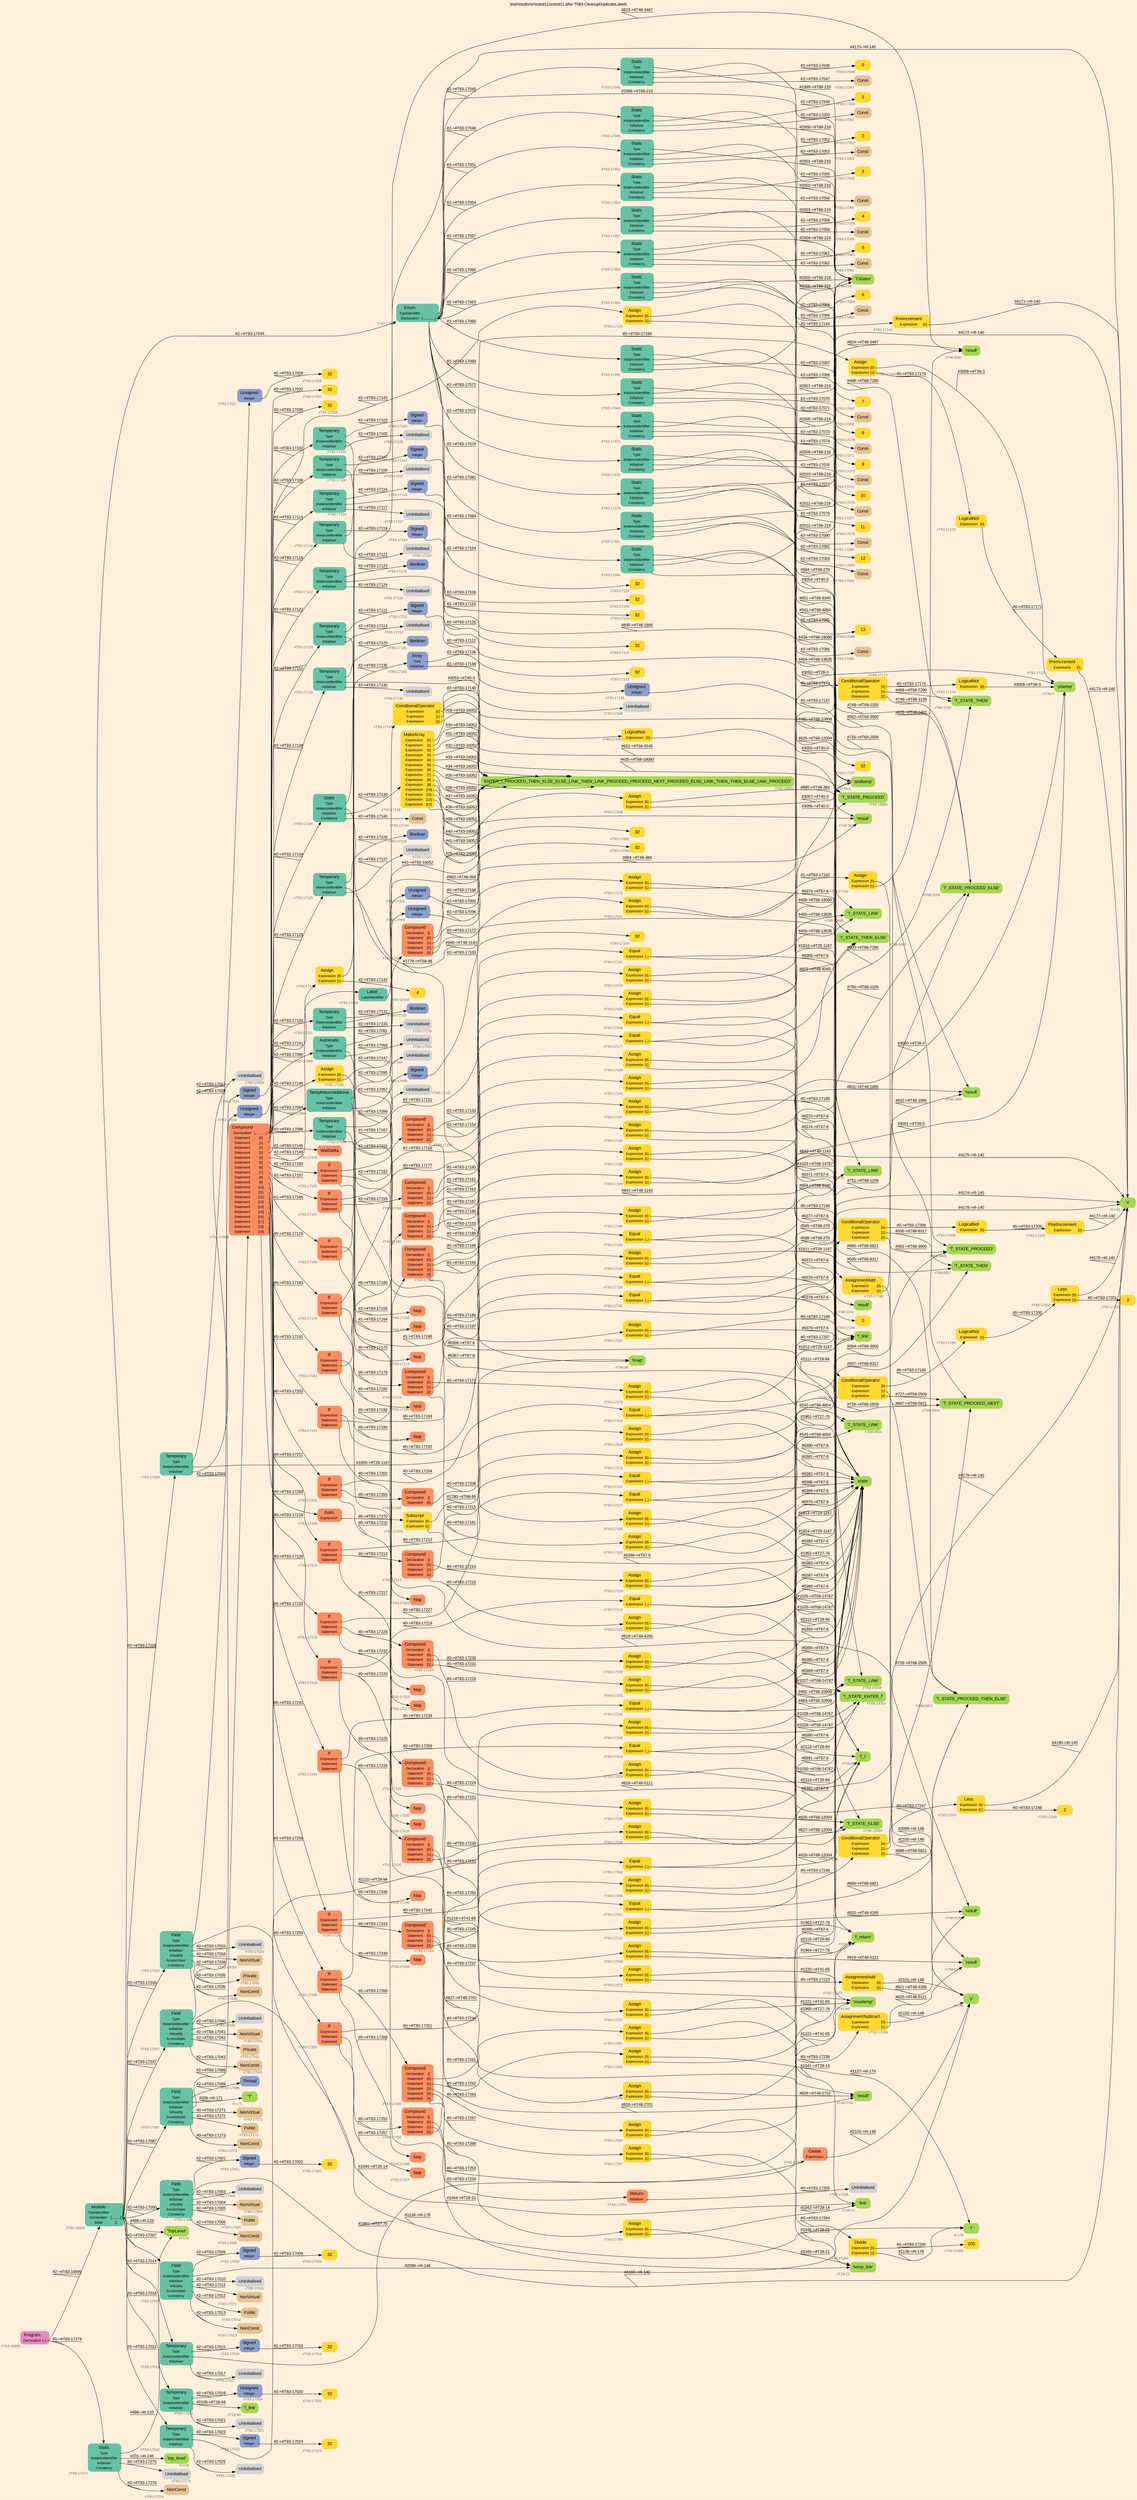 digraph "test/results/sr/sctest11/sctest11 after T083-CleanupDuplicateLabels" {
label = "test/results/sr/sctest11/sctest11 after T083-CleanupDuplicateLabels"
labelloc = t
graph [
    rankdir = "LR"
    ranksep = 0.3
    bgcolor = antiquewhite1
    color = black
    fontcolor = black
    fontname = "Arial"
];
node [
    fontname = "Arial"
];
edge [
    fontname = "Arial"
];

// -------------------- node figure --------------------
// -------- block #T83-16998 ----------
"#T83-16998" [
    fillcolor = "/set28/4"
    xlabel = "#T83-16998"
    fontsize = "12"
    fontcolor = grey40
    shape = "plaintext"
    label = <<TABLE BORDER="0" CELLBORDER="0" CELLSPACING="0">
     <TR><TD><FONT COLOR="black" POINT-SIZE="15">Program</FONT></TD></TR>
     <TR><TD><FONT COLOR="black" POINT-SIZE="12">Declaration</FONT></TD><TD PORT="port0"><FONT COLOR="black" POINT-SIZE="12">{..}</FONT></TD></TR>
    </TABLE>>
    style = "rounded,filled"
];

// -------- block #T83-16999 ----------
"#T83-16999" [
    fillcolor = "/set28/1"
    xlabel = "#T83-16999"
    fontsize = "12"
    fontcolor = grey40
    shape = "plaintext"
    label = <<TABLE BORDER="0" CELLBORDER="0" CELLSPACING="0">
     <TR><TD><FONT COLOR="black" POINT-SIZE="15">Module</FONT></TD></TR>
     <TR><TD><FONT COLOR="black" POINT-SIZE="12">TypeIdentifier</FONT></TD><TD PORT="port0"></TD></TR>
     <TR><TD><FONT COLOR="black" POINT-SIZE="12">Declaration</FONT></TD><TD PORT="port1"><FONT COLOR="black" POINT-SIZE="12">{..........}</FONT></TD></TR>
     <TR><TD><FONT COLOR="black" POINT-SIZE="12">Base</FONT></TD><TD PORT="port2"><FONT COLOR="black" POINT-SIZE="12">{}</FONT></TD></TR>
    </TABLE>>
    style = "rounded,filled"
];

// -------- block #I-133 ----------
"#I-133" [
    fillcolor = "/set28/5"
    xlabel = "#I-133"
    fontsize = "12"
    fontcolor = grey40
    shape = "plaintext"
    label = <<TABLE BORDER="0" CELLBORDER="0" CELLSPACING="0">
     <TR><TD><FONT COLOR="black" POINT-SIZE="15">'TopLevel'</FONT></TD></TR>
    </TABLE>>
    style = "rounded,filled"
];

// -------- block #T83-17000 ----------
"#T83-17000" [
    fillcolor = "/set28/1"
    xlabel = "#T83-17000"
    fontsize = "12"
    fontcolor = grey40
    shape = "plaintext"
    label = <<TABLE BORDER="0" CELLBORDER="0" CELLSPACING="0">
     <TR><TD><FONT COLOR="black" POINT-SIZE="15">Field</FONT></TD></TR>
     <TR><TD><FONT COLOR="black" POINT-SIZE="12">Type</FONT></TD><TD PORT="port0"></TD></TR>
     <TR><TD><FONT COLOR="black" POINT-SIZE="12">InstanceIdentifier</FONT></TD><TD PORT="port1"></TD></TR>
     <TR><TD><FONT COLOR="black" POINT-SIZE="12">Initialiser</FONT></TD><TD PORT="port2"></TD></TR>
     <TR><TD><FONT COLOR="black" POINT-SIZE="12">Virtuality</FONT></TD><TD PORT="port3"></TD></TR>
     <TR><TD><FONT COLOR="black" POINT-SIZE="12">AccessSpec</FONT></TD><TD PORT="port4"></TD></TR>
     <TR><TD><FONT COLOR="black" POINT-SIZE="12">Constancy</FONT></TD><TD PORT="port5"></TD></TR>
    </TABLE>>
    style = "rounded,filled"
];

// -------- block #T83-17001 ----------
"#T83-17001" [
    fillcolor = "/set28/3"
    xlabel = "#T83-17001"
    fontsize = "12"
    fontcolor = grey40
    shape = "plaintext"
    label = <<TABLE BORDER="0" CELLBORDER="0" CELLSPACING="0">
     <TR><TD><FONT COLOR="black" POINT-SIZE="15">Signed</FONT></TD></TR>
     <TR><TD><FONT COLOR="black" POINT-SIZE="12">Integer</FONT></TD><TD PORT="port0"></TD></TR>
    </TABLE>>
    style = "rounded,filled"
];

// -------- block #T83-17002 ----------
"#T83-17002" [
    fillcolor = "/set28/6"
    xlabel = "#T83-17002"
    fontsize = "12"
    fontcolor = grey40
    shape = "plaintext"
    label = <<TABLE BORDER="0" CELLBORDER="0" CELLSPACING="0">
     <TR><TD><FONT COLOR="black" POINT-SIZE="15">32</FONT></TD></TR>
    </TABLE>>
    style = "rounded,filled"
];

// -------- block #I-140 ----------
"#I-140" [
    fillcolor = "/set28/5"
    xlabel = "#I-140"
    fontsize = "12"
    fontcolor = grey40
    shape = "plaintext"
    label = <<TABLE BORDER="0" CELLBORDER="0" CELLSPACING="0">
     <TR><TD><FONT COLOR="black" POINT-SIZE="15">'x'</FONT></TD></TR>
    </TABLE>>
    style = "rounded,filled"
];

// -------- block #T83-17003 ----------
"#T83-17003" [
    xlabel = "#T83-17003"
    fontsize = "12"
    fontcolor = grey40
    shape = "plaintext"
    label = <<TABLE BORDER="0" CELLBORDER="0" CELLSPACING="0">
     <TR><TD><FONT COLOR="black" POINT-SIZE="15">Uninitialised</FONT></TD></TR>
    </TABLE>>
    style = "rounded,filled"
];

// -------- block #T83-17004 ----------
"#T83-17004" [
    fillcolor = "/set28/7"
    xlabel = "#T83-17004"
    fontsize = "12"
    fontcolor = grey40
    shape = "plaintext"
    label = <<TABLE BORDER="0" CELLBORDER="0" CELLSPACING="0">
     <TR><TD><FONT COLOR="black" POINT-SIZE="15">NonVirtual</FONT></TD></TR>
    </TABLE>>
    style = "rounded,filled"
];

// -------- block #T83-17005 ----------
"#T83-17005" [
    fillcolor = "/set28/7"
    xlabel = "#T83-17005"
    fontsize = "12"
    fontcolor = grey40
    shape = "plaintext"
    label = <<TABLE BORDER="0" CELLBORDER="0" CELLSPACING="0">
     <TR><TD><FONT COLOR="black" POINT-SIZE="15">Public</FONT></TD></TR>
    </TABLE>>
    style = "rounded,filled"
];

// -------- block #T83-17006 ----------
"#T83-17006" [
    fillcolor = "/set28/7"
    xlabel = "#T83-17006"
    fontsize = "12"
    fontcolor = grey40
    shape = "plaintext"
    label = <<TABLE BORDER="0" CELLBORDER="0" CELLSPACING="0">
     <TR><TD><FONT COLOR="black" POINT-SIZE="15">NonConst</FONT></TD></TR>
    </TABLE>>
    style = "rounded,filled"
];

// -------- block #T83-17007 ----------
"#T83-17007" [
    fillcolor = "/set28/1"
    xlabel = "#T83-17007"
    fontsize = "12"
    fontcolor = grey40
    shape = "plaintext"
    label = <<TABLE BORDER="0" CELLBORDER="0" CELLSPACING="0">
     <TR><TD><FONT COLOR="black" POINT-SIZE="15">Field</FONT></TD></TR>
     <TR><TD><FONT COLOR="black" POINT-SIZE="12">Type</FONT></TD><TD PORT="port0"></TD></TR>
     <TR><TD><FONT COLOR="black" POINT-SIZE="12">InstanceIdentifier</FONT></TD><TD PORT="port1"></TD></TR>
     <TR><TD><FONT COLOR="black" POINT-SIZE="12">Initialiser</FONT></TD><TD PORT="port2"></TD></TR>
     <TR><TD><FONT COLOR="black" POINT-SIZE="12">Virtuality</FONT></TD><TD PORT="port3"></TD></TR>
     <TR><TD><FONT COLOR="black" POINT-SIZE="12">AccessSpec</FONT></TD><TD PORT="port4"></TD></TR>
     <TR><TD><FONT COLOR="black" POINT-SIZE="12">Constancy</FONT></TD><TD PORT="port5"></TD></TR>
    </TABLE>>
    style = "rounded,filled"
];

// -------- block #T83-17008 ----------
"#T83-17008" [
    fillcolor = "/set28/3"
    xlabel = "#T83-17008"
    fontsize = "12"
    fontcolor = grey40
    shape = "plaintext"
    label = <<TABLE BORDER="0" CELLBORDER="0" CELLSPACING="0">
     <TR><TD><FONT COLOR="black" POINT-SIZE="15">Signed</FONT></TD></TR>
     <TR><TD><FONT COLOR="black" POINT-SIZE="12">Integer</FONT></TD><TD PORT="port0"></TD></TR>
    </TABLE>>
    style = "rounded,filled"
];

// -------- block #T83-17009 ----------
"#T83-17009" [
    fillcolor = "/set28/6"
    xlabel = "#T83-17009"
    fontsize = "12"
    fontcolor = grey40
    shape = "plaintext"
    label = <<TABLE BORDER="0" CELLBORDER="0" CELLSPACING="0">
     <TR><TD><FONT COLOR="black" POINT-SIZE="15">32</FONT></TD></TR>
    </TABLE>>
    style = "rounded,filled"
];

// -------- block #I-148 ----------
"#I-148" [
    fillcolor = "/set28/5"
    xlabel = "#I-148"
    fontsize = "12"
    fontcolor = grey40
    shape = "plaintext"
    label = <<TABLE BORDER="0" CELLBORDER="0" CELLSPACING="0">
     <TR><TD><FONT COLOR="black" POINT-SIZE="15">'y'</FONT></TD></TR>
    </TABLE>>
    style = "rounded,filled"
];

// -------- block #T83-17010 ----------
"#T83-17010" [
    xlabel = "#T83-17010"
    fontsize = "12"
    fontcolor = grey40
    shape = "plaintext"
    label = <<TABLE BORDER="0" CELLBORDER="0" CELLSPACING="0">
     <TR><TD><FONT COLOR="black" POINT-SIZE="15">Uninitialised</FONT></TD></TR>
    </TABLE>>
    style = "rounded,filled"
];

// -------- block #T83-17011 ----------
"#T83-17011" [
    fillcolor = "/set28/7"
    xlabel = "#T83-17011"
    fontsize = "12"
    fontcolor = grey40
    shape = "plaintext"
    label = <<TABLE BORDER="0" CELLBORDER="0" CELLSPACING="0">
     <TR><TD><FONT COLOR="black" POINT-SIZE="15">NonVirtual</FONT></TD></TR>
    </TABLE>>
    style = "rounded,filled"
];

// -------- block #T83-17012 ----------
"#T83-17012" [
    fillcolor = "/set28/7"
    xlabel = "#T83-17012"
    fontsize = "12"
    fontcolor = grey40
    shape = "plaintext"
    label = <<TABLE BORDER="0" CELLBORDER="0" CELLSPACING="0">
     <TR><TD><FONT COLOR="black" POINT-SIZE="15">Public</FONT></TD></TR>
    </TABLE>>
    style = "rounded,filled"
];

// -------- block #T83-17013 ----------
"#T83-17013" [
    fillcolor = "/set28/7"
    xlabel = "#T83-17013"
    fontsize = "12"
    fontcolor = grey40
    shape = "plaintext"
    label = <<TABLE BORDER="0" CELLBORDER="0" CELLSPACING="0">
     <TR><TD><FONT COLOR="black" POINT-SIZE="15">NonConst</FONT></TD></TR>
    </TABLE>>
    style = "rounded,filled"
];

// -------- block #T83-17014 ----------
"#T83-17014" [
    fillcolor = "/set28/1"
    xlabel = "#T83-17014"
    fontsize = "12"
    fontcolor = grey40
    shape = "plaintext"
    label = <<TABLE BORDER="0" CELLBORDER="0" CELLSPACING="0">
     <TR><TD><FONT COLOR="black" POINT-SIZE="15">Temporary</FONT></TD></TR>
     <TR><TD><FONT COLOR="black" POINT-SIZE="12">Type</FONT></TD><TD PORT="port0"></TD></TR>
     <TR><TD><FONT COLOR="black" POINT-SIZE="12">InstanceIdentifier</FONT></TD><TD PORT="port1"></TD></TR>
     <TR><TD><FONT COLOR="black" POINT-SIZE="12">Initialiser</FONT></TD><TD PORT="port2"></TD></TR>
    </TABLE>>
    style = "rounded,filled"
];

// -------- block #T83-17015 ----------
"#T83-17015" [
    fillcolor = "/set28/3"
    xlabel = "#T83-17015"
    fontsize = "12"
    fontcolor = grey40
    shape = "plaintext"
    label = <<TABLE BORDER="0" CELLBORDER="0" CELLSPACING="0">
     <TR><TD><FONT COLOR="black" POINT-SIZE="15">Signed</FONT></TD></TR>
     <TR><TD><FONT COLOR="black" POINT-SIZE="12">Integer</FONT></TD><TD PORT="port0"></TD></TR>
    </TABLE>>
    style = "rounded,filled"
];

// -------- block #T83-17016 ----------
"#T83-17016" [
    fillcolor = "/set28/6"
    xlabel = "#T83-17016"
    fontsize = "12"
    fontcolor = grey40
    shape = "plaintext"
    label = <<TABLE BORDER="0" CELLBORDER="0" CELLSPACING="0">
     <TR><TD><FONT COLOR="black" POINT-SIZE="15">32</FONT></TD></TR>
    </TABLE>>
    style = "rounded,filled"
];

// -------- block #T27-76 ----------
"#T27-76" [
    fillcolor = "/set28/5"
    xlabel = "#T27-76"
    fontsize = "12"
    fontcolor = grey40
    shape = "plaintext"
    label = <<TABLE BORDER="0" CELLBORDER="0" CELLSPACING="0">
     <TR><TD><FONT COLOR="black" POINT-SIZE="15">'f_return'</FONT></TD></TR>
    </TABLE>>
    style = "rounded,filled"
];

// -------- block #T83-17017 ----------
"#T83-17017" [
    xlabel = "#T83-17017"
    fontsize = "12"
    fontcolor = grey40
    shape = "plaintext"
    label = <<TABLE BORDER="0" CELLBORDER="0" CELLSPACING="0">
     <TR><TD><FONT COLOR="black" POINT-SIZE="15">Uninitialised</FONT></TD></TR>
    </TABLE>>
    style = "rounded,filled"
];

// -------- block #T83-17018 ----------
"#T83-17018" [
    fillcolor = "/set28/1"
    xlabel = "#T83-17018"
    fontsize = "12"
    fontcolor = grey40
    shape = "plaintext"
    label = <<TABLE BORDER="0" CELLBORDER="0" CELLSPACING="0">
     <TR><TD><FONT COLOR="black" POINT-SIZE="15">Temporary</FONT></TD></TR>
     <TR><TD><FONT COLOR="black" POINT-SIZE="12">Type</FONT></TD><TD PORT="port0"></TD></TR>
     <TR><TD><FONT COLOR="black" POINT-SIZE="12">InstanceIdentifier</FONT></TD><TD PORT="port1"></TD></TR>
     <TR><TD><FONT COLOR="black" POINT-SIZE="12">Initialiser</FONT></TD><TD PORT="port2"></TD></TR>
    </TABLE>>
    style = "rounded,filled"
];

// -------- block #T83-17019 ----------
"#T83-17019" [
    fillcolor = "/set28/3"
    xlabel = "#T83-17019"
    fontsize = "12"
    fontcolor = grey40
    shape = "plaintext"
    label = <<TABLE BORDER="0" CELLBORDER="0" CELLSPACING="0">
     <TR><TD><FONT COLOR="black" POINT-SIZE="15">Unsigned</FONT></TD></TR>
     <TR><TD><FONT COLOR="black" POINT-SIZE="12">Integer</FONT></TD><TD PORT="port0"></TD></TR>
    </TABLE>>
    style = "rounded,filled"
];

// -------- block #T83-17020 ----------
"#T83-17020" [
    fillcolor = "/set28/6"
    xlabel = "#T83-17020"
    fontsize = "12"
    fontcolor = grey40
    shape = "plaintext"
    label = <<TABLE BORDER="0" CELLBORDER="0" CELLSPACING="0">
     <TR><TD><FONT COLOR="black" POINT-SIZE="15">32</FONT></TD></TR>
    </TABLE>>
    style = "rounded,filled"
];

// -------- block #T28-94 ----------
"#T28-94" [
    fillcolor = "/set28/5"
    xlabel = "#T28-94"
    fontsize = "12"
    fontcolor = grey40
    shape = "plaintext"
    label = <<TABLE BORDER="0" CELLBORDER="0" CELLSPACING="0">
     <TR><TD><FONT COLOR="black" POINT-SIZE="15">'f_link'</FONT></TD></TR>
    </TABLE>>
    style = "rounded,filled"
];

// -------- block #T83-17021 ----------
"#T83-17021" [
    xlabel = "#T83-17021"
    fontsize = "12"
    fontcolor = grey40
    shape = "plaintext"
    label = <<TABLE BORDER="0" CELLBORDER="0" CELLSPACING="0">
     <TR><TD><FONT COLOR="black" POINT-SIZE="15">Uninitialised</FONT></TD></TR>
    </TABLE>>
    style = "rounded,filled"
];

// -------- block #T83-17022 ----------
"#T83-17022" [
    fillcolor = "/set28/1"
    xlabel = "#T83-17022"
    fontsize = "12"
    fontcolor = grey40
    shape = "plaintext"
    label = <<TABLE BORDER="0" CELLBORDER="0" CELLSPACING="0">
     <TR><TD><FONT COLOR="black" POINT-SIZE="15">Temporary</FONT></TD></TR>
     <TR><TD><FONT COLOR="black" POINT-SIZE="12">Type</FONT></TD><TD PORT="port0"></TD></TR>
     <TR><TD><FONT COLOR="black" POINT-SIZE="12">InstanceIdentifier</FONT></TD><TD PORT="port1"></TD></TR>
     <TR><TD><FONT COLOR="black" POINT-SIZE="12">Initialiser</FONT></TD><TD PORT="port2"></TD></TR>
    </TABLE>>
    style = "rounded,filled"
];

// -------- block #T83-17023 ----------
"#T83-17023" [
    fillcolor = "/set28/3"
    xlabel = "#T83-17023"
    fontsize = "12"
    fontcolor = grey40
    shape = "plaintext"
    label = <<TABLE BORDER="0" CELLBORDER="0" CELLSPACING="0">
     <TR><TD><FONT COLOR="black" POINT-SIZE="15">Signed</FONT></TD></TR>
     <TR><TD><FONT COLOR="black" POINT-SIZE="12">Integer</FONT></TD><TD PORT="port0"></TD></TR>
    </TABLE>>
    style = "rounded,filled"
];

// -------- block #T83-17024 ----------
"#T83-17024" [
    fillcolor = "/set28/6"
    xlabel = "#T83-17024"
    fontsize = "12"
    fontcolor = grey40
    shape = "plaintext"
    label = <<TABLE BORDER="0" CELLBORDER="0" CELLSPACING="0">
     <TR><TD><FONT COLOR="black" POINT-SIZE="15">32</FONT></TD></TR>
    </TABLE>>
    style = "rounded,filled"
];

// -------- block #T29-94 ----------
"#T29-94" [
    fillcolor = "/set28/5"
    xlabel = "#T29-94"
    fontsize = "12"
    fontcolor = grey40
    shape = "plaintext"
    label = <<TABLE BORDER="0" CELLBORDER="0" CELLSPACING="0">
     <TR><TD><FONT COLOR="black" POINT-SIZE="15">'f_i'</FONT></TD></TR>
    </TABLE>>
    style = "rounded,filled"
];

// -------- block #T83-17025 ----------
"#T83-17025" [
    xlabel = "#T83-17025"
    fontsize = "12"
    fontcolor = grey40
    shape = "plaintext"
    label = <<TABLE BORDER="0" CELLBORDER="0" CELLSPACING="0">
     <TR><TD><FONT COLOR="black" POINT-SIZE="15">Uninitialised</FONT></TD></TR>
    </TABLE>>
    style = "rounded,filled"
];

// -------- block #T83-17026 ----------
"#T83-17026" [
    fillcolor = "/set28/1"
    xlabel = "#T83-17026"
    fontsize = "12"
    fontcolor = grey40
    shape = "plaintext"
    label = <<TABLE BORDER="0" CELLBORDER="0" CELLSPACING="0">
     <TR><TD><FONT COLOR="black" POINT-SIZE="15">Temporary</FONT></TD></TR>
     <TR><TD><FONT COLOR="black" POINT-SIZE="12">Type</FONT></TD><TD PORT="port0"></TD></TR>
     <TR><TD><FONT COLOR="black" POINT-SIZE="12">InstanceIdentifier</FONT></TD><TD PORT="port1"></TD></TR>
     <TR><TD><FONT COLOR="black" POINT-SIZE="12">Initialiser</FONT></TD><TD PORT="port2"></TD></TR>
    </TABLE>>
    style = "rounded,filled"
];

// -------- block #T83-17027 ----------
"#T83-17027" [
    fillcolor = "/set28/3"
    xlabel = "#T83-17027"
    fontsize = "12"
    fontcolor = grey40
    shape = "plaintext"
    label = <<TABLE BORDER="0" CELLBORDER="0" CELLSPACING="0">
     <TR><TD><FONT COLOR="black" POINT-SIZE="15">Unsigned</FONT></TD></TR>
     <TR><TD><FONT COLOR="black" POINT-SIZE="12">Integer</FONT></TD><TD PORT="port0"></TD></TR>
    </TABLE>>
    style = "rounded,filled"
];

// -------- block #T83-17028 ----------
"#T83-17028" [
    fillcolor = "/set28/6"
    xlabel = "#T83-17028"
    fontsize = "12"
    fontcolor = grey40
    shape = "plaintext"
    label = <<TABLE BORDER="0" CELLBORDER="0" CELLSPACING="0">
     <TR><TD><FONT COLOR="black" POINT-SIZE="15">32</FONT></TD></TR>
    </TABLE>>
    style = "rounded,filled"
];

// -------- block #T29-1167 ----------
"#T29-1167" [
    fillcolor = "/set28/5"
    xlabel = "#T29-1167"
    fontsize = "12"
    fontcolor = grey40
    shape = "plaintext"
    label = <<TABLE BORDER="0" CELLBORDER="0" CELLSPACING="0">
     <TR><TD><FONT COLOR="black" POINT-SIZE="15">'f_link'</FONT></TD></TR>
    </TABLE>>
    style = "rounded,filled"
];

// -------- block #T83-17029 ----------
"#T83-17029" [
    xlabel = "#T83-17029"
    fontsize = "12"
    fontcolor = grey40
    shape = "plaintext"
    label = <<TABLE BORDER="0" CELLBORDER="0" CELLSPACING="0">
     <TR><TD><FONT COLOR="black" POINT-SIZE="15">Uninitialised</FONT></TD></TR>
    </TABLE>>
    style = "rounded,filled"
];

// -------- block #T83-17030 ----------
"#T83-17030" [
    fillcolor = "/set28/1"
    xlabel = "#T83-17030"
    fontsize = "12"
    fontcolor = grey40
    shape = "plaintext"
    label = <<TABLE BORDER="0" CELLBORDER="0" CELLSPACING="0">
     <TR><TD><FONT COLOR="black" POINT-SIZE="15">Field</FONT></TD></TR>
     <TR><TD><FONT COLOR="black" POINT-SIZE="12">Type</FONT></TD><TD PORT="port0"></TD></TR>
     <TR><TD><FONT COLOR="black" POINT-SIZE="12">InstanceIdentifier</FONT></TD><TD PORT="port1"></TD></TR>
     <TR><TD><FONT COLOR="black" POINT-SIZE="12">Initialiser</FONT></TD><TD PORT="port2"></TD></TR>
     <TR><TD><FONT COLOR="black" POINT-SIZE="12">Virtuality</FONT></TD><TD PORT="port3"></TD></TR>
     <TR><TD><FONT COLOR="black" POINT-SIZE="12">AccessSpec</FONT></TD><TD PORT="port4"></TD></TR>
     <TR><TD><FONT COLOR="black" POINT-SIZE="12">Constancy</FONT></TD><TD PORT="port5"></TD></TR>
    </TABLE>>
    style = "rounded,filled"
];

// -------- block #T83-17031 ----------
"#T83-17031" [
    fillcolor = "/set28/3"
    xlabel = "#T83-17031"
    fontsize = "12"
    fontcolor = grey40
    shape = "plaintext"
    label = <<TABLE BORDER="0" CELLBORDER="0" CELLSPACING="0">
     <TR><TD><FONT COLOR="black" POINT-SIZE="15">Signed</FONT></TD></TR>
     <TR><TD><FONT COLOR="black" POINT-SIZE="12">Integer</FONT></TD><TD PORT="port0"></TD></TR>
    </TABLE>>
    style = "rounded,filled"
];

// -------- block #T83-17032 ----------
"#T83-17032" [
    fillcolor = "/set28/6"
    xlabel = "#T83-17032"
    fontsize = "12"
    fontcolor = grey40
    shape = "plaintext"
    label = <<TABLE BORDER="0" CELLBORDER="0" CELLSPACING="0">
     <TR><TD><FONT COLOR="black" POINT-SIZE="15">32</FONT></TD></TR>
    </TABLE>>
    style = "rounded,filled"
];

// -------- block #I-178 ----------
"#I-178" [
    fillcolor = "/set28/5"
    xlabel = "#I-178"
    fontsize = "12"
    fontcolor = grey40
    shape = "plaintext"
    label = <<TABLE BORDER="0" CELLBORDER="0" CELLSPACING="0">
     <TR><TD><FONT COLOR="black" POINT-SIZE="15">'i'</FONT></TD></TR>
    </TABLE>>
    style = "rounded,filled"
];

// -------- block #T83-17033 ----------
"#T83-17033" [
    xlabel = "#T83-17033"
    fontsize = "12"
    fontcolor = grey40
    shape = "plaintext"
    label = <<TABLE BORDER="0" CELLBORDER="0" CELLSPACING="0">
     <TR><TD><FONT COLOR="black" POINT-SIZE="15">Uninitialised</FONT></TD></TR>
    </TABLE>>
    style = "rounded,filled"
];

// -------- block #T83-17034 ----------
"#T83-17034" [
    fillcolor = "/set28/7"
    xlabel = "#T83-17034"
    fontsize = "12"
    fontcolor = grey40
    shape = "plaintext"
    label = <<TABLE BORDER="0" CELLBORDER="0" CELLSPACING="0">
     <TR><TD><FONT COLOR="black" POINT-SIZE="15">NonVirtual</FONT></TD></TR>
    </TABLE>>
    style = "rounded,filled"
];

// -------- block #T83-17035 ----------
"#T83-17035" [
    fillcolor = "/set28/7"
    xlabel = "#T83-17035"
    fontsize = "12"
    fontcolor = grey40
    shape = "plaintext"
    label = <<TABLE BORDER="0" CELLBORDER="0" CELLSPACING="0">
     <TR><TD><FONT COLOR="black" POINT-SIZE="15">Private</FONT></TD></TR>
    </TABLE>>
    style = "rounded,filled"
];

// -------- block #T83-17036 ----------
"#T83-17036" [
    fillcolor = "/set28/7"
    xlabel = "#T83-17036"
    fontsize = "12"
    fontcolor = grey40
    shape = "plaintext"
    label = <<TABLE BORDER="0" CELLBORDER="0" CELLSPACING="0">
     <TR><TD><FONT COLOR="black" POINT-SIZE="15">NonConst</FONT></TD></TR>
    </TABLE>>
    style = "rounded,filled"
];

// -------- block #T83-17037 ----------
"#T83-17037" [
    fillcolor = "/set28/1"
    xlabel = "#T83-17037"
    fontsize = "12"
    fontcolor = grey40
    shape = "plaintext"
    label = <<TABLE BORDER="0" CELLBORDER="0" CELLSPACING="0">
     <TR><TD><FONT COLOR="black" POINT-SIZE="15">Field</FONT></TD></TR>
     <TR><TD><FONT COLOR="black" POINT-SIZE="12">Type</FONT></TD><TD PORT="port0"></TD></TR>
     <TR><TD><FONT COLOR="black" POINT-SIZE="12">InstanceIdentifier</FONT></TD><TD PORT="port1"></TD></TR>
     <TR><TD><FONT COLOR="black" POINT-SIZE="12">Initialiser</FONT></TD><TD PORT="port2"></TD></TR>
     <TR><TD><FONT COLOR="black" POINT-SIZE="12">Virtuality</FONT></TD><TD PORT="port3"></TD></TR>
     <TR><TD><FONT COLOR="black" POINT-SIZE="12">AccessSpec</FONT></TD><TD PORT="port4"></TD></TR>
     <TR><TD><FONT COLOR="black" POINT-SIZE="12">Constancy</FONT></TD><TD PORT="port5"></TD></TR>
    </TABLE>>
    style = "rounded,filled"
];

// -------- block #T83-17038 ----------
"#T83-17038" [
    fillcolor = "/set28/3"
    xlabel = "#T83-17038"
    fontsize = "12"
    fontcolor = grey40
    shape = "plaintext"
    label = <<TABLE BORDER="0" CELLBORDER="0" CELLSPACING="0">
     <TR><TD><FONT COLOR="black" POINT-SIZE="15">Unsigned</FONT></TD></TR>
     <TR><TD><FONT COLOR="black" POINT-SIZE="12">Integer</FONT></TD><TD PORT="port0"></TD></TR>
    </TABLE>>
    style = "rounded,filled"
];

// -------- block #T83-17039 ----------
"#T83-17039" [
    fillcolor = "/set28/6"
    xlabel = "#T83-17039"
    fontsize = "12"
    fontcolor = grey40
    shape = "plaintext"
    label = <<TABLE BORDER="0" CELLBORDER="0" CELLSPACING="0">
     <TR><TD><FONT COLOR="black" POINT-SIZE="15">32</FONT></TD></TR>
    </TABLE>>
    style = "rounded,filled"
];

// -------- block #T28-14 ----------
"#T28-14" [
    fillcolor = "/set28/5"
    xlabel = "#T28-14"
    fontsize = "12"
    fontcolor = grey40
    shape = "plaintext"
    label = <<TABLE BORDER="0" CELLBORDER="0" CELLSPACING="0">
     <TR><TD><FONT COLOR="black" POINT-SIZE="15">'link'</FONT></TD></TR>
    </TABLE>>
    style = "rounded,filled"
];

// -------- block #T83-17040 ----------
"#T83-17040" [
    xlabel = "#T83-17040"
    fontsize = "12"
    fontcolor = grey40
    shape = "plaintext"
    label = <<TABLE BORDER="0" CELLBORDER="0" CELLSPACING="0">
     <TR><TD><FONT COLOR="black" POINT-SIZE="15">Uninitialised</FONT></TD></TR>
    </TABLE>>
    style = "rounded,filled"
];

// -------- block #T83-17041 ----------
"#T83-17041" [
    fillcolor = "/set28/7"
    xlabel = "#T83-17041"
    fontsize = "12"
    fontcolor = grey40
    shape = "plaintext"
    label = <<TABLE BORDER="0" CELLBORDER="0" CELLSPACING="0">
     <TR><TD><FONT COLOR="black" POINT-SIZE="15">NonVirtual</FONT></TD></TR>
    </TABLE>>
    style = "rounded,filled"
];

// -------- block #T83-17042 ----------
"#T83-17042" [
    fillcolor = "/set28/7"
    xlabel = "#T83-17042"
    fontsize = "12"
    fontcolor = grey40
    shape = "plaintext"
    label = <<TABLE BORDER="0" CELLBORDER="0" CELLSPACING="0">
     <TR><TD><FONT COLOR="black" POINT-SIZE="15">Private</FONT></TD></TR>
    </TABLE>>
    style = "rounded,filled"
];

// -------- block #T83-17043 ----------
"#T83-17043" [
    fillcolor = "/set28/7"
    xlabel = "#T83-17043"
    fontsize = "12"
    fontcolor = grey40
    shape = "plaintext"
    label = <<TABLE BORDER="0" CELLBORDER="0" CELLSPACING="0">
     <TR><TD><FONT COLOR="black" POINT-SIZE="15">NonConst</FONT></TD></TR>
    </TABLE>>
    style = "rounded,filled"
];

// -------- block #T83-17044 ----------
"#T83-17044" [
    fillcolor = "/set28/1"
    xlabel = "#T83-17044"
    fontsize = "12"
    fontcolor = grey40
    shape = "plaintext"
    label = <<TABLE BORDER="0" CELLBORDER="0" CELLSPACING="0">
     <TR><TD><FONT COLOR="black" POINT-SIZE="15">Enum</FONT></TD></TR>
     <TR><TD><FONT COLOR="black" POINT-SIZE="12">TypeIdentifier</FONT></TD><TD PORT="port0"></TD></TR>
     <TR><TD><FONT COLOR="black" POINT-SIZE="12">Declaration</FONT></TD><TD PORT="port1"><FONT COLOR="black" POINT-SIZE="12">{..............}</FONT></TD></TR>
    </TABLE>>
    style = "rounded,filled"
];

// -------- block #T68-219 ----------
"#T68-219" [
    fillcolor = "/set28/5"
    xlabel = "#T68-219"
    fontsize = "12"
    fontcolor = grey40
    shape = "plaintext"
    label = <<TABLE BORDER="0" CELLBORDER="0" CELLSPACING="0">
     <TR><TD><FONT COLOR="black" POINT-SIZE="15">'TStates'</FONT></TD></TR>
    </TABLE>>
    style = "rounded,filled"
];

// -------- block #T83-17045 ----------
"#T83-17045" [
    fillcolor = "/set28/1"
    xlabel = "#T83-17045"
    fontsize = "12"
    fontcolor = grey40
    shape = "plaintext"
    label = <<TABLE BORDER="0" CELLBORDER="0" CELLSPACING="0">
     <TR><TD><FONT COLOR="black" POINT-SIZE="15">Static</FONT></TD></TR>
     <TR><TD><FONT COLOR="black" POINT-SIZE="12">Type</FONT></TD><TD PORT="port0"></TD></TR>
     <TR><TD><FONT COLOR="black" POINT-SIZE="12">InstanceIdentifier</FONT></TD><TD PORT="port1"></TD></TR>
     <TR><TD><FONT COLOR="black" POINT-SIZE="12">Initialiser</FONT></TD><TD PORT="port2"></TD></TR>
     <TR><TD><FONT COLOR="black" POINT-SIZE="12">Constancy</FONT></TD><TD PORT="port3"></TD></TR>
    </TABLE>>
    style = "rounded,filled"
];

// -------- block #T68-276 ----------
"#T68-276" [
    fillcolor = "/set28/5"
    xlabel = "#T68-276"
    fontsize = "12"
    fontcolor = grey40
    shape = "plaintext"
    label = <<TABLE BORDER="0" CELLBORDER="0" CELLSPACING="0">
     <TR><TD><FONT COLOR="black" POINT-SIZE="15">'T_STATE_LINK'</FONT></TD></TR>
    </TABLE>>
    style = "rounded,filled"
];

// -------- block #T83-17046 ----------
"#T83-17046" [
    fillcolor = "/set28/6"
    xlabel = "#T83-17046"
    fontsize = "12"
    fontcolor = grey40
    shape = "plaintext"
    label = <<TABLE BORDER="0" CELLBORDER="0" CELLSPACING="0">
     <TR><TD><FONT COLOR="black" POINT-SIZE="15">0</FONT></TD></TR>
    </TABLE>>
    style = "rounded,filled"
];

// -------- block #T83-17047 ----------
"#T83-17047" [
    fillcolor = "/set28/7"
    xlabel = "#T83-17047"
    fontsize = "12"
    fontcolor = grey40
    shape = "plaintext"
    label = <<TABLE BORDER="0" CELLBORDER="0" CELLSPACING="0">
     <TR><TD><FONT COLOR="black" POINT-SIZE="15">Const</FONT></TD></TR>
    </TABLE>>
    style = "rounded,filled"
];

// -------- block #T83-17048 ----------
"#T83-17048" [
    fillcolor = "/set28/1"
    xlabel = "#T83-17048"
    fontsize = "12"
    fontcolor = grey40
    shape = "plaintext"
    label = <<TABLE BORDER="0" CELLBORDER="0" CELLSPACING="0">
     <TR><TD><FONT COLOR="black" POINT-SIZE="15">Static</FONT></TD></TR>
     <TR><TD><FONT COLOR="black" POINT-SIZE="12">Type</FONT></TD><TD PORT="port0"></TD></TR>
     <TR><TD><FONT COLOR="black" POINT-SIZE="12">InstanceIdentifier</FONT></TD><TD PORT="port1"></TD></TR>
     <TR><TD><FONT COLOR="black" POINT-SIZE="12">Initialiser</FONT></TD><TD PORT="port2"></TD></TR>
     <TR><TD><FONT COLOR="black" POINT-SIZE="12">Constancy</FONT></TD><TD PORT="port3"></TD></TR>
    </TABLE>>
    style = "rounded,filled"
];

// -------- block #T68-1159 ----------
"#T68-1159" [
    fillcolor = "/set28/5"
    xlabel = "#T68-1159"
    fontsize = "12"
    fontcolor = grey40
    shape = "plaintext"
    label = <<TABLE BORDER="0" CELLBORDER="0" CELLSPACING="0">
     <TR><TD><FONT COLOR="black" POINT-SIZE="15">'T_STATE_PROCEED_ELSE'</FONT></TD></TR>
    </TABLE>>
    style = "rounded,filled"
];

// -------- block #T83-17049 ----------
"#T83-17049" [
    fillcolor = "/set28/6"
    xlabel = "#T83-17049"
    fontsize = "12"
    fontcolor = grey40
    shape = "plaintext"
    label = <<TABLE BORDER="0" CELLBORDER="0" CELLSPACING="0">
     <TR><TD><FONT COLOR="black" POINT-SIZE="15">1</FONT></TD></TR>
    </TABLE>>
    style = "rounded,filled"
];

// -------- block #T83-17050 ----------
"#T83-17050" [
    fillcolor = "/set28/7"
    xlabel = "#T83-17050"
    fontsize = "12"
    fontcolor = grey40
    shape = "plaintext"
    label = <<TABLE BORDER="0" CELLBORDER="0" CELLSPACING="0">
     <TR><TD><FONT COLOR="black" POINT-SIZE="15">Const</FONT></TD></TR>
    </TABLE>>
    style = "rounded,filled"
];

// -------- block #T83-17051 ----------
"#T83-17051" [
    fillcolor = "/set28/1"
    xlabel = "#T83-17051"
    fontsize = "12"
    fontcolor = grey40
    shape = "plaintext"
    label = <<TABLE BORDER="0" CELLBORDER="0" CELLSPACING="0">
     <TR><TD><FONT COLOR="black" POINT-SIZE="15">Static</FONT></TD></TR>
     <TR><TD><FONT COLOR="black" POINT-SIZE="12">Type</FONT></TD><TD PORT="port0"></TD></TR>
     <TR><TD><FONT COLOR="black" POINT-SIZE="12">InstanceIdentifier</FONT></TD><TD PORT="port1"></TD></TR>
     <TR><TD><FONT COLOR="black" POINT-SIZE="12">Initialiser</FONT></TD><TD PORT="port2"></TD></TR>
     <TR><TD><FONT COLOR="black" POINT-SIZE="12">Constancy</FONT></TD><TD PORT="port3"></TD></TR>
    </TABLE>>
    style = "rounded,filled"
];

// -------- block #T68-2509 ----------
"#T68-2509" [
    fillcolor = "/set28/5"
    xlabel = "#T68-2509"
    fontsize = "12"
    fontcolor = grey40
    shape = "plaintext"
    label = <<TABLE BORDER="0" CELLBORDER="0" CELLSPACING="0">
     <TR><TD><FONT COLOR="black" POINT-SIZE="15">'T_STATE_PROCEED_NEXT'</FONT></TD></TR>
    </TABLE>>
    style = "rounded,filled"
];

// -------- block #T83-17052 ----------
"#T83-17052" [
    fillcolor = "/set28/6"
    xlabel = "#T83-17052"
    fontsize = "12"
    fontcolor = grey40
    shape = "plaintext"
    label = <<TABLE BORDER="0" CELLBORDER="0" CELLSPACING="0">
     <TR><TD><FONT COLOR="black" POINT-SIZE="15">2</FONT></TD></TR>
    </TABLE>>
    style = "rounded,filled"
];

// -------- block #T83-17053 ----------
"#T83-17053" [
    fillcolor = "/set28/7"
    xlabel = "#T83-17053"
    fontsize = "12"
    fontcolor = grey40
    shape = "plaintext"
    label = <<TABLE BORDER="0" CELLBORDER="0" CELLSPACING="0">
     <TR><TD><FONT COLOR="black" POINT-SIZE="15">Const</FONT></TD></TR>
    </TABLE>>
    style = "rounded,filled"
];

// -------- block #T83-17054 ----------
"#T83-17054" [
    fillcolor = "/set28/1"
    xlabel = "#T83-17054"
    fontsize = "12"
    fontcolor = grey40
    shape = "plaintext"
    label = <<TABLE BORDER="0" CELLBORDER="0" CELLSPACING="0">
     <TR><TD><FONT COLOR="black" POINT-SIZE="15">Static</FONT></TD></TR>
     <TR><TD><FONT COLOR="black" POINT-SIZE="12">Type</FONT></TD><TD PORT="port0"></TD></TR>
     <TR><TD><FONT COLOR="black" POINT-SIZE="12">InstanceIdentifier</FONT></TD><TD PORT="port1"></TD></TR>
     <TR><TD><FONT COLOR="black" POINT-SIZE="12">Initialiser</FONT></TD><TD PORT="port2"></TD></TR>
     <TR><TD><FONT COLOR="black" POINT-SIZE="12">Constancy</FONT></TD><TD PORT="port3"></TD></TR>
    </TABLE>>
    style = "rounded,filled"
];

// -------- block #T68-3900 ----------
"#T68-3900" [
    fillcolor = "/set28/5"
    xlabel = "#T68-3900"
    fontsize = "12"
    fontcolor = grey40
    shape = "plaintext"
    label = <<TABLE BORDER="0" CELLBORDER="0" CELLSPACING="0">
     <TR><TD><FONT COLOR="black" POINT-SIZE="15">'T_STATE_PROCEED'</FONT></TD></TR>
    </TABLE>>
    style = "rounded,filled"
];

// -------- block #T83-17055 ----------
"#T83-17055" [
    fillcolor = "/set28/6"
    xlabel = "#T83-17055"
    fontsize = "12"
    fontcolor = grey40
    shape = "plaintext"
    label = <<TABLE BORDER="0" CELLBORDER="0" CELLSPACING="0">
     <TR><TD><FONT COLOR="black" POINT-SIZE="15">3</FONT></TD></TR>
    </TABLE>>
    style = "rounded,filled"
];

// -------- block #T83-17056 ----------
"#T83-17056" [
    fillcolor = "/set28/7"
    xlabel = "#T83-17056"
    fontsize = "12"
    fontcolor = grey40
    shape = "plaintext"
    label = <<TABLE BORDER="0" CELLBORDER="0" CELLSPACING="0">
     <TR><TD><FONT COLOR="black" POINT-SIZE="15">Const</FONT></TD></TR>
    </TABLE>>
    style = "rounded,filled"
];

// -------- block #T83-17057 ----------
"#T83-17057" [
    fillcolor = "/set28/1"
    xlabel = "#T83-17057"
    fontsize = "12"
    fontcolor = grey40
    shape = "plaintext"
    label = <<TABLE BORDER="0" CELLBORDER="0" CELLSPACING="0">
     <TR><TD><FONT COLOR="black" POINT-SIZE="15">Static</FONT></TD></TR>
     <TR><TD><FONT COLOR="black" POINT-SIZE="12">Type</FONT></TD><TD PORT="port0"></TD></TR>
     <TR><TD><FONT COLOR="black" POINT-SIZE="12">InstanceIdentifier</FONT></TD><TD PORT="port1"></TD></TR>
     <TR><TD><FONT COLOR="black" POINT-SIZE="12">Initialiser</FONT></TD><TD PORT="port2"></TD></TR>
     <TR><TD><FONT COLOR="black" POINT-SIZE="12">Constancy</FONT></TD><TD PORT="port3"></TD></TR>
    </TABLE>>
    style = "rounded,filled"
];

// -------- block #T68-4854 ----------
"#T68-4854" [
    fillcolor = "/set28/5"
    xlabel = "#T68-4854"
    fontsize = "12"
    fontcolor = grey40
    shape = "plaintext"
    label = <<TABLE BORDER="0" CELLBORDER="0" CELLSPACING="0">
     <TR><TD><FONT COLOR="black" POINT-SIZE="15">'T_STATE_LINK'</FONT></TD></TR>
    </TABLE>>
    style = "rounded,filled"
];

// -------- block #T83-17058 ----------
"#T83-17058" [
    fillcolor = "/set28/6"
    xlabel = "#T83-17058"
    fontsize = "12"
    fontcolor = grey40
    shape = "plaintext"
    label = <<TABLE BORDER="0" CELLBORDER="0" CELLSPACING="0">
     <TR><TD><FONT COLOR="black" POINT-SIZE="15">4</FONT></TD></TR>
    </TABLE>>
    style = "rounded,filled"
];

// -------- block #T83-17059 ----------
"#T83-17059" [
    fillcolor = "/set28/7"
    xlabel = "#T83-17059"
    fontsize = "12"
    fontcolor = grey40
    shape = "plaintext"
    label = <<TABLE BORDER="0" CELLBORDER="0" CELLSPACING="0">
     <TR><TD><FONT COLOR="black" POINT-SIZE="15">Const</FONT></TD></TR>
    </TABLE>>
    style = "rounded,filled"
];

// -------- block #T83-17060 ----------
"#T83-17060" [
    fillcolor = "/set28/1"
    xlabel = "#T83-17060"
    fontsize = "12"
    fontcolor = grey40
    shape = "plaintext"
    label = <<TABLE BORDER="0" CELLBORDER="0" CELLSPACING="0">
     <TR><TD><FONT COLOR="black" POINT-SIZE="15">Static</FONT></TD></TR>
     <TR><TD><FONT COLOR="black" POINT-SIZE="12">Type</FONT></TD><TD PORT="port0"></TD></TR>
     <TR><TD><FONT COLOR="black" POINT-SIZE="12">InstanceIdentifier</FONT></TD><TD PORT="port1"></TD></TR>
     <TR><TD><FONT COLOR="black" POINT-SIZE="12">Initialiser</FONT></TD><TD PORT="port2"></TD></TR>
     <TR><TD><FONT COLOR="black" POINT-SIZE="12">Constancy</FONT></TD><TD PORT="port3"></TD></TR>
    </TABLE>>
    style = "rounded,filled"
];

// -------- block #T68-5821 ----------
"#T68-5821" [
    fillcolor = "/set28/5"
    xlabel = "#T68-5821"
    fontsize = "12"
    fontcolor = grey40
    shape = "plaintext"
    label = <<TABLE BORDER="0" CELLBORDER="0" CELLSPACING="0">
     <TR><TD><FONT COLOR="black" POINT-SIZE="15">'T_STATE_PROCEED_THEN_ELSE'</FONT></TD></TR>
    </TABLE>>
    style = "rounded,filled"
];

// -------- block #T83-17061 ----------
"#T83-17061" [
    fillcolor = "/set28/6"
    xlabel = "#T83-17061"
    fontsize = "12"
    fontcolor = grey40
    shape = "plaintext"
    label = <<TABLE BORDER="0" CELLBORDER="0" CELLSPACING="0">
     <TR><TD><FONT COLOR="black" POINT-SIZE="15">5</FONT></TD></TR>
    </TABLE>>
    style = "rounded,filled"
];

// -------- block #T83-17062 ----------
"#T83-17062" [
    fillcolor = "/set28/7"
    xlabel = "#T83-17062"
    fontsize = "12"
    fontcolor = grey40
    shape = "plaintext"
    label = <<TABLE BORDER="0" CELLBORDER="0" CELLSPACING="0">
     <TR><TD><FONT COLOR="black" POINT-SIZE="15">Const</FONT></TD></TR>
    </TABLE>>
    style = "rounded,filled"
];

// -------- block #T83-17063 ----------
"#T83-17063" [
    fillcolor = "/set28/1"
    xlabel = "#T83-17063"
    fontsize = "12"
    fontcolor = grey40
    shape = "plaintext"
    label = <<TABLE BORDER="0" CELLBORDER="0" CELLSPACING="0">
     <TR><TD><FONT COLOR="black" POINT-SIZE="15">Static</FONT></TD></TR>
     <TR><TD><FONT COLOR="black" POINT-SIZE="12">Type</FONT></TD><TD PORT="port0"></TD></TR>
     <TR><TD><FONT COLOR="black" POINT-SIZE="12">InstanceIdentifier</FONT></TD><TD PORT="port1"></TD></TR>
     <TR><TD><FONT COLOR="black" POINT-SIZE="12">Initialiser</FONT></TD><TD PORT="port2"></TD></TR>
     <TR><TD><FONT COLOR="black" POINT-SIZE="12">Constancy</FONT></TD><TD PORT="port3"></TD></TR>
    </TABLE>>
    style = "rounded,filled"
];

// -------- block #T68-7290 ----------
"#T68-7290" [
    fillcolor = "/set28/5"
    xlabel = "#T68-7290"
    fontsize = "12"
    fontcolor = grey40
    shape = "plaintext"
    label = <<TABLE BORDER="0" CELLBORDER="0" CELLSPACING="0">
     <TR><TD><FONT COLOR="black" POINT-SIZE="15">'T_STATE_THEN'</FONT></TD></TR>
    </TABLE>>
    style = "rounded,filled"
];

// -------- block #T83-17064 ----------
"#T83-17064" [
    fillcolor = "/set28/6"
    xlabel = "#T83-17064"
    fontsize = "12"
    fontcolor = grey40
    shape = "plaintext"
    label = <<TABLE BORDER="0" CELLBORDER="0" CELLSPACING="0">
     <TR><TD><FONT COLOR="black" POINT-SIZE="15">6</FONT></TD></TR>
    </TABLE>>
    style = "rounded,filled"
];

// -------- block #T83-17065 ----------
"#T83-17065" [
    fillcolor = "/set28/7"
    xlabel = "#T83-17065"
    fontsize = "12"
    fontcolor = grey40
    shape = "plaintext"
    label = <<TABLE BORDER="0" CELLBORDER="0" CELLSPACING="0">
     <TR><TD><FONT COLOR="black" POINT-SIZE="15">Const</FONT></TD></TR>
    </TABLE>>
    style = "rounded,filled"
];

// -------- block #T83-17066 ----------
"#T83-17066" [
    fillcolor = "/set28/1"
    xlabel = "#T83-17066"
    fontsize = "12"
    fontcolor = grey40
    shape = "plaintext"
    label = <<TABLE BORDER="0" CELLBORDER="0" CELLSPACING="0">
     <TR><TD><FONT COLOR="black" POINT-SIZE="15">Static</FONT></TD></TR>
     <TR><TD><FONT COLOR="black" POINT-SIZE="12">Type</FONT></TD><TD PORT="port0"></TD></TR>
     <TR><TD><FONT COLOR="black" POINT-SIZE="12">InstanceIdentifier</FONT></TD><TD PORT="port1"></TD></TR>
     <TR><TD><FONT COLOR="black" POINT-SIZE="12">Initialiser</FONT></TD><TD PORT="port2"></TD></TR>
     <TR><TD><FONT COLOR="black" POINT-SIZE="12">Constancy</FONT></TD><TD PORT="port3"></TD></TR>
    </TABLE>>
    style = "rounded,filled"
];

// -------- block #T68-8317 ----------
"#T68-8317" [
    fillcolor = "/set28/5"
    xlabel = "#T68-8317"
    fontsize = "12"
    fontcolor = grey40
    shape = "plaintext"
    label = <<TABLE BORDER="0" CELLBORDER="0" CELLSPACING="0">
     <TR><TD><FONT COLOR="black" POINT-SIZE="15">'T_STATE_THEN'</FONT></TD></TR>
    </TABLE>>
    style = "rounded,filled"
];

// -------- block #T83-17067 ----------
"#T83-17067" [
    fillcolor = "/set28/6"
    xlabel = "#T83-17067"
    fontsize = "12"
    fontcolor = grey40
    shape = "plaintext"
    label = <<TABLE BORDER="0" CELLBORDER="0" CELLSPACING="0">
     <TR><TD><FONT COLOR="black" POINT-SIZE="15">7</FONT></TD></TR>
    </TABLE>>
    style = "rounded,filled"
];

// -------- block #T83-17068 ----------
"#T83-17068" [
    fillcolor = "/set28/7"
    xlabel = "#T83-17068"
    fontsize = "12"
    fontcolor = grey40
    shape = "plaintext"
    label = <<TABLE BORDER="0" CELLBORDER="0" CELLSPACING="0">
     <TR><TD><FONT COLOR="black" POINT-SIZE="15">Const</FONT></TD></TR>
    </TABLE>>
    style = "rounded,filled"
];

// -------- block #T83-17069 ----------
"#T83-17069" [
    fillcolor = "/set28/1"
    xlabel = "#T83-17069"
    fontsize = "12"
    fontcolor = grey40
    shape = "plaintext"
    label = <<TABLE BORDER="0" CELLBORDER="0" CELLSPACING="0">
     <TR><TD><FONT COLOR="black" POINT-SIZE="15">Static</FONT></TD></TR>
     <TR><TD><FONT COLOR="black" POINT-SIZE="12">Type</FONT></TD><TD PORT="port0"></TD></TR>
     <TR><TD><FONT COLOR="black" POINT-SIZE="12">InstanceIdentifier</FONT></TD><TD PORT="port1"></TD></TR>
     <TR><TD><FONT COLOR="black" POINT-SIZE="12">Initialiser</FONT></TD><TD PORT="port2"></TD></TR>
     <TR><TD><FONT COLOR="black" POINT-SIZE="12">Constancy</FONT></TD><TD PORT="port3"></TD></TR>
    </TABLE>>
    style = "rounded,filled"
];

// -------- block #T68-9345 ----------
"#T68-9345" [
    fillcolor = "/set28/5"
    xlabel = "#T68-9345"
    fontsize = "12"
    fontcolor = grey40
    shape = "plaintext"
    label = <<TABLE BORDER="0" CELLBORDER="0" CELLSPACING="0">
     <TR><TD><FONT COLOR="black" POINT-SIZE="15">'T_STATE_THEN_ELSE'</FONT></TD></TR>
    </TABLE>>
    style = "rounded,filled"
];

// -------- block #T83-17070 ----------
"#T83-17070" [
    fillcolor = "/set28/6"
    xlabel = "#T83-17070"
    fontsize = "12"
    fontcolor = grey40
    shape = "plaintext"
    label = <<TABLE BORDER="0" CELLBORDER="0" CELLSPACING="0">
     <TR><TD><FONT COLOR="black" POINT-SIZE="15">8</FONT></TD></TR>
    </TABLE>>
    style = "rounded,filled"
];

// -------- block #T83-17071 ----------
"#T83-17071" [
    fillcolor = "/set28/7"
    xlabel = "#T83-17071"
    fontsize = "12"
    fontcolor = grey40
    shape = "plaintext"
    label = <<TABLE BORDER="0" CELLBORDER="0" CELLSPACING="0">
     <TR><TD><FONT COLOR="black" POINT-SIZE="15">Const</FONT></TD></TR>
    </TABLE>>
    style = "rounded,filled"
];

// -------- block #T83-17072 ----------
"#T83-17072" [
    fillcolor = "/set28/1"
    xlabel = "#T83-17072"
    fontsize = "12"
    fontcolor = grey40
    shape = "plaintext"
    label = <<TABLE BORDER="0" CELLBORDER="0" CELLSPACING="0">
     <TR><TD><FONT COLOR="black" POINT-SIZE="15">Static</FONT></TD></TR>
     <TR><TD><FONT COLOR="black" POINT-SIZE="12">Type</FONT></TD><TD PORT="port0"></TD></TR>
     <TR><TD><FONT COLOR="black" POINT-SIZE="12">InstanceIdentifier</FONT></TD><TD PORT="port1"></TD></TR>
     <TR><TD><FONT COLOR="black" POINT-SIZE="12">Initialiser</FONT></TD><TD PORT="port2"></TD></TR>
     <TR><TD><FONT COLOR="black" POINT-SIZE="12">Constancy</FONT></TD><TD PORT="port3"></TD></TR>
    </TABLE>>
    style = "rounded,filled"
];

// -------- block #T68-10908 ----------
"#T68-10908" [
    fillcolor = "/set28/5"
    xlabel = "#T68-10908"
    fontsize = "12"
    fontcolor = grey40
    shape = "plaintext"
    label = <<TABLE BORDER="0" CELLBORDER="0" CELLSPACING="0">
     <TR><TD><FONT COLOR="black" POINT-SIZE="15">'T_STATE_LINK'</FONT></TD></TR>
    </TABLE>>
    style = "rounded,filled"
];

// -------- block #T83-17073 ----------
"#T83-17073" [
    fillcolor = "/set28/6"
    xlabel = "#T83-17073"
    fontsize = "12"
    fontcolor = grey40
    shape = "plaintext"
    label = <<TABLE BORDER="0" CELLBORDER="0" CELLSPACING="0">
     <TR><TD><FONT COLOR="black" POINT-SIZE="15">9</FONT></TD></TR>
    </TABLE>>
    style = "rounded,filled"
];

// -------- block #T83-17074 ----------
"#T83-17074" [
    fillcolor = "/set28/7"
    xlabel = "#T83-17074"
    fontsize = "12"
    fontcolor = grey40
    shape = "plaintext"
    label = <<TABLE BORDER="0" CELLBORDER="0" CELLSPACING="0">
     <TR><TD><FONT COLOR="black" POINT-SIZE="15">Const</FONT></TD></TR>
    </TABLE>>
    style = "rounded,filled"
];

// -------- block #T83-17075 ----------
"#T83-17075" [
    fillcolor = "/set28/1"
    xlabel = "#T83-17075"
    fontsize = "12"
    fontcolor = grey40
    shape = "plaintext"
    label = <<TABLE BORDER="0" CELLBORDER="0" CELLSPACING="0">
     <TR><TD><FONT COLOR="black" POINT-SIZE="15">Static</FONT></TD></TR>
     <TR><TD><FONT COLOR="black" POINT-SIZE="12">Type</FONT></TD><TD PORT="port0"></TD></TR>
     <TR><TD><FONT COLOR="black" POINT-SIZE="12">InstanceIdentifier</FONT></TD><TD PORT="port1"></TD></TR>
     <TR><TD><FONT COLOR="black" POINT-SIZE="12">Initialiser</FONT></TD><TD PORT="port2"></TD></TR>
     <TR><TD><FONT COLOR="black" POINT-SIZE="12">Constancy</FONT></TD><TD PORT="port3"></TD></TR>
    </TABLE>>
    style = "rounded,filled"
];

// -------- block #T68-12004 ----------
"#T68-12004" [
    fillcolor = "/set28/5"
    xlabel = "#T68-12004"
    fontsize = "12"
    fontcolor = grey40
    shape = "plaintext"
    label = <<TABLE BORDER="0" CELLBORDER="0" CELLSPACING="0">
     <TR><TD><FONT COLOR="black" POINT-SIZE="15">'T_STATE_ELSE'</FONT></TD></TR>
    </TABLE>>
    style = "rounded,filled"
];

// -------- block #T83-17076 ----------
"#T83-17076" [
    fillcolor = "/set28/6"
    xlabel = "#T83-17076"
    fontsize = "12"
    fontcolor = grey40
    shape = "plaintext"
    label = <<TABLE BORDER="0" CELLBORDER="0" CELLSPACING="0">
     <TR><TD><FONT COLOR="black" POINT-SIZE="15">10</FONT></TD></TR>
    </TABLE>>
    style = "rounded,filled"
];

// -------- block #T83-17077 ----------
"#T83-17077" [
    fillcolor = "/set28/7"
    xlabel = "#T83-17077"
    fontsize = "12"
    fontcolor = grey40
    shape = "plaintext"
    label = <<TABLE BORDER="0" CELLBORDER="0" CELLSPACING="0">
     <TR><TD><FONT COLOR="black" POINT-SIZE="15">Const</FONT></TD></TR>
    </TABLE>>
    style = "rounded,filled"
];

// -------- block #T83-17078 ----------
"#T83-17078" [
    fillcolor = "/set28/1"
    xlabel = "#T83-17078"
    fontsize = "12"
    fontcolor = grey40
    shape = "plaintext"
    label = <<TABLE BORDER="0" CELLBORDER="0" CELLSPACING="0">
     <TR><TD><FONT COLOR="black" POINT-SIZE="15">Static</FONT></TD></TR>
     <TR><TD><FONT COLOR="black" POINT-SIZE="12">Type</FONT></TD><TD PORT="port0"></TD></TR>
     <TR><TD><FONT COLOR="black" POINT-SIZE="12">InstanceIdentifier</FONT></TD><TD PORT="port1"></TD></TR>
     <TR><TD><FONT COLOR="black" POINT-SIZE="12">Initialiser</FONT></TD><TD PORT="port2"></TD></TR>
     <TR><TD><FONT COLOR="black" POINT-SIZE="12">Constancy</FONT></TD><TD PORT="port3"></TD></TR>
    </TABLE>>
    style = "rounded,filled"
];

// -------- block #T68-13635 ----------
"#T68-13635" [
    fillcolor = "/set28/5"
    xlabel = "#T68-13635"
    fontsize = "12"
    fontcolor = grey40
    shape = "plaintext"
    label = <<TABLE BORDER="0" CELLBORDER="0" CELLSPACING="0">
     <TR><TD><FONT COLOR="black" POINT-SIZE="15">'T_STATE_LINK'</FONT></TD></TR>
    </TABLE>>
    style = "rounded,filled"
];

// -------- block #T83-17079 ----------
"#T83-17079" [
    fillcolor = "/set28/6"
    xlabel = "#T83-17079"
    fontsize = "12"
    fontcolor = grey40
    shape = "plaintext"
    label = <<TABLE BORDER="0" CELLBORDER="0" CELLSPACING="0">
     <TR><TD><FONT COLOR="black" POINT-SIZE="15">11</FONT></TD></TR>
    </TABLE>>
    style = "rounded,filled"
];

// -------- block #T83-17080 ----------
"#T83-17080" [
    fillcolor = "/set28/7"
    xlabel = "#T83-17080"
    fontsize = "12"
    fontcolor = grey40
    shape = "plaintext"
    label = <<TABLE BORDER="0" CELLBORDER="0" CELLSPACING="0">
     <TR><TD><FONT COLOR="black" POINT-SIZE="15">Const</FONT></TD></TR>
    </TABLE>>
    style = "rounded,filled"
];

// -------- block #T83-17081 ----------
"#T83-17081" [
    fillcolor = "/set28/1"
    xlabel = "#T83-17081"
    fontsize = "12"
    fontcolor = grey40
    shape = "plaintext"
    label = <<TABLE BORDER="0" CELLBORDER="0" CELLSPACING="0">
     <TR><TD><FONT COLOR="black" POINT-SIZE="15">Static</FONT></TD></TR>
     <TR><TD><FONT COLOR="black" POINT-SIZE="12">Type</FONT></TD><TD PORT="port0"></TD></TR>
     <TR><TD><FONT COLOR="black" POINT-SIZE="12">InstanceIdentifier</FONT></TD><TD PORT="port1"></TD></TR>
     <TR><TD><FONT COLOR="black" POINT-SIZE="12">Initialiser</FONT></TD><TD PORT="port2"></TD></TR>
     <TR><TD><FONT COLOR="black" POINT-SIZE="12">Constancy</FONT></TD><TD PORT="port3"></TD></TR>
    </TABLE>>
    style = "rounded,filled"
];

// -------- block #T68-14767 ----------
"#T68-14767" [
    fillcolor = "/set28/5"
    xlabel = "#T68-14767"
    fontsize = "12"
    fontcolor = grey40
    shape = "plaintext"
    label = <<TABLE BORDER="0" CELLBORDER="0" CELLSPACING="0">
     <TR><TD><FONT COLOR="black" POINT-SIZE="15">'T_STATE_ENTER_f'</FONT></TD></TR>
    </TABLE>>
    style = "rounded,filled"
];

// -------- block #T83-17082 ----------
"#T83-17082" [
    fillcolor = "/set28/6"
    xlabel = "#T83-17082"
    fontsize = "12"
    fontcolor = grey40
    shape = "plaintext"
    label = <<TABLE BORDER="0" CELLBORDER="0" CELLSPACING="0">
     <TR><TD><FONT COLOR="black" POINT-SIZE="15">12</FONT></TD></TR>
    </TABLE>>
    style = "rounded,filled"
];

// -------- block #T83-17083 ----------
"#T83-17083" [
    fillcolor = "/set28/7"
    xlabel = "#T83-17083"
    fontsize = "12"
    fontcolor = grey40
    shape = "plaintext"
    label = <<TABLE BORDER="0" CELLBORDER="0" CELLSPACING="0">
     <TR><TD><FONT COLOR="black" POINT-SIZE="15">Const</FONT></TD></TR>
    </TABLE>>
    style = "rounded,filled"
];

// -------- block #T83-17084 ----------
"#T83-17084" [
    fillcolor = "/set28/1"
    xlabel = "#T83-17084"
    fontsize = "12"
    fontcolor = grey40
    shape = "plaintext"
    label = <<TABLE BORDER="0" CELLBORDER="0" CELLSPACING="0">
     <TR><TD><FONT COLOR="black" POINT-SIZE="15">Static</FONT></TD></TR>
     <TR><TD><FONT COLOR="black" POINT-SIZE="12">Type</FONT></TD><TD PORT="port0"></TD></TR>
     <TR><TD><FONT COLOR="black" POINT-SIZE="12">InstanceIdentifier</FONT></TD><TD PORT="port1"></TD></TR>
     <TR><TD><FONT COLOR="black" POINT-SIZE="12">Initialiser</FONT></TD><TD PORT="port2"></TD></TR>
     <TR><TD><FONT COLOR="black" POINT-SIZE="12">Constancy</FONT></TD><TD PORT="port3"></TD></TR>
    </TABLE>>
    style = "rounded,filled"
];

// -------- block #T68-18080 ----------
"#T68-18080" [
    fillcolor = "/set28/5"
    xlabel = "#T68-18080"
    fontsize = "12"
    fontcolor = grey40
    shape = "plaintext"
    label = <<TABLE BORDER="0" CELLBORDER="0" CELLSPACING="0">
     <TR><TD><FONT COLOR="black" POINT-SIZE="15">'T_STATE_PROCEED'</FONT></TD></TR>
    </TABLE>>
    style = "rounded,filled"
];

// -------- block #T83-17085 ----------
"#T83-17085" [
    fillcolor = "/set28/6"
    xlabel = "#T83-17085"
    fontsize = "12"
    fontcolor = grey40
    shape = "plaintext"
    label = <<TABLE BORDER="0" CELLBORDER="0" CELLSPACING="0">
     <TR><TD><FONT COLOR="black" POINT-SIZE="15">13</FONT></TD></TR>
    </TABLE>>
    style = "rounded,filled"
];

// -------- block #T83-17086 ----------
"#T83-17086" [
    fillcolor = "/set28/7"
    xlabel = "#T83-17086"
    fontsize = "12"
    fontcolor = grey40
    shape = "plaintext"
    label = <<TABLE BORDER="0" CELLBORDER="0" CELLSPACING="0">
     <TR><TD><FONT COLOR="black" POINT-SIZE="15">Const</FONT></TD></TR>
    </TABLE>>
    style = "rounded,filled"
];

// -------- block #T83-17087 ----------
"#T83-17087" [
    fillcolor = "/set28/1"
    xlabel = "#T83-17087"
    fontsize = "12"
    fontcolor = grey40
    shape = "plaintext"
    label = <<TABLE BORDER="0" CELLBORDER="0" CELLSPACING="0">
     <TR><TD><FONT COLOR="black" POINT-SIZE="15">Field</FONT></TD></TR>
     <TR><TD><FONT COLOR="black" POINT-SIZE="12">Type</FONT></TD><TD PORT="port0"></TD></TR>
     <TR><TD><FONT COLOR="black" POINT-SIZE="12">InstanceIdentifier</FONT></TD><TD PORT="port1"></TD></TR>
     <TR><TD><FONT COLOR="black" POINT-SIZE="12">Initialiser</FONT></TD><TD PORT="port2"></TD></TR>
     <TR><TD><FONT COLOR="black" POINT-SIZE="12">Virtuality</FONT></TD><TD PORT="port3"></TD></TR>
     <TR><TD><FONT COLOR="black" POINT-SIZE="12">AccessSpec</FONT></TD><TD PORT="port4"></TD></TR>
     <TR><TD><FONT COLOR="black" POINT-SIZE="12">Constancy</FONT></TD><TD PORT="port5"></TD></TR>
    </TABLE>>
    style = "rounded,filled"
];

// -------- block #T83-17088 ----------
"#T83-17088" [
    fillcolor = "/set28/3"
    xlabel = "#T83-17088"
    fontsize = "12"
    fontcolor = grey40
    shape = "plaintext"
    label = <<TABLE BORDER="0" CELLBORDER="0" CELLSPACING="0">
     <TR><TD><FONT COLOR="black" POINT-SIZE="15">Thread</FONT></TD></TR>
    </TABLE>>
    style = "rounded,filled"
];

// -------- block #I-171 ----------
"#I-171" [
    fillcolor = "/set28/5"
    xlabel = "#I-171"
    fontsize = "12"
    fontcolor = grey40
    shape = "plaintext"
    label = <<TABLE BORDER="0" CELLBORDER="0" CELLSPACING="0">
     <TR><TD><FONT COLOR="black" POINT-SIZE="15">'T'</FONT></TD></TR>
    </TABLE>>
    style = "rounded,filled"
];

// -------- block #T83-17089 ----------
"#T83-17089" [
    fillcolor = "/set28/2"
    xlabel = "#T83-17089"
    fontsize = "12"
    fontcolor = grey40
    shape = "plaintext"
    label = <<TABLE BORDER="0" CELLBORDER="0" CELLSPACING="0">
     <TR><TD><FONT COLOR="black" POINT-SIZE="15">Compound</FONT></TD></TR>
     <TR><TD><FONT COLOR="black" POINT-SIZE="12">Declaration</FONT></TD><TD PORT="port0"><FONT COLOR="black" POINT-SIZE="12">{.............}</FONT></TD></TR>
     <TR><TD><FONT COLOR="black" POINT-SIZE="12">Statement</FONT></TD><TD PORT="port1"><FONT COLOR="black" POINT-SIZE="12">[0]</FONT></TD></TR>
     <TR><TD><FONT COLOR="black" POINT-SIZE="12">Statement</FONT></TD><TD PORT="port2"><FONT COLOR="black" POINT-SIZE="12">[1]</FONT></TD></TR>
     <TR><TD><FONT COLOR="black" POINT-SIZE="12">Statement</FONT></TD><TD PORT="port3"><FONT COLOR="black" POINT-SIZE="12">[2]</FONT></TD></TR>
     <TR><TD><FONT COLOR="black" POINT-SIZE="12">Statement</FONT></TD><TD PORT="port4"><FONT COLOR="black" POINT-SIZE="12">[3]</FONT></TD></TR>
     <TR><TD><FONT COLOR="black" POINT-SIZE="12">Statement</FONT></TD><TD PORT="port5"><FONT COLOR="black" POINT-SIZE="12">[4]</FONT></TD></TR>
     <TR><TD><FONT COLOR="black" POINT-SIZE="12">Statement</FONT></TD><TD PORT="port6"><FONT COLOR="black" POINT-SIZE="12">[5]</FONT></TD></TR>
     <TR><TD><FONT COLOR="black" POINT-SIZE="12">Statement</FONT></TD><TD PORT="port7"><FONT COLOR="black" POINT-SIZE="12">[6]</FONT></TD></TR>
     <TR><TD><FONT COLOR="black" POINT-SIZE="12">Statement</FONT></TD><TD PORT="port8"><FONT COLOR="black" POINT-SIZE="12">[7]</FONT></TD></TR>
     <TR><TD><FONT COLOR="black" POINT-SIZE="12">Statement</FONT></TD><TD PORT="port9"><FONT COLOR="black" POINT-SIZE="12">[8]</FONT></TD></TR>
     <TR><TD><FONT COLOR="black" POINT-SIZE="12">Statement</FONT></TD><TD PORT="port10"><FONT COLOR="black" POINT-SIZE="12">[9]</FONT></TD></TR>
     <TR><TD><FONT COLOR="black" POINT-SIZE="12">Statement</FONT></TD><TD PORT="port11"><FONT COLOR="black" POINT-SIZE="12">[10]</FONT></TD></TR>
     <TR><TD><FONT COLOR="black" POINT-SIZE="12">Statement</FONT></TD><TD PORT="port12"><FONT COLOR="black" POINT-SIZE="12">[11]</FONT></TD></TR>
     <TR><TD><FONT COLOR="black" POINT-SIZE="12">Statement</FONT></TD><TD PORT="port13"><FONT COLOR="black" POINT-SIZE="12">[12]</FONT></TD></TR>
     <TR><TD><FONT COLOR="black" POINT-SIZE="12">Statement</FONT></TD><TD PORT="port14"><FONT COLOR="black" POINT-SIZE="12">[13]</FONT></TD></TR>
     <TR><TD><FONT COLOR="black" POINT-SIZE="12">Statement</FONT></TD><TD PORT="port15"><FONT COLOR="black" POINT-SIZE="12">[14]</FONT></TD></TR>
     <TR><TD><FONT COLOR="black" POINT-SIZE="12">Statement</FONT></TD><TD PORT="port16"><FONT COLOR="black" POINT-SIZE="12">[15]</FONT></TD></TR>
     <TR><TD><FONT COLOR="black" POINT-SIZE="12">Statement</FONT></TD><TD PORT="port17"><FONT COLOR="black" POINT-SIZE="12">[16]</FONT></TD></TR>
     <TR><TD><FONT COLOR="black" POINT-SIZE="12">Statement</FONT></TD><TD PORT="port18"><FONT COLOR="black" POINT-SIZE="12">[17]</FONT></TD></TR>
     <TR><TD><FONT COLOR="black" POINT-SIZE="12">Statement</FONT></TD><TD PORT="port19"><FONT COLOR="black" POINT-SIZE="12">[18]</FONT></TD></TR>
     <TR><TD><FONT COLOR="black" POINT-SIZE="12">Statement</FONT></TD><TD PORT="port20"><FONT COLOR="black" POINT-SIZE="12">[19]</FONT></TD></TR>
    </TABLE>>
    style = "rounded,filled"
];

// -------- block #T83-17090 ----------
"#T83-17090" [
    fillcolor = "/set28/1"
    xlabel = "#T83-17090"
    fontsize = "12"
    fontcolor = grey40
    shape = "plaintext"
    label = <<TABLE BORDER="0" CELLBORDER="0" CELLSPACING="0">
     <TR><TD><FONT COLOR="black" POINT-SIZE="15">Automatic</FONT></TD></TR>
     <TR><TD><FONT COLOR="black" POINT-SIZE="12">Type</FONT></TD><TD PORT="port0"></TD></TR>
     <TR><TD><FONT COLOR="black" POINT-SIZE="12">InstanceIdentifier</FONT></TD><TD PORT="port1"></TD></TR>
     <TR><TD><FONT COLOR="black" POINT-SIZE="12">Initialiser</FONT></TD><TD PORT="port2"></TD></TR>
    </TABLE>>
    style = "rounded,filled"
];

// -------- block #T83-17091 ----------
"#T83-17091" [
    fillcolor = "/set28/3"
    xlabel = "#T83-17091"
    fontsize = "12"
    fontcolor = grey40
    shape = "plaintext"
    label = <<TABLE BORDER="0" CELLBORDER="0" CELLSPACING="0">
     <TR><TD><FONT COLOR="black" POINT-SIZE="15">Unsigned</FONT></TD></TR>
     <TR><TD><FONT COLOR="black" POINT-SIZE="12">Integer</FONT></TD><TD PORT="port0"></TD></TR>
    </TABLE>>
    style = "rounded,filled"
];

// -------- block #T83-17092 ----------
"#T83-17092" [
    fillcolor = "/set28/6"
    xlabel = "#T83-17092"
    fontsize = "12"
    fontcolor = grey40
    shape = "plaintext"
    label = <<TABLE BORDER="0" CELLBORDER="0" CELLSPACING="0">
     <TR><TD><FONT COLOR="black" POINT-SIZE="15">32</FONT></TD></TR>
    </TABLE>>
    style = "rounded,filled"
];

// -------- block #T67-6 ----------
"#T67-6" [
    fillcolor = "/set28/5"
    xlabel = "#T67-6"
    fontsize = "12"
    fontcolor = grey40
    shape = "plaintext"
    label = <<TABLE BORDER="0" CELLBORDER="0" CELLSPACING="0">
     <TR><TD><FONT COLOR="black" POINT-SIZE="15">'state'</FONT></TD></TR>
    </TABLE>>
    style = "rounded,filled"
];

// -------- block #T83-17093 ----------
"#T83-17093" [
    xlabel = "#T83-17093"
    fontsize = "12"
    fontcolor = grey40
    shape = "plaintext"
    label = <<TABLE BORDER="0" CELLBORDER="0" CELLSPACING="0">
     <TR><TD><FONT COLOR="black" POINT-SIZE="15">Uninitialised</FONT></TD></TR>
    </TABLE>>
    style = "rounded,filled"
];

// -------- block #T83-17094 ----------
"#T83-17094" [
    fillcolor = "/set28/1"
    xlabel = "#T83-17094"
    fontsize = "12"
    fontcolor = grey40
    shape = "plaintext"
    label = <<TABLE BORDER="0" CELLBORDER="0" CELLSPACING="0">
     <TR><TD><FONT COLOR="black" POINT-SIZE="15">TempReturnAddress</FONT></TD></TR>
     <TR><TD><FONT COLOR="black" POINT-SIZE="12">Type</FONT></TD><TD PORT="port0"></TD></TR>
     <TR><TD><FONT COLOR="black" POINT-SIZE="12">InstanceIdentifier</FONT></TD><TD PORT="port1"></TD></TR>
     <TR><TD><FONT COLOR="black" POINT-SIZE="12">Initialiser</FONT></TD><TD PORT="port2"></TD></TR>
    </TABLE>>
    style = "rounded,filled"
];

// -------- block #T83-17095 ----------
"#T83-17095" [
    fillcolor = "/set28/3"
    xlabel = "#T83-17095"
    fontsize = "12"
    fontcolor = grey40
    shape = "plaintext"
    label = <<TABLE BORDER="0" CELLBORDER="0" CELLSPACING="0">
     <TR><TD><FONT COLOR="black" POINT-SIZE="15">Unsigned</FONT></TD></TR>
     <TR><TD><FONT COLOR="black" POINT-SIZE="12">Integer</FONT></TD><TD PORT="port0"></TD></TR>
    </TABLE>>
    style = "rounded,filled"
];

// -------- block #T83-17096 ----------
"#T83-17096" [
    fillcolor = "/set28/6"
    xlabel = "#T83-17096"
    fontsize = "12"
    fontcolor = grey40
    shape = "plaintext"
    label = <<TABLE BORDER="0" CELLBORDER="0" CELLSPACING="0">
     <TR><TD><FONT COLOR="black" POINT-SIZE="15">32</FONT></TD></TR>
    </TABLE>>
    style = "rounded,filled"
];

// -------- block #T28-21 ----------
"#T28-21" [
    fillcolor = "/set28/5"
    xlabel = "#T28-21"
    fontsize = "12"
    fontcolor = grey40
    shape = "plaintext"
    label = <<TABLE BORDER="0" CELLBORDER="0" CELLSPACING="0">
     <TR><TD><FONT COLOR="black" POINT-SIZE="15">'temp_link'</FONT></TD></TR>
    </TABLE>>
    style = "rounded,filled"
];

// -------- block #T83-17097 ----------
"#T83-17097" [
    xlabel = "#T83-17097"
    fontsize = "12"
    fontcolor = grey40
    shape = "plaintext"
    label = <<TABLE BORDER="0" CELLBORDER="0" CELLSPACING="0">
     <TR><TD><FONT COLOR="black" POINT-SIZE="15">Uninitialised</FONT></TD></TR>
    </TABLE>>
    style = "rounded,filled"
];

// -------- block #T83-17098 ----------
"#T83-17098" [
    fillcolor = "/set28/1"
    xlabel = "#T83-17098"
    fontsize = "12"
    fontcolor = grey40
    shape = "plaintext"
    label = <<TABLE BORDER="0" CELLBORDER="0" CELLSPACING="0">
     <TR><TD><FONT COLOR="black" POINT-SIZE="15">Temporary</FONT></TD></TR>
     <TR><TD><FONT COLOR="black" POINT-SIZE="12">Type</FONT></TD><TD PORT="port0"></TD></TR>
     <TR><TD><FONT COLOR="black" POINT-SIZE="12">InstanceIdentifier</FONT></TD><TD PORT="port1"></TD></TR>
     <TR><TD><FONT COLOR="black" POINT-SIZE="12">Initialiser</FONT></TD><TD PORT="port2"></TD></TR>
    </TABLE>>
    style = "rounded,filled"
];

// -------- block #T83-17099 ----------
"#T83-17099" [
    fillcolor = "/set28/3"
    xlabel = "#T83-17099"
    fontsize = "12"
    fontcolor = grey40
    shape = "plaintext"
    label = <<TABLE BORDER="0" CELLBORDER="0" CELLSPACING="0">
     <TR><TD><FONT COLOR="black" POINT-SIZE="15">Signed</FONT></TD></TR>
     <TR><TD><FONT COLOR="black" POINT-SIZE="12">Integer</FONT></TD><TD PORT="port0"></TD></TR>
    </TABLE>>
    style = "rounded,filled"
];

// -------- block #T83-17100 ----------
"#T83-17100" [
    fillcolor = "/set28/6"
    xlabel = "#T83-17100"
    fontsize = "12"
    fontcolor = grey40
    shape = "plaintext"
    label = <<TABLE BORDER="0" CELLBORDER="0" CELLSPACING="0">
     <TR><TD><FONT COLOR="black" POINT-SIZE="15">32</FONT></TD></TR>
    </TABLE>>
    style = "rounded,filled"
];

// -------- block #T48-5121 ----------
"#T48-5121" [
    fillcolor = "/set28/5"
    xlabel = "#T48-5121"
    fontsize = "12"
    fontcolor = grey40
    shape = "plaintext"
    label = <<TABLE BORDER="0" CELLBORDER="0" CELLSPACING="0">
     <TR><TD><FONT COLOR="black" POINT-SIZE="15">'result'</FONT></TD></TR>
    </TABLE>>
    style = "rounded,filled"
];

// -------- block #T83-17101 ----------
"#T83-17101" [
    xlabel = "#T83-17101"
    fontsize = "12"
    fontcolor = grey40
    shape = "plaintext"
    label = <<TABLE BORDER="0" CELLBORDER="0" CELLSPACING="0">
     <TR><TD><FONT COLOR="black" POINT-SIZE="15">Uninitialised</FONT></TD></TR>
    </TABLE>>
    style = "rounded,filled"
];

// -------- block #T83-17102 ----------
"#T83-17102" [
    fillcolor = "/set28/1"
    xlabel = "#T83-17102"
    fontsize = "12"
    fontcolor = grey40
    shape = "plaintext"
    label = <<TABLE BORDER="0" CELLBORDER="0" CELLSPACING="0">
     <TR><TD><FONT COLOR="black" POINT-SIZE="15">Temporary</FONT></TD></TR>
     <TR><TD><FONT COLOR="black" POINT-SIZE="12">Type</FONT></TD><TD PORT="port0"></TD></TR>
     <TR><TD><FONT COLOR="black" POINT-SIZE="12">InstanceIdentifier</FONT></TD><TD PORT="port1"></TD></TR>
     <TR><TD><FONT COLOR="black" POINT-SIZE="12">Initialiser</FONT></TD><TD PORT="port2"></TD></TR>
    </TABLE>>
    style = "rounded,filled"
];

// -------- block #T83-17103 ----------
"#T83-17103" [
    fillcolor = "/set28/3"
    xlabel = "#T83-17103"
    fontsize = "12"
    fontcolor = grey40
    shape = "plaintext"
    label = <<TABLE BORDER="0" CELLBORDER="0" CELLSPACING="0">
     <TR><TD><FONT COLOR="black" POINT-SIZE="15">Signed</FONT></TD></TR>
     <TR><TD><FONT COLOR="black" POINT-SIZE="12">Integer</FONT></TD><TD PORT="port0"></TD></TR>
    </TABLE>>
    style = "rounded,filled"
];

// -------- block #T83-17104 ----------
"#T83-17104" [
    fillcolor = "/set28/6"
    xlabel = "#T83-17104"
    fontsize = "12"
    fontcolor = grey40
    shape = "plaintext"
    label = <<TABLE BORDER="0" CELLBORDER="0" CELLSPACING="0">
     <TR><TD><FONT COLOR="black" POINT-SIZE="15">32</FONT></TD></TR>
    </TABLE>>
    style = "rounded,filled"
];

// -------- block #T48-4295 ----------
"#T48-4295" [
    fillcolor = "/set28/5"
    xlabel = "#T48-4295"
    fontsize = "12"
    fontcolor = grey40
    shape = "plaintext"
    label = <<TABLE BORDER="0" CELLBORDER="0" CELLSPACING="0">
     <TR><TD><FONT COLOR="black" POINT-SIZE="15">'result'</FONT></TD></TR>
    </TABLE>>
    style = "rounded,filled"
];

// -------- block #T83-17105 ----------
"#T83-17105" [
    xlabel = "#T83-17105"
    fontsize = "12"
    fontcolor = grey40
    shape = "plaintext"
    label = <<TABLE BORDER="0" CELLBORDER="0" CELLSPACING="0">
     <TR><TD><FONT COLOR="black" POINT-SIZE="15">Uninitialised</FONT></TD></TR>
    </TABLE>>
    style = "rounded,filled"
];

// -------- block #T83-17106 ----------
"#T83-17106" [
    fillcolor = "/set28/1"
    xlabel = "#T83-17106"
    fontsize = "12"
    fontcolor = grey40
    shape = "plaintext"
    label = <<TABLE BORDER="0" CELLBORDER="0" CELLSPACING="0">
     <TR><TD><FONT COLOR="black" POINT-SIZE="15">Temporary</FONT></TD></TR>
     <TR><TD><FONT COLOR="black" POINT-SIZE="12">Type</FONT></TD><TD PORT="port0"></TD></TR>
     <TR><TD><FONT COLOR="black" POINT-SIZE="12">InstanceIdentifier</FONT></TD><TD PORT="port1"></TD></TR>
     <TR><TD><FONT COLOR="black" POINT-SIZE="12">Initialiser</FONT></TD><TD PORT="port2"></TD></TR>
    </TABLE>>
    style = "rounded,filled"
];

// -------- block #T83-17107 ----------
"#T83-17107" [
    fillcolor = "/set28/3"
    xlabel = "#T83-17107"
    fontsize = "12"
    fontcolor = grey40
    shape = "plaintext"
    label = <<TABLE BORDER="0" CELLBORDER="0" CELLSPACING="0">
     <TR><TD><FONT COLOR="black" POINT-SIZE="15">Signed</FONT></TD></TR>
     <TR><TD><FONT COLOR="black" POINT-SIZE="12">Integer</FONT></TD><TD PORT="port0"></TD></TR>
    </TABLE>>
    style = "rounded,filled"
];

// -------- block #T83-17108 ----------
"#T83-17108" [
    fillcolor = "/set28/6"
    xlabel = "#T83-17108"
    fontsize = "12"
    fontcolor = grey40
    shape = "plaintext"
    label = <<TABLE BORDER="0" CELLBORDER="0" CELLSPACING="0">
     <TR><TD><FONT COLOR="black" POINT-SIZE="15">32</FONT></TD></TR>
    </TABLE>>
    style = "rounded,filled"
];

// -------- block #T41-65 ----------
"#T41-65" [
    fillcolor = "/set28/5"
    xlabel = "#T41-65"
    fontsize = "12"
    fontcolor = grey40
    shape = "plaintext"
    label = <<TABLE BORDER="0" CELLBORDER="0" CELLSPACING="0">
     <TR><TD><FONT COLOR="black" POINT-SIZE="15">'muxtemp'</FONT></TD></TR>
    </TABLE>>
    style = "rounded,filled"
];

// -------- block #T83-17109 ----------
"#T83-17109" [
    xlabel = "#T83-17109"
    fontsize = "12"
    fontcolor = grey40
    shape = "plaintext"
    label = <<TABLE BORDER="0" CELLBORDER="0" CELLSPACING="0">
     <TR><TD><FONT COLOR="black" POINT-SIZE="15">Uninitialised</FONT></TD></TR>
    </TABLE>>
    style = "rounded,filled"
];

// -------- block #T83-17110 ----------
"#T83-17110" [
    fillcolor = "/set28/1"
    xlabel = "#T83-17110"
    fontsize = "12"
    fontcolor = grey40
    shape = "plaintext"
    label = <<TABLE BORDER="0" CELLBORDER="0" CELLSPACING="0">
     <TR><TD><FONT COLOR="black" POINT-SIZE="15">Temporary</FONT></TD></TR>
     <TR><TD><FONT COLOR="black" POINT-SIZE="12">Type</FONT></TD><TD PORT="port0"></TD></TR>
     <TR><TD><FONT COLOR="black" POINT-SIZE="12">InstanceIdentifier</FONT></TD><TD PORT="port1"></TD></TR>
     <TR><TD><FONT COLOR="black" POINT-SIZE="12">Initialiser</FONT></TD><TD PORT="port2"></TD></TR>
    </TABLE>>
    style = "rounded,filled"
];

// -------- block #T83-17111 ----------
"#T83-17111" [
    fillcolor = "/set28/3"
    xlabel = "#T83-17111"
    fontsize = "12"
    fontcolor = grey40
    shape = "plaintext"
    label = <<TABLE BORDER="0" CELLBORDER="0" CELLSPACING="0">
     <TR><TD><FONT COLOR="black" POINT-SIZE="15">Signed</FONT></TD></TR>
     <TR><TD><FONT COLOR="black" POINT-SIZE="12">Integer</FONT></TD><TD PORT="port0"></TD></TR>
    </TABLE>>
    style = "rounded,filled"
];

// -------- block #T83-17112 ----------
"#T83-17112" [
    fillcolor = "/set28/6"
    xlabel = "#T83-17112"
    fontsize = "12"
    fontcolor = grey40
    shape = "plaintext"
    label = <<TABLE BORDER="0" CELLBORDER="0" CELLSPACING="0">
     <TR><TD><FONT COLOR="black" POINT-SIZE="15">32</FONT></TD></TR>
    </TABLE>>
    style = "rounded,filled"
];

// -------- block #T48-2701 ----------
"#T48-2701" [
    fillcolor = "/set28/5"
    xlabel = "#T48-2701"
    fontsize = "12"
    fontcolor = grey40
    shape = "plaintext"
    label = <<TABLE BORDER="0" CELLBORDER="0" CELLSPACING="0">
     <TR><TD><FONT COLOR="black" POINT-SIZE="15">'result'</FONT></TD></TR>
    </TABLE>>
    style = "rounded,filled"
];

// -------- block #T83-17113 ----------
"#T83-17113" [
    xlabel = "#T83-17113"
    fontsize = "12"
    fontcolor = grey40
    shape = "plaintext"
    label = <<TABLE BORDER="0" CELLBORDER="0" CELLSPACING="0">
     <TR><TD><FONT COLOR="black" POINT-SIZE="15">Uninitialised</FONT></TD></TR>
    </TABLE>>
    style = "rounded,filled"
];

// -------- block #T83-17114 ----------
"#T83-17114" [
    fillcolor = "/set28/1"
    xlabel = "#T83-17114"
    fontsize = "12"
    fontcolor = grey40
    shape = "plaintext"
    label = <<TABLE BORDER="0" CELLBORDER="0" CELLSPACING="0">
     <TR><TD><FONT COLOR="black" POINT-SIZE="15">Temporary</FONT></TD></TR>
     <TR><TD><FONT COLOR="black" POINT-SIZE="12">Type</FONT></TD><TD PORT="port0"></TD></TR>
     <TR><TD><FONT COLOR="black" POINT-SIZE="12">InstanceIdentifier</FONT></TD><TD PORT="port1"></TD></TR>
     <TR><TD><FONT COLOR="black" POINT-SIZE="12">Initialiser</FONT></TD><TD PORT="port2"></TD></TR>
    </TABLE>>
    style = "rounded,filled"
];

// -------- block #T83-17115 ----------
"#T83-17115" [
    fillcolor = "/set28/3"
    xlabel = "#T83-17115"
    fontsize = "12"
    fontcolor = grey40
    shape = "plaintext"
    label = <<TABLE BORDER="0" CELLBORDER="0" CELLSPACING="0">
     <TR><TD><FONT COLOR="black" POINT-SIZE="15">Signed</FONT></TD></TR>
     <TR><TD><FONT COLOR="black" POINT-SIZE="12">Integer</FONT></TD><TD PORT="port0"></TD></TR>
    </TABLE>>
    style = "rounded,filled"
];

// -------- block #T83-17116 ----------
"#T83-17116" [
    fillcolor = "/set28/6"
    xlabel = "#T83-17116"
    fontsize = "12"
    fontcolor = grey40
    shape = "plaintext"
    label = <<TABLE BORDER="0" CELLBORDER="0" CELLSPACING="0">
     <TR><TD><FONT COLOR="black" POINT-SIZE="15">32</FONT></TD></TR>
    </TABLE>>
    style = "rounded,filled"
];

// -------- block #T48-1895 ----------
"#T48-1895" [
    fillcolor = "/set28/5"
    xlabel = "#T48-1895"
    fontsize = "12"
    fontcolor = grey40
    shape = "plaintext"
    label = <<TABLE BORDER="0" CELLBORDER="0" CELLSPACING="0">
     <TR><TD><FONT COLOR="black" POINT-SIZE="15">'result'</FONT></TD></TR>
    </TABLE>>
    style = "rounded,filled"
];

// -------- block #T83-17117 ----------
"#T83-17117" [
    xlabel = "#T83-17117"
    fontsize = "12"
    fontcolor = grey40
    shape = "plaintext"
    label = <<TABLE BORDER="0" CELLBORDER="0" CELLSPACING="0">
     <TR><TD><FONT COLOR="black" POINT-SIZE="15">Uninitialised</FONT></TD></TR>
    </TABLE>>
    style = "rounded,filled"
];

// -------- block #T83-17118 ----------
"#T83-17118" [
    fillcolor = "/set28/1"
    xlabel = "#T83-17118"
    fontsize = "12"
    fontcolor = grey40
    shape = "plaintext"
    label = <<TABLE BORDER="0" CELLBORDER="0" CELLSPACING="0">
     <TR><TD><FONT COLOR="black" POINT-SIZE="15">Temporary</FONT></TD></TR>
     <TR><TD><FONT COLOR="black" POINT-SIZE="12">Type</FONT></TD><TD PORT="port0"></TD></TR>
     <TR><TD><FONT COLOR="black" POINT-SIZE="12">InstanceIdentifier</FONT></TD><TD PORT="port1"></TD></TR>
     <TR><TD><FONT COLOR="black" POINT-SIZE="12">Initialiser</FONT></TD><TD PORT="port2"></TD></TR>
    </TABLE>>
    style = "rounded,filled"
];

// -------- block #T83-17119 ----------
"#T83-17119" [
    fillcolor = "/set28/3"
    xlabel = "#T83-17119"
    fontsize = "12"
    fontcolor = grey40
    shape = "plaintext"
    label = <<TABLE BORDER="0" CELLBORDER="0" CELLSPACING="0">
     <TR><TD><FONT COLOR="black" POINT-SIZE="15">Signed</FONT></TD></TR>
     <TR><TD><FONT COLOR="black" POINT-SIZE="12">Integer</FONT></TD><TD PORT="port0"></TD></TR>
    </TABLE>>
    style = "rounded,filled"
];

// -------- block #T83-17120 ----------
"#T83-17120" [
    fillcolor = "/set28/6"
    xlabel = "#T83-17120"
    fontsize = "12"
    fontcolor = grey40
    shape = "plaintext"
    label = <<TABLE BORDER="0" CELLBORDER="0" CELLSPACING="0">
     <TR><TD><FONT COLOR="black" POINT-SIZE="15">32</FONT></TD></TR>
    </TABLE>>
    style = "rounded,filled"
];

// -------- block #T48-3487 ----------
"#T48-3487" [
    fillcolor = "/set28/5"
    xlabel = "#T48-3487"
    fontsize = "12"
    fontcolor = grey40
    shape = "plaintext"
    label = <<TABLE BORDER="0" CELLBORDER="0" CELLSPACING="0">
     <TR><TD><FONT COLOR="black" POINT-SIZE="15">'result'</FONT></TD></TR>
    </TABLE>>
    style = "rounded,filled"
];

// -------- block #T83-17121 ----------
"#T83-17121" [
    xlabel = "#T83-17121"
    fontsize = "12"
    fontcolor = grey40
    shape = "plaintext"
    label = <<TABLE BORDER="0" CELLBORDER="0" CELLSPACING="0">
     <TR><TD><FONT COLOR="black" POINT-SIZE="15">Uninitialised</FONT></TD></TR>
    </TABLE>>
    style = "rounded,filled"
];

// -------- block #T83-17122 ----------
"#T83-17122" [
    fillcolor = "/set28/1"
    xlabel = "#T83-17122"
    fontsize = "12"
    fontcolor = grey40
    shape = "plaintext"
    label = <<TABLE BORDER="0" CELLBORDER="0" CELLSPACING="0">
     <TR><TD><FONT COLOR="black" POINT-SIZE="15">Temporary</FONT></TD></TR>
     <TR><TD><FONT COLOR="black" POINT-SIZE="12">Type</FONT></TD><TD PORT="port0"></TD></TR>
     <TR><TD><FONT COLOR="black" POINT-SIZE="12">InstanceIdentifier</FONT></TD><TD PORT="port1"></TD></TR>
     <TR><TD><FONT COLOR="black" POINT-SIZE="12">Initialiser</FONT></TD><TD PORT="port2"></TD></TR>
    </TABLE>>
    style = "rounded,filled"
];

// -------- block #T83-17123 ----------
"#T83-17123" [
    fillcolor = "/set28/3"
    xlabel = "#T83-17123"
    fontsize = "12"
    fontcolor = grey40
    shape = "plaintext"
    label = <<TABLE BORDER="0" CELLBORDER="0" CELLSPACING="0">
     <TR><TD><FONT COLOR="black" POINT-SIZE="15">Boolean</FONT></TD></TR>
    </TABLE>>
    style = "rounded,filled"
];

// -------- block #T39-3 ----------
"#T39-3" [
    fillcolor = "/set28/5"
    xlabel = "#T39-3"
    fontsize = "12"
    fontcolor = grey40
    shape = "plaintext"
    label = <<TABLE BORDER="0" CELLBORDER="0" CELLSPACING="0">
     <TR><TD><FONT COLOR="black" POINT-SIZE="15">'ortemp'</FONT></TD></TR>
    </TABLE>>
    style = "rounded,filled"
];

// -------- block #T83-17124 ----------
"#T83-17124" [
    xlabel = "#T83-17124"
    fontsize = "12"
    fontcolor = grey40
    shape = "plaintext"
    label = <<TABLE BORDER="0" CELLBORDER="0" CELLSPACING="0">
     <TR><TD><FONT COLOR="black" POINT-SIZE="15">Uninitialised</FONT></TD></TR>
    </TABLE>>
    style = "rounded,filled"
];

// -------- block #T83-17125 ----------
"#T83-17125" [
    fillcolor = "/set28/1"
    xlabel = "#T83-17125"
    fontsize = "12"
    fontcolor = grey40
    shape = "plaintext"
    label = <<TABLE BORDER="0" CELLBORDER="0" CELLSPACING="0">
     <TR><TD><FONT COLOR="black" POINT-SIZE="15">Temporary</FONT></TD></TR>
     <TR><TD><FONT COLOR="black" POINT-SIZE="12">Type</FONT></TD><TD PORT="port0"></TD></TR>
     <TR><TD><FONT COLOR="black" POINT-SIZE="12">InstanceIdentifier</FONT></TD><TD PORT="port1"></TD></TR>
     <TR><TD><FONT COLOR="black" POINT-SIZE="12">Initialiser</FONT></TD><TD PORT="port2"></TD></TR>
    </TABLE>>
    style = "rounded,filled"
];

// -------- block #T83-17126 ----------
"#T83-17126" [
    fillcolor = "/set28/3"
    xlabel = "#T83-17126"
    fontsize = "12"
    fontcolor = grey40
    shape = "plaintext"
    label = <<TABLE BORDER="0" CELLBORDER="0" CELLSPACING="0">
     <TR><TD><FONT COLOR="black" POINT-SIZE="15">Boolean</FONT></TD></TR>
    </TABLE>>
    style = "rounded,filled"
];

// -------- block #T48-1143 ----------
"#T48-1143" [
    fillcolor = "/set28/5"
    xlabel = "#T48-1143"
    fontsize = "12"
    fontcolor = grey40
    shape = "plaintext"
    label = <<TABLE BORDER="0" CELLBORDER="0" CELLSPACING="0">
     <TR><TD><FONT COLOR="black" POINT-SIZE="15">'result'</FONT></TD></TR>
    </TABLE>>
    style = "rounded,filled"
];

// -------- block #T83-17127 ----------
"#T83-17127" [
    xlabel = "#T83-17127"
    fontsize = "12"
    fontcolor = grey40
    shape = "plaintext"
    label = <<TABLE BORDER="0" CELLBORDER="0" CELLSPACING="0">
     <TR><TD><FONT COLOR="black" POINT-SIZE="15">Uninitialised</FONT></TD></TR>
    </TABLE>>
    style = "rounded,filled"
];

// -------- block #T83-17128 ----------
"#T83-17128" [
    fillcolor = "/set28/1"
    xlabel = "#T83-17128"
    fontsize = "12"
    fontcolor = grey40
    shape = "plaintext"
    label = <<TABLE BORDER="0" CELLBORDER="0" CELLSPACING="0">
     <TR><TD><FONT COLOR="black" POINT-SIZE="15">Temporary</FONT></TD></TR>
     <TR><TD><FONT COLOR="black" POINT-SIZE="12">Type</FONT></TD><TD PORT="port0"></TD></TR>
     <TR><TD><FONT COLOR="black" POINT-SIZE="12">InstanceIdentifier</FONT></TD><TD PORT="port1"></TD></TR>
     <TR><TD><FONT COLOR="black" POINT-SIZE="12">Initialiser</FONT></TD><TD PORT="port2"></TD></TR>
    </TABLE>>
    style = "rounded,filled"
];

// -------- block #T83-17129 ----------
"#T83-17129" [
    fillcolor = "/set28/3"
    xlabel = "#T83-17129"
    fontsize = "12"
    fontcolor = grey40
    shape = "plaintext"
    label = <<TABLE BORDER="0" CELLBORDER="0" CELLSPACING="0">
     <TR><TD><FONT COLOR="black" POINT-SIZE="15">Boolean</FONT></TD></TR>
    </TABLE>>
    style = "rounded,filled"
];

// -------- block #T40-3 ----------
"#T40-3" [
    fillcolor = "/set28/5"
    xlabel = "#T40-3"
    fontsize = "12"
    fontcolor = grey40
    shape = "plaintext"
    label = <<TABLE BORDER="0" CELLBORDER="0" CELLSPACING="0">
     <TR><TD><FONT COLOR="black" POINT-SIZE="15">'andtemp'</FONT></TD></TR>
    </TABLE>>
    style = "rounded,filled"
];

// -------- block #T83-17130 ----------
"#T83-17130" [
    xlabel = "#T83-17130"
    fontsize = "12"
    fontcolor = grey40
    shape = "plaintext"
    label = <<TABLE BORDER="0" CELLBORDER="0" CELLSPACING="0">
     <TR><TD><FONT COLOR="black" POINT-SIZE="15">Uninitialised</FONT></TD></TR>
    </TABLE>>
    style = "rounded,filled"
];

// -------- block #T83-17131 ----------
"#T83-17131" [
    fillcolor = "/set28/1"
    xlabel = "#T83-17131"
    fontsize = "12"
    fontcolor = grey40
    shape = "plaintext"
    label = <<TABLE BORDER="0" CELLBORDER="0" CELLSPACING="0">
     <TR><TD><FONT COLOR="black" POINT-SIZE="15">Temporary</FONT></TD></TR>
     <TR><TD><FONT COLOR="black" POINT-SIZE="12">Type</FONT></TD><TD PORT="port0"></TD></TR>
     <TR><TD><FONT COLOR="black" POINT-SIZE="12">InstanceIdentifier</FONT></TD><TD PORT="port1"></TD></TR>
     <TR><TD><FONT COLOR="black" POINT-SIZE="12">Initialiser</FONT></TD><TD PORT="port2"></TD></TR>
    </TABLE>>
    style = "rounded,filled"
];

// -------- block #T83-17132 ----------
"#T83-17132" [
    fillcolor = "/set28/3"
    xlabel = "#T83-17132"
    fontsize = "12"
    fontcolor = grey40
    shape = "plaintext"
    label = <<TABLE BORDER="0" CELLBORDER="0" CELLSPACING="0">
     <TR><TD><FONT COLOR="black" POINT-SIZE="15">Boolean</FONT></TD></TR>
    </TABLE>>
    style = "rounded,filled"
];

// -------- block #T48-384 ----------
"#T48-384" [
    fillcolor = "/set28/5"
    xlabel = "#T48-384"
    fontsize = "12"
    fontcolor = grey40
    shape = "plaintext"
    label = <<TABLE BORDER="0" CELLBORDER="0" CELLSPACING="0">
     <TR><TD><FONT COLOR="black" POINT-SIZE="15">'result'</FONT></TD></TR>
    </TABLE>>
    style = "rounded,filled"
];

// -------- block #T83-17133 ----------
"#T83-17133" [
    xlabel = "#T83-17133"
    fontsize = "12"
    fontcolor = grey40
    shape = "plaintext"
    label = <<TABLE BORDER="0" CELLBORDER="0" CELLSPACING="0">
     <TR><TD><FONT COLOR="black" POINT-SIZE="15">Uninitialised</FONT></TD></TR>
    </TABLE>>
    style = "rounded,filled"
];

// -------- block #T83-17134 ----------
"#T83-17134" [
    fillcolor = "/set28/1"
    xlabel = "#T83-17134"
    fontsize = "12"
    fontcolor = grey40
    shape = "plaintext"
    label = <<TABLE BORDER="0" CELLBORDER="0" CELLSPACING="0">
     <TR><TD><FONT COLOR="black" POINT-SIZE="15">Static</FONT></TD></TR>
     <TR><TD><FONT COLOR="black" POINT-SIZE="12">Type</FONT></TD><TD PORT="port0"></TD></TR>
     <TR><TD><FONT COLOR="black" POINT-SIZE="12">InstanceIdentifier</FONT></TD><TD PORT="port1"></TD></TR>
     <TR><TD><FONT COLOR="black" POINT-SIZE="12">Initialiser</FONT></TD><TD PORT="port2"></TD></TR>
     <TR><TD><FONT COLOR="black" POINT-SIZE="12">Constancy</FONT></TD><TD PORT="port3"></TD></TR>
    </TABLE>>
    style = "rounded,filled"
];

// -------- block #T83-17135 ----------
"#T83-17135" [
    fillcolor = "/set28/3"
    xlabel = "#T83-17135"
    fontsize = "12"
    fontcolor = grey40
    shape = "plaintext"
    label = <<TABLE BORDER="0" CELLBORDER="0" CELLSPACING="0">
     <TR><TD><FONT COLOR="black" POINT-SIZE="15">Array</FONT></TD></TR>
     <TR><TD><FONT COLOR="black" POINT-SIZE="12">Type</FONT></TD><TD PORT="port0"></TD></TR>
     <TR><TD><FONT COLOR="black" POINT-SIZE="12">Initialiser</FONT></TD><TD PORT="port1"></TD></TR>
    </TABLE>>
    style = "rounded,filled"
];

// -------- block #T83-17136 ----------
"#T83-17136" [
    fillcolor = "/set28/3"
    xlabel = "#T83-17136"
    fontsize = "12"
    fontcolor = grey40
    shape = "plaintext"
    label = <<TABLE BORDER="0" CELLBORDER="0" CELLSPACING="0">
     <TR><TD><FONT COLOR="black" POINT-SIZE="15">Unsigned</FONT></TD></TR>
     <TR><TD><FONT COLOR="black" POINT-SIZE="12">Integer</FONT></TD><TD PORT="port0"></TD></TR>
    </TABLE>>
    style = "rounded,filled"
];

// -------- block #T83-17137 ----------
"#T83-17137" [
    fillcolor = "/set28/6"
    xlabel = "#T83-17137"
    fontsize = "12"
    fontcolor = grey40
    shape = "plaintext"
    label = <<TABLE BORDER="0" CELLBORDER="0" CELLSPACING="0">
     <TR><TD><FONT COLOR="black" POINT-SIZE="15">32</FONT></TD></TR>
    </TABLE>>
    style = "rounded,filled"
];

// -------- block #T83-17138 ----------
"#T83-17138" [
    xlabel = "#T83-17138"
    fontsize = "12"
    fontcolor = grey40
    shape = "plaintext"
    label = <<TABLE BORDER="0" CELLBORDER="0" CELLSPACING="0">
     <TR><TD><FONT COLOR="black" POINT-SIZE="15">Uninitialised</FONT></TD></TR>
    </TABLE>>
    style = "rounded,filled"
];

// -------- block #T68-96 ----------
"#T68-96" [
    fillcolor = "/set28/5"
    xlabel = "#T68-96"
    fontsize = "12"
    fontcolor = grey40
    shape = "plaintext"
    label = <<TABLE BORDER="0" CELLBORDER="0" CELLSPACING="0">
     <TR><TD><FONT COLOR="black" POINT-SIZE="15">'lmap'</FONT></TD></TR>
    </TABLE>>
    style = "rounded,filled"
];

// -------- block #T83-17139 ----------
"#T83-17139" [
    fillcolor = "/set28/6"
    xlabel = "#T83-17139"
    fontsize = "12"
    fontcolor = grey40
    shape = "plaintext"
    label = <<TABLE BORDER="0" CELLBORDER="0" CELLSPACING="0">
     <TR><TD><FONT COLOR="black" POINT-SIZE="15">MakeArray</FONT></TD></TR>
     <TR><TD><FONT COLOR="black" POINT-SIZE="12">Expression</FONT></TD><TD PORT="port0"><FONT COLOR="black" POINT-SIZE="12">[0]</FONT></TD></TR>
     <TR><TD><FONT COLOR="black" POINT-SIZE="12">Expression</FONT></TD><TD PORT="port1"><FONT COLOR="black" POINT-SIZE="12">[1]</FONT></TD></TR>
     <TR><TD><FONT COLOR="black" POINT-SIZE="12">Expression</FONT></TD><TD PORT="port2"><FONT COLOR="black" POINT-SIZE="12">[2]</FONT></TD></TR>
     <TR><TD><FONT COLOR="black" POINT-SIZE="12">Expression</FONT></TD><TD PORT="port3"><FONT COLOR="black" POINT-SIZE="12">[3]</FONT></TD></TR>
     <TR><TD><FONT COLOR="black" POINT-SIZE="12">Expression</FONT></TD><TD PORT="port4"><FONT COLOR="black" POINT-SIZE="12">[4]</FONT></TD></TR>
     <TR><TD><FONT COLOR="black" POINT-SIZE="12">Expression</FONT></TD><TD PORT="port5"><FONT COLOR="black" POINT-SIZE="12">[5]</FONT></TD></TR>
     <TR><TD><FONT COLOR="black" POINT-SIZE="12">Expression</FONT></TD><TD PORT="port6"><FONT COLOR="black" POINT-SIZE="12">[6]</FONT></TD></TR>
     <TR><TD><FONT COLOR="black" POINT-SIZE="12">Expression</FONT></TD><TD PORT="port7"><FONT COLOR="black" POINT-SIZE="12">[7]</FONT></TD></TR>
     <TR><TD><FONT COLOR="black" POINT-SIZE="12">Expression</FONT></TD><TD PORT="port8"><FONT COLOR="black" POINT-SIZE="12">[8]</FONT></TD></TR>
     <TR><TD><FONT COLOR="black" POINT-SIZE="12">Expression</FONT></TD><TD PORT="port9"><FONT COLOR="black" POINT-SIZE="12">[9]</FONT></TD></TR>
     <TR><TD><FONT COLOR="black" POINT-SIZE="12">Expression</FONT></TD><TD PORT="port10"><FONT COLOR="black" POINT-SIZE="12">[10]</FONT></TD></TR>
     <TR><TD><FONT COLOR="black" POINT-SIZE="12">Expression</FONT></TD><TD PORT="port11"><FONT COLOR="black" POINT-SIZE="12">[11]</FONT></TD></TR>
     <TR><TD><FONT COLOR="black" POINT-SIZE="12">Expression</FONT></TD><TD PORT="port12"><FONT COLOR="black" POINT-SIZE="12">[12]</FONT></TD></TR>
     <TR><TD><FONT COLOR="black" POINT-SIZE="12">Expression</FONT></TD><TD PORT="port13"><FONT COLOR="black" POINT-SIZE="12">[13]</FONT></TD></TR>
    </TABLE>>
    style = "rounded,filled"
];

// -------- block #T83-16052 ----------
"#T83-16052" [
    fillcolor = "/set28/5"
    xlabel = "#T83-16052"
    fontsize = "12"
    fontcolor = grey40
    shape = "plaintext"
    label = <<TABLE BORDER="0" CELLBORDER="0" CELLSPACING="0">
     <TR><TD><FONT COLOR="black" POINT-SIZE="15">'ENTER_f_PROCEED_THEN_ELSE_ELSE_LINK_THEN_LINK_PROCEED_PROCEED_NEXT_PROCEED_ELSE_LINK_THEN_THEN_ELSE_LINK_PROCEED'</FONT></TD></TR>
    </TABLE>>
    style = "rounded,filled"
];

// -------- block #T83-17140 ----------
"#T83-17140" [
    fillcolor = "/set28/7"
    xlabel = "#T83-17140"
    fontsize = "12"
    fontcolor = grey40
    shape = "plaintext"
    label = <<TABLE BORDER="0" CELLBORDER="0" CELLSPACING="0">
     <TR><TD><FONT COLOR="black" POINT-SIZE="15">Const</FONT></TD></TR>
    </TABLE>>
    style = "rounded,filled"
];

// -------- block #T83-17141 ----------
"#T83-17141" [
    fillcolor = "/set28/6"
    xlabel = "#T83-17141"
    fontsize = "12"
    fontcolor = grey40
    shape = "plaintext"
    label = <<TABLE BORDER="0" CELLBORDER="0" CELLSPACING="0">
     <TR><TD><FONT COLOR="black" POINT-SIZE="15">Assign</FONT></TD></TR>
     <TR><TD><FONT COLOR="black" POINT-SIZE="12">Expression</FONT></TD><TD PORT="port0"><FONT COLOR="black" POINT-SIZE="12">[0]</FONT></TD></TR>
     <TR><TD><FONT COLOR="black" POINT-SIZE="12">Expression</FONT></TD><TD PORT="port1"><FONT COLOR="black" POINT-SIZE="12">[1]</FONT></TD></TR>
    </TABLE>>
    style = "rounded,filled"
];

// -------- block #T83-17142 ----------
"#T83-17142" [
    fillcolor = "/set28/6"
    xlabel = "#T83-17142"
    fontsize = "12"
    fontcolor = grey40
    shape = "plaintext"
    label = <<TABLE BORDER="0" CELLBORDER="0" CELLSPACING="0">
     <TR><TD><FONT COLOR="black" POINT-SIZE="15">4</FONT></TD></TR>
    </TABLE>>
    style = "rounded,filled"
];

// -------- block #T83-17143 ----------
"#T83-17143" [
    fillcolor = "/set28/6"
    xlabel = "#T83-17143"
    fontsize = "12"
    fontcolor = grey40
    shape = "plaintext"
    label = <<TABLE BORDER="0" CELLBORDER="0" CELLSPACING="0">
     <TR><TD><FONT COLOR="black" POINT-SIZE="15">Assign</FONT></TD></TR>
     <TR><TD><FONT COLOR="black" POINT-SIZE="12">Expression</FONT></TD><TD PORT="port0"><FONT COLOR="black" POINT-SIZE="12">[0]</FONT></TD></TR>
     <TR><TD><FONT COLOR="black" POINT-SIZE="12">Expression</FONT></TD><TD PORT="port1"><FONT COLOR="black" POINT-SIZE="12">[1]</FONT></TD></TR>
    </TABLE>>
    style = "rounded,filled"
];

// -------- block #T83-17144 ----------
"#T83-17144" [
    fillcolor = "/set28/6"
    xlabel = "#T83-17144"
    fontsize = "12"
    fontcolor = grey40
    shape = "plaintext"
    label = <<TABLE BORDER="0" CELLBORDER="0" CELLSPACING="0">
     <TR><TD><FONT COLOR="black" POINT-SIZE="15">PreIncrement</FONT></TD></TR>
     <TR><TD><FONT COLOR="black" POINT-SIZE="12">Expression</FONT></TD><TD PORT="port0"><FONT COLOR="black" POINT-SIZE="12">[0]</FONT></TD></TR>
    </TABLE>>
    style = "rounded,filled"
];

// -------- block #T83-17145 ----------
"#T83-17145" [
    fillcolor = "/set28/2"
    xlabel = "#T83-17145"
    fontsize = "12"
    fontcolor = grey40
    shape = "plaintext"
    label = <<TABLE BORDER="0" CELLBORDER="0" CELLSPACING="0">
     <TR><TD><FONT COLOR="black" POINT-SIZE="15">WaitDelta</FONT></TD></TR>
    </TABLE>>
    style = "rounded,filled"
];

// -------- block #T83-17146 ----------
"#T83-17146" [
    fillcolor = "/set28/6"
    xlabel = "#T83-17146"
    fontsize = "12"
    fontcolor = grey40
    shape = "plaintext"
    label = <<TABLE BORDER="0" CELLBORDER="0" CELLSPACING="0">
     <TR><TD><FONT COLOR="black" POINT-SIZE="15">Assign</FONT></TD></TR>
     <TR><TD><FONT COLOR="black" POINT-SIZE="12">Expression</FONT></TD><TD PORT="port0"><FONT COLOR="black" POINT-SIZE="12">[0]</FONT></TD></TR>
     <TR><TD><FONT COLOR="black" POINT-SIZE="12">Expression</FONT></TD><TD PORT="port1"><FONT COLOR="black" POINT-SIZE="12">[1]</FONT></TD></TR>
    </TABLE>>
    style = "rounded,filled"
];

// -------- block #T83-17147 ----------
"#T83-17147" [
    fillcolor = "/set28/6"
    xlabel = "#T83-17147"
    fontsize = "12"
    fontcolor = grey40
    shape = "plaintext"
    label = <<TABLE BORDER="0" CELLBORDER="0" CELLSPACING="0">
     <TR><TD><FONT COLOR="black" POINT-SIZE="15">ConditionalOperator</FONT></TD></TR>
     <TR><TD><FONT COLOR="black" POINT-SIZE="12">Expression</FONT></TD><TD PORT="port0"><FONT COLOR="black" POINT-SIZE="12">[0]</FONT></TD></TR>
     <TR><TD><FONT COLOR="black" POINT-SIZE="12">Expression</FONT></TD><TD PORT="port1"><FONT COLOR="black" POINT-SIZE="12">[1]</FONT></TD></TR>
     <TR><TD><FONT COLOR="black" POINT-SIZE="12">Expression</FONT></TD><TD PORT="port2"><FONT COLOR="black" POINT-SIZE="12">[2]</FONT></TD></TR>
    </TABLE>>
    style = "rounded,filled"
];

// -------- block #T83-17148 ----------
"#T83-17148" [
    fillcolor = "/set28/6"
    xlabel = "#T83-17148"
    fontsize = "12"
    fontcolor = grey40
    shape = "plaintext"
    label = <<TABLE BORDER="0" CELLBORDER="0" CELLSPACING="0">
     <TR><TD><FONT COLOR="black" POINT-SIZE="15">LogicalNot</FONT></TD></TR>
     <TR><TD><FONT COLOR="black" POINT-SIZE="12">Expression</FONT></TD><TD PORT="port0"><FONT COLOR="black" POINT-SIZE="12">[0]</FONT></TD></TR>
    </TABLE>>
    style = "rounded,filled"
];

// -------- block #T83-17149 ----------
"#T83-17149" [
    fillcolor = "/set28/1"
    xlabel = "#T83-17149"
    fontsize = "12"
    fontcolor = grey40
    shape = "plaintext"
    label = <<TABLE BORDER="0" CELLBORDER="0" CELLSPACING="0">
     <TR><TD><FONT COLOR="black" POINT-SIZE="15">Label</FONT></TD></TR>
     <TR><TD><FONT COLOR="black" POINT-SIZE="12">LabelIdentifier</FONT></TD><TD PORT="port0"></TD></TR>
    </TABLE>>
    style = "rounded,filled"
];

// -------- block #T83-17150 ----------
"#T83-17150" [
    fillcolor = "/set28/2"
    xlabel = "#T83-17150"
    fontsize = "12"
    fontcolor = grey40
    shape = "plaintext"
    label = <<TABLE BORDER="0" CELLBORDER="0" CELLSPACING="0">
     <TR><TD><FONT COLOR="black" POINT-SIZE="15">If</FONT></TD></TR>
     <TR><TD><FONT COLOR="black" POINT-SIZE="12">Expression</FONT></TD><TD PORT="port0"></TD></TR>
     <TR><TD><FONT COLOR="black" POINT-SIZE="12">Statement</FONT></TD><TD PORT="port1"></TD></TR>
     <TR><TD><FONT COLOR="black" POINT-SIZE="12">Statement</FONT></TD><TD PORT="port2"></TD></TR>
    </TABLE>>
    style = "rounded,filled"
];

// -------- block #T83-17151 ----------
"#T83-17151" [
    fillcolor = "/set28/6"
    xlabel = "#T83-17151"
    fontsize = "12"
    fontcolor = grey40
    shape = "plaintext"
    label = <<TABLE BORDER="0" CELLBORDER="0" CELLSPACING="0">
     <TR><TD><FONT COLOR="black" POINT-SIZE="15">Equal</FONT></TD></TR>
     <TR><TD><FONT COLOR="black" POINT-SIZE="12">Expression</FONT></TD><TD PORT="port0"><FONT COLOR="black" POINT-SIZE="12">{..}</FONT></TD></TR>
    </TABLE>>
    style = "rounded,filled"
];

// -------- block #T83-17152 ----------
"#T83-17152" [
    fillcolor = "/set28/2"
    xlabel = "#T83-17152"
    fontsize = "12"
    fontcolor = grey40
    shape = "plaintext"
    label = <<TABLE BORDER="0" CELLBORDER="0" CELLSPACING="0">
     <TR><TD><FONT COLOR="black" POINT-SIZE="15">Compound</FONT></TD></TR>
     <TR><TD><FONT COLOR="black" POINT-SIZE="12">Declaration</FONT></TD><TD PORT="port0"><FONT COLOR="black" POINT-SIZE="12">{}</FONT></TD></TR>
     <TR><TD><FONT COLOR="black" POINT-SIZE="12">Statement</FONT></TD><TD PORT="port1"><FONT COLOR="black" POINT-SIZE="12">[0]</FONT></TD></TR>
     <TR><TD><FONT COLOR="black" POINT-SIZE="12">Statement</FONT></TD><TD PORT="port2"><FONT COLOR="black" POINT-SIZE="12">[1]</FONT></TD></TR>
     <TR><TD><FONT COLOR="black" POINT-SIZE="12">Statement</FONT></TD><TD PORT="port3"><FONT COLOR="black" POINT-SIZE="12">[2]</FONT></TD></TR>
    </TABLE>>
    style = "rounded,filled"
];

// -------- block #T83-17153 ----------
"#T83-17153" [
    fillcolor = "/set28/6"
    xlabel = "#T83-17153"
    fontsize = "12"
    fontcolor = grey40
    shape = "plaintext"
    label = <<TABLE BORDER="0" CELLBORDER="0" CELLSPACING="0">
     <TR><TD><FONT COLOR="black" POINT-SIZE="15">Assign</FONT></TD></TR>
     <TR><TD><FONT COLOR="black" POINT-SIZE="12">Expression</FONT></TD><TD PORT="port0"><FONT COLOR="black" POINT-SIZE="12">[0]</FONT></TD></TR>
     <TR><TD><FONT COLOR="black" POINT-SIZE="12">Expression</FONT></TD><TD PORT="port1"><FONT COLOR="black" POINT-SIZE="12">[1]</FONT></TD></TR>
    </TABLE>>
    style = "rounded,filled"
];

// -------- block #T83-17154 ----------
"#T83-17154" [
    fillcolor = "/set28/6"
    xlabel = "#T83-17154"
    fontsize = "12"
    fontcolor = grey40
    shape = "plaintext"
    label = <<TABLE BORDER="0" CELLBORDER="0" CELLSPACING="0">
     <TR><TD><FONT COLOR="black" POINT-SIZE="15">Assign</FONT></TD></TR>
     <TR><TD><FONT COLOR="black" POINT-SIZE="12">Expression</FONT></TD><TD PORT="port0"><FONT COLOR="black" POINT-SIZE="12">[0]</FONT></TD></TR>
     <TR><TD><FONT COLOR="black" POINT-SIZE="12">Expression</FONT></TD><TD PORT="port1"><FONT COLOR="black" POINT-SIZE="12">[1]</FONT></TD></TR>
    </TABLE>>
    style = "rounded,filled"
];

// -------- block #T83-17155 ----------
"#T83-17155" [
    fillcolor = "/set28/6"
    xlabel = "#T83-17155"
    fontsize = "12"
    fontcolor = grey40
    shape = "plaintext"
    label = <<TABLE BORDER="0" CELLBORDER="0" CELLSPACING="0">
     <TR><TD><FONT COLOR="black" POINT-SIZE="15">Assign</FONT></TD></TR>
     <TR><TD><FONT COLOR="black" POINT-SIZE="12">Expression</FONT></TD><TD PORT="port0"><FONT COLOR="black" POINT-SIZE="12">[0]</FONT></TD></TR>
     <TR><TD><FONT COLOR="black" POINT-SIZE="12">Expression</FONT></TD><TD PORT="port1"><FONT COLOR="black" POINT-SIZE="12">[1]</FONT></TD></TR>
    </TABLE>>
    style = "rounded,filled"
];

// -------- block #T83-17156 ----------
"#T83-17156" [
    fillcolor = "/set28/2"
    xlabel = "#T83-17156"
    fontsize = "12"
    fontcolor = grey40
    shape = "plaintext"
    label = <<TABLE BORDER="0" CELLBORDER="0" CELLSPACING="0">
     <TR><TD><FONT COLOR="black" POINT-SIZE="15">Nop</FONT></TD></TR>
    </TABLE>>
    style = "rounded,filled"
];

// -------- block #T83-17157 ----------
"#T83-17157" [
    fillcolor = "/set28/2"
    xlabel = "#T83-17157"
    fontsize = "12"
    fontcolor = grey40
    shape = "plaintext"
    label = <<TABLE BORDER="0" CELLBORDER="0" CELLSPACING="0">
     <TR><TD><FONT COLOR="black" POINT-SIZE="15">If</FONT></TD></TR>
     <TR><TD><FONT COLOR="black" POINT-SIZE="12">Expression</FONT></TD><TD PORT="port0"></TD></TR>
     <TR><TD><FONT COLOR="black" POINT-SIZE="12">Statement</FONT></TD><TD PORT="port1"></TD></TR>
     <TR><TD><FONT COLOR="black" POINT-SIZE="12">Statement</FONT></TD><TD PORT="port2"></TD></TR>
    </TABLE>>
    style = "rounded,filled"
];

// -------- block #T83-17158 ----------
"#T83-17158" [
    fillcolor = "/set28/6"
    xlabel = "#T83-17158"
    fontsize = "12"
    fontcolor = grey40
    shape = "plaintext"
    label = <<TABLE BORDER="0" CELLBORDER="0" CELLSPACING="0">
     <TR><TD><FONT COLOR="black" POINT-SIZE="15">Equal</FONT></TD></TR>
     <TR><TD><FONT COLOR="black" POINT-SIZE="12">Expression</FONT></TD><TD PORT="port0"><FONT COLOR="black" POINT-SIZE="12">{..}</FONT></TD></TR>
    </TABLE>>
    style = "rounded,filled"
];

// -------- block #T83-17159 ----------
"#T83-17159" [
    fillcolor = "/set28/2"
    xlabel = "#T83-17159"
    fontsize = "12"
    fontcolor = grey40
    shape = "plaintext"
    label = <<TABLE BORDER="0" CELLBORDER="0" CELLSPACING="0">
     <TR><TD><FONT COLOR="black" POINT-SIZE="15">Compound</FONT></TD></TR>
     <TR><TD><FONT COLOR="black" POINT-SIZE="12">Declaration</FONT></TD><TD PORT="port0"><FONT COLOR="black" POINT-SIZE="12">{}</FONT></TD></TR>
     <TR><TD><FONT COLOR="black" POINT-SIZE="12">Statement</FONT></TD><TD PORT="port1"><FONT COLOR="black" POINT-SIZE="12">[0]</FONT></TD></TR>
     <TR><TD><FONT COLOR="black" POINT-SIZE="12">Statement</FONT></TD><TD PORT="port2"><FONT COLOR="black" POINT-SIZE="12">[1]</FONT></TD></TR>
     <TR><TD><FONT COLOR="black" POINT-SIZE="12">Statement</FONT></TD><TD PORT="port3"><FONT COLOR="black" POINT-SIZE="12">[2]</FONT></TD></TR>
    </TABLE>>
    style = "rounded,filled"
];

// -------- block #T83-17160 ----------
"#T83-17160" [
    fillcolor = "/set28/6"
    xlabel = "#T83-17160"
    fontsize = "12"
    fontcolor = grey40
    shape = "plaintext"
    label = <<TABLE BORDER="0" CELLBORDER="0" CELLSPACING="0">
     <TR><TD><FONT COLOR="black" POINT-SIZE="15">Assign</FONT></TD></TR>
     <TR><TD><FONT COLOR="black" POINT-SIZE="12">Expression</FONT></TD><TD PORT="port0"><FONT COLOR="black" POINT-SIZE="12">[0]</FONT></TD></TR>
     <TR><TD><FONT COLOR="black" POINT-SIZE="12">Expression</FONT></TD><TD PORT="port1"><FONT COLOR="black" POINT-SIZE="12">[1]</FONT></TD></TR>
    </TABLE>>
    style = "rounded,filled"
];

// -------- block #T83-17161 ----------
"#T83-17161" [
    fillcolor = "/set28/6"
    xlabel = "#T83-17161"
    fontsize = "12"
    fontcolor = grey40
    shape = "plaintext"
    label = <<TABLE BORDER="0" CELLBORDER="0" CELLSPACING="0">
     <TR><TD><FONT COLOR="black" POINT-SIZE="15">Assign</FONT></TD></TR>
     <TR><TD><FONT COLOR="black" POINT-SIZE="12">Expression</FONT></TD><TD PORT="port0"><FONT COLOR="black" POINT-SIZE="12">[0]</FONT></TD></TR>
     <TR><TD><FONT COLOR="black" POINT-SIZE="12">Expression</FONT></TD><TD PORT="port1"><FONT COLOR="black" POINT-SIZE="12">[1]</FONT></TD></TR>
    </TABLE>>
    style = "rounded,filled"
];

// -------- block #T83-17162 ----------
"#T83-17162" [
    fillcolor = "/set28/6"
    xlabel = "#T83-17162"
    fontsize = "12"
    fontcolor = grey40
    shape = "plaintext"
    label = <<TABLE BORDER="0" CELLBORDER="0" CELLSPACING="0">
     <TR><TD><FONT COLOR="black" POINT-SIZE="15">Assign</FONT></TD></TR>
     <TR><TD><FONT COLOR="black" POINT-SIZE="12">Expression</FONT></TD><TD PORT="port0"><FONT COLOR="black" POINT-SIZE="12">[0]</FONT></TD></TR>
     <TR><TD><FONT COLOR="black" POINT-SIZE="12">Expression</FONT></TD><TD PORT="port1"><FONT COLOR="black" POINT-SIZE="12">[1]</FONT></TD></TR>
    </TABLE>>
    style = "rounded,filled"
];

// -------- block #T83-17163 ----------
"#T83-17163" [
    fillcolor = "/set28/6"
    xlabel = "#T83-17163"
    fontsize = "12"
    fontcolor = grey40
    shape = "plaintext"
    label = <<TABLE BORDER="0" CELLBORDER="0" CELLSPACING="0">
     <TR><TD><FONT COLOR="black" POINT-SIZE="15">Assign</FONT></TD></TR>
     <TR><TD><FONT COLOR="black" POINT-SIZE="12">Expression</FONT></TD><TD PORT="port0"><FONT COLOR="black" POINT-SIZE="12">[0]</FONT></TD></TR>
     <TR><TD><FONT COLOR="black" POINT-SIZE="12">Expression</FONT></TD><TD PORT="port1"><FONT COLOR="black" POINT-SIZE="12">[1]</FONT></TD></TR>
    </TABLE>>
    style = "rounded,filled"
];

// -------- block #T83-17164 ----------
"#T83-17164" [
    fillcolor = "/set28/2"
    xlabel = "#T83-17164"
    fontsize = "12"
    fontcolor = grey40
    shape = "plaintext"
    label = <<TABLE BORDER="0" CELLBORDER="0" CELLSPACING="0">
     <TR><TD><FONT COLOR="black" POINT-SIZE="15">Nop</FONT></TD></TR>
    </TABLE>>
    style = "rounded,filled"
];

// -------- block #T83-17165 ----------
"#T83-17165" [
    fillcolor = "/set28/2"
    xlabel = "#T83-17165"
    fontsize = "12"
    fontcolor = grey40
    shape = "plaintext"
    label = <<TABLE BORDER="0" CELLBORDER="0" CELLSPACING="0">
     <TR><TD><FONT COLOR="black" POINT-SIZE="15">If</FONT></TD></TR>
     <TR><TD><FONT COLOR="black" POINT-SIZE="12">Expression</FONT></TD><TD PORT="port0"></TD></TR>
     <TR><TD><FONT COLOR="black" POINT-SIZE="12">Statement</FONT></TD><TD PORT="port1"></TD></TR>
     <TR><TD><FONT COLOR="black" POINT-SIZE="12">Statement</FONT></TD><TD PORT="port2"></TD></TR>
    </TABLE>>
    style = "rounded,filled"
];

// -------- block #T83-17166 ----------
"#T83-17166" [
    fillcolor = "/set28/6"
    xlabel = "#T83-17166"
    fontsize = "12"
    fontcolor = grey40
    shape = "plaintext"
    label = <<TABLE BORDER="0" CELLBORDER="0" CELLSPACING="0">
     <TR><TD><FONT COLOR="black" POINT-SIZE="15">Equal</FONT></TD></TR>
     <TR><TD><FONT COLOR="black" POINT-SIZE="12">Expression</FONT></TD><TD PORT="port0"><FONT COLOR="black" POINT-SIZE="12">{..}</FONT></TD></TR>
    </TABLE>>
    style = "rounded,filled"
];

// -------- block #T83-17167 ----------
"#T83-17167" [
    fillcolor = "/set28/2"
    xlabel = "#T83-17167"
    fontsize = "12"
    fontcolor = grey40
    shape = "plaintext"
    label = <<TABLE BORDER="0" CELLBORDER="0" CELLSPACING="0">
     <TR><TD><FONT COLOR="black" POINT-SIZE="15">Compound</FONT></TD></TR>
     <TR><TD><FONT COLOR="black" POINT-SIZE="12">Declaration</FONT></TD><TD PORT="port0"><FONT COLOR="black" POINT-SIZE="12">{}</FONT></TD></TR>
     <TR><TD><FONT COLOR="black" POINT-SIZE="12">Statement</FONT></TD><TD PORT="port1"><FONT COLOR="black" POINT-SIZE="12">[0]</FONT></TD></TR>
     <TR><TD><FONT COLOR="black" POINT-SIZE="12">Statement</FONT></TD><TD PORT="port2"><FONT COLOR="black" POINT-SIZE="12">[1]</FONT></TD></TR>
     <TR><TD><FONT COLOR="black" POINT-SIZE="12">Statement</FONT></TD><TD PORT="port3"><FONT COLOR="black" POINT-SIZE="12">[2]</FONT></TD></TR>
     <TR><TD><FONT COLOR="black" POINT-SIZE="12">Statement</FONT></TD><TD PORT="port4"><FONT COLOR="black" POINT-SIZE="12">[3]</FONT></TD></TR>
    </TABLE>>
    style = "rounded,filled"
];

// -------- block #T83-17168 ----------
"#T83-17168" [
    fillcolor = "/set28/6"
    xlabel = "#T83-17168"
    fontsize = "12"
    fontcolor = grey40
    shape = "plaintext"
    label = <<TABLE BORDER="0" CELLBORDER="0" CELLSPACING="0">
     <TR><TD><FONT COLOR="black" POINT-SIZE="15">Assign</FONT></TD></TR>
     <TR><TD><FONT COLOR="black" POINT-SIZE="12">Expression</FONT></TD><TD PORT="port0"><FONT COLOR="black" POINT-SIZE="12">[0]</FONT></TD></TR>
     <TR><TD><FONT COLOR="black" POINT-SIZE="12">Expression</FONT></TD><TD PORT="port1"><FONT COLOR="black" POINT-SIZE="12">[1]</FONT></TD></TR>
    </TABLE>>
    style = "rounded,filled"
];

// -------- block #T83-17169 ----------
"#T83-17169" [
    fillcolor = "/set28/6"
    xlabel = "#T83-17169"
    fontsize = "12"
    fontcolor = grey40
    shape = "plaintext"
    label = <<TABLE BORDER="0" CELLBORDER="0" CELLSPACING="0">
     <TR><TD><FONT COLOR="black" POINT-SIZE="15">Assign</FONT></TD></TR>
     <TR><TD><FONT COLOR="black" POINT-SIZE="12">Expression</FONT></TD><TD PORT="port0"><FONT COLOR="black" POINT-SIZE="12">[0]</FONT></TD></TR>
     <TR><TD><FONT COLOR="black" POINT-SIZE="12">Expression</FONT></TD><TD PORT="port1"><FONT COLOR="black" POINT-SIZE="12">[1]</FONT></TD></TR>
    </TABLE>>
    style = "rounded,filled"
];

// -------- block #T83-17170 ----------
"#T83-17170" [
    fillcolor = "/set28/6"
    xlabel = "#T83-17170"
    fontsize = "12"
    fontcolor = grey40
    shape = "plaintext"
    label = <<TABLE BORDER="0" CELLBORDER="0" CELLSPACING="0">
     <TR><TD><FONT COLOR="black" POINT-SIZE="15">LogicalNot</FONT></TD></TR>
     <TR><TD><FONT COLOR="black" POINT-SIZE="12">Expression</FONT></TD><TD PORT="port0"><FONT COLOR="black" POINT-SIZE="12">[0]</FONT></TD></TR>
    </TABLE>>
    style = "rounded,filled"
];

// -------- block #T83-17171 ----------
"#T83-17171" [
    fillcolor = "/set28/6"
    xlabel = "#T83-17171"
    fontsize = "12"
    fontcolor = grey40
    shape = "plaintext"
    label = <<TABLE BORDER="0" CELLBORDER="0" CELLSPACING="0">
     <TR><TD><FONT COLOR="black" POINT-SIZE="15">PreIncrement</FONT></TD></TR>
     <TR><TD><FONT COLOR="black" POINT-SIZE="12">Expression</FONT></TD><TD PORT="port0"><FONT COLOR="black" POINT-SIZE="12">[0]</FONT></TD></TR>
    </TABLE>>
    style = "rounded,filled"
];

// -------- block #T83-17172 ----------
"#T83-17172" [
    fillcolor = "/set28/6"
    xlabel = "#T83-17172"
    fontsize = "12"
    fontcolor = grey40
    shape = "plaintext"
    label = <<TABLE BORDER="0" CELLBORDER="0" CELLSPACING="0">
     <TR><TD><FONT COLOR="black" POINT-SIZE="15">Assign</FONT></TD></TR>
     <TR><TD><FONT COLOR="black" POINT-SIZE="12">Expression</FONT></TD><TD PORT="port0"><FONT COLOR="black" POINT-SIZE="12">[0]</FONT></TD></TR>
     <TR><TD><FONT COLOR="black" POINT-SIZE="12">Expression</FONT></TD><TD PORT="port1"><FONT COLOR="black" POINT-SIZE="12">[1]</FONT></TD></TR>
    </TABLE>>
    style = "rounded,filled"
];

// -------- block #T83-17173 ----------
"#T83-17173" [
    fillcolor = "/set28/6"
    xlabel = "#T83-17173"
    fontsize = "12"
    fontcolor = grey40
    shape = "plaintext"
    label = <<TABLE BORDER="0" CELLBORDER="0" CELLSPACING="0">
     <TR><TD><FONT COLOR="black" POINT-SIZE="15">ConditionalOperator</FONT></TD></TR>
     <TR><TD><FONT COLOR="black" POINT-SIZE="12">Expression</FONT></TD><TD PORT="port0"><FONT COLOR="black" POINT-SIZE="12">[0]</FONT></TD></TR>
     <TR><TD><FONT COLOR="black" POINT-SIZE="12">Expression</FONT></TD><TD PORT="port1"><FONT COLOR="black" POINT-SIZE="12">[1]</FONT></TD></TR>
     <TR><TD><FONT COLOR="black" POINT-SIZE="12">Expression</FONT></TD><TD PORT="port2"><FONT COLOR="black" POINT-SIZE="12">[2]</FONT></TD></TR>
    </TABLE>>
    style = "rounded,filled"
];

// -------- block #T83-17174 ----------
"#T83-17174" [
    fillcolor = "/set28/6"
    xlabel = "#T83-17174"
    fontsize = "12"
    fontcolor = grey40
    shape = "plaintext"
    label = <<TABLE BORDER="0" CELLBORDER="0" CELLSPACING="0">
     <TR><TD><FONT COLOR="black" POINT-SIZE="15">LogicalNot</FONT></TD></TR>
     <TR><TD><FONT COLOR="black" POINT-SIZE="12">Expression</FONT></TD><TD PORT="port0"><FONT COLOR="black" POINT-SIZE="12">[0]</FONT></TD></TR>
    </TABLE>>
    style = "rounded,filled"
];

// -------- block #T83-17175 ----------
"#T83-17175" [
    fillcolor = "/set28/2"
    xlabel = "#T83-17175"
    fontsize = "12"
    fontcolor = grey40
    shape = "plaintext"
    label = <<TABLE BORDER="0" CELLBORDER="0" CELLSPACING="0">
     <TR><TD><FONT COLOR="black" POINT-SIZE="15">Nop</FONT></TD></TR>
    </TABLE>>
    style = "rounded,filled"
];

// -------- block #T83-17176 ----------
"#T83-17176" [
    fillcolor = "/set28/2"
    xlabel = "#T83-17176"
    fontsize = "12"
    fontcolor = grey40
    shape = "plaintext"
    label = <<TABLE BORDER="0" CELLBORDER="0" CELLSPACING="0">
     <TR><TD><FONT COLOR="black" POINT-SIZE="15">If</FONT></TD></TR>
     <TR><TD><FONT COLOR="black" POINT-SIZE="12">Expression</FONT></TD><TD PORT="port0"></TD></TR>
     <TR><TD><FONT COLOR="black" POINT-SIZE="12">Statement</FONT></TD><TD PORT="port1"></TD></TR>
     <TR><TD><FONT COLOR="black" POINT-SIZE="12">Statement</FONT></TD><TD PORT="port2"></TD></TR>
    </TABLE>>
    style = "rounded,filled"
];

// -------- block #T83-17177 ----------
"#T83-17177" [
    fillcolor = "/set28/6"
    xlabel = "#T83-17177"
    fontsize = "12"
    fontcolor = grey40
    shape = "plaintext"
    label = <<TABLE BORDER="0" CELLBORDER="0" CELLSPACING="0">
     <TR><TD><FONT COLOR="black" POINT-SIZE="15">Equal</FONT></TD></TR>
     <TR><TD><FONT COLOR="black" POINT-SIZE="12">Expression</FONT></TD><TD PORT="port0"><FONT COLOR="black" POINT-SIZE="12">{..}</FONT></TD></TR>
    </TABLE>>
    style = "rounded,filled"
];

// -------- block #T83-17178 ----------
"#T83-17178" [
    fillcolor = "/set28/2"
    xlabel = "#T83-17178"
    fontsize = "12"
    fontcolor = grey40
    shape = "plaintext"
    label = <<TABLE BORDER="0" CELLBORDER="0" CELLSPACING="0">
     <TR><TD><FONT COLOR="black" POINT-SIZE="15">Compound</FONT></TD></TR>
     <TR><TD><FONT COLOR="black" POINT-SIZE="12">Declaration</FONT></TD><TD PORT="port0"><FONT COLOR="black" POINT-SIZE="12">{}</FONT></TD></TR>
     <TR><TD><FONT COLOR="black" POINT-SIZE="12">Statement</FONT></TD><TD PORT="port1"><FONT COLOR="black" POINT-SIZE="12">[0]</FONT></TD></TR>
     <TR><TD><FONT COLOR="black" POINT-SIZE="12">Statement</FONT></TD><TD PORT="port2"><FONT COLOR="black" POINT-SIZE="12">[1]</FONT></TD></TR>
     <TR><TD><FONT COLOR="black" POINT-SIZE="12">Statement</FONT></TD><TD PORT="port3"><FONT COLOR="black" POINT-SIZE="12">[2]</FONT></TD></TR>
    </TABLE>>
    style = "rounded,filled"
];

// -------- block #T83-17179 ----------
"#T83-17179" [
    fillcolor = "/set28/6"
    xlabel = "#T83-17179"
    fontsize = "12"
    fontcolor = grey40
    shape = "plaintext"
    label = <<TABLE BORDER="0" CELLBORDER="0" CELLSPACING="0">
     <TR><TD><FONT COLOR="black" POINT-SIZE="15">Assign</FONT></TD></TR>
     <TR><TD><FONT COLOR="black" POINT-SIZE="12">Expression</FONT></TD><TD PORT="port0"><FONT COLOR="black" POINT-SIZE="12">[0]</FONT></TD></TR>
     <TR><TD><FONT COLOR="black" POINT-SIZE="12">Expression</FONT></TD><TD PORT="port1"><FONT COLOR="black" POINT-SIZE="12">[1]</FONT></TD></TR>
    </TABLE>>
    style = "rounded,filled"
];

// -------- block #T83-17180 ----------
"#T83-17180" [
    fillcolor = "/set28/6"
    xlabel = "#T83-17180"
    fontsize = "12"
    fontcolor = grey40
    shape = "plaintext"
    label = <<TABLE BORDER="0" CELLBORDER="0" CELLSPACING="0">
     <TR><TD><FONT COLOR="black" POINT-SIZE="15">Assign</FONT></TD></TR>
     <TR><TD><FONT COLOR="black" POINT-SIZE="12">Expression</FONT></TD><TD PORT="port0"><FONT COLOR="black" POINT-SIZE="12">[0]</FONT></TD></TR>
     <TR><TD><FONT COLOR="black" POINT-SIZE="12">Expression</FONT></TD><TD PORT="port1"><FONT COLOR="black" POINT-SIZE="12">[1]</FONT></TD></TR>
    </TABLE>>
    style = "rounded,filled"
];

// -------- block #T83-17181 ----------
"#T83-17181" [
    fillcolor = "/set28/6"
    xlabel = "#T83-17181"
    fontsize = "12"
    fontcolor = grey40
    shape = "plaintext"
    label = <<TABLE BORDER="0" CELLBORDER="0" CELLSPACING="0">
     <TR><TD><FONT COLOR="black" POINT-SIZE="15">Assign</FONT></TD></TR>
     <TR><TD><FONT COLOR="black" POINT-SIZE="12">Expression</FONT></TD><TD PORT="port0"><FONT COLOR="black" POINT-SIZE="12">[0]</FONT></TD></TR>
     <TR><TD><FONT COLOR="black" POINT-SIZE="12">Expression</FONT></TD><TD PORT="port1"><FONT COLOR="black" POINT-SIZE="12">[1]</FONT></TD></TR>
    </TABLE>>
    style = "rounded,filled"
];

// -------- block #T83-17182 ----------
"#T83-17182" [
    fillcolor = "/set28/2"
    xlabel = "#T83-17182"
    fontsize = "12"
    fontcolor = grey40
    shape = "plaintext"
    label = <<TABLE BORDER="0" CELLBORDER="0" CELLSPACING="0">
     <TR><TD><FONT COLOR="black" POINT-SIZE="15">Nop</FONT></TD></TR>
    </TABLE>>
    style = "rounded,filled"
];

// -------- block #T83-17183 ----------
"#T83-17183" [
    fillcolor = "/set28/2"
    xlabel = "#T83-17183"
    fontsize = "12"
    fontcolor = grey40
    shape = "plaintext"
    label = <<TABLE BORDER="0" CELLBORDER="0" CELLSPACING="0">
     <TR><TD><FONT COLOR="black" POINT-SIZE="15">If</FONT></TD></TR>
     <TR><TD><FONT COLOR="black" POINT-SIZE="12">Expression</FONT></TD><TD PORT="port0"></TD></TR>
     <TR><TD><FONT COLOR="black" POINT-SIZE="12">Statement</FONT></TD><TD PORT="port1"></TD></TR>
     <TR><TD><FONT COLOR="black" POINT-SIZE="12">Statement</FONT></TD><TD PORT="port2"></TD></TR>
    </TABLE>>
    style = "rounded,filled"
];

// -------- block #T83-17184 ----------
"#T83-17184" [
    fillcolor = "/set28/6"
    xlabel = "#T83-17184"
    fontsize = "12"
    fontcolor = grey40
    shape = "plaintext"
    label = <<TABLE BORDER="0" CELLBORDER="0" CELLSPACING="0">
     <TR><TD><FONT COLOR="black" POINT-SIZE="15">Equal</FONT></TD></TR>
     <TR><TD><FONT COLOR="black" POINT-SIZE="12">Expression</FONT></TD><TD PORT="port0"><FONT COLOR="black" POINT-SIZE="12">{..}</FONT></TD></TR>
    </TABLE>>
    style = "rounded,filled"
];

// -------- block #T83-17185 ----------
"#T83-17185" [
    fillcolor = "/set28/2"
    xlabel = "#T83-17185"
    fontsize = "12"
    fontcolor = grey40
    shape = "plaintext"
    label = <<TABLE BORDER="0" CELLBORDER="0" CELLSPACING="0">
     <TR><TD><FONT COLOR="black" POINT-SIZE="15">Compound</FONT></TD></TR>
     <TR><TD><FONT COLOR="black" POINT-SIZE="12">Declaration</FONT></TD><TD PORT="port0"><FONT COLOR="black" POINT-SIZE="12">{}</FONT></TD></TR>
     <TR><TD><FONT COLOR="black" POINT-SIZE="12">Statement</FONT></TD><TD PORT="port1"><FONT COLOR="black" POINT-SIZE="12">[0]</FONT></TD></TR>
     <TR><TD><FONT COLOR="black" POINT-SIZE="12">Statement</FONT></TD><TD PORT="port2"><FONT COLOR="black" POINT-SIZE="12">[1]</FONT></TD></TR>
     <TR><TD><FONT COLOR="black" POINT-SIZE="12">Statement</FONT></TD><TD PORT="port3"><FONT COLOR="black" POINT-SIZE="12">[2]</FONT></TD></TR>
    </TABLE>>
    style = "rounded,filled"
];

// -------- block #T83-17186 ----------
"#T83-17186" [
    fillcolor = "/set28/6"
    xlabel = "#T83-17186"
    fontsize = "12"
    fontcolor = grey40
    shape = "plaintext"
    label = <<TABLE BORDER="0" CELLBORDER="0" CELLSPACING="0">
     <TR><TD><FONT COLOR="black" POINT-SIZE="15">Assign</FONT></TD></TR>
     <TR><TD><FONT COLOR="black" POINT-SIZE="12">Expression</FONT></TD><TD PORT="port0"><FONT COLOR="black" POINT-SIZE="12">[0]</FONT></TD></TR>
     <TR><TD><FONT COLOR="black" POINT-SIZE="12">Expression</FONT></TD><TD PORT="port1"><FONT COLOR="black" POINT-SIZE="12">[1]</FONT></TD></TR>
    </TABLE>>
    style = "rounded,filled"
];

// -------- block #T83-17187 ----------
"#T83-17187" [
    fillcolor = "/set28/6"
    xlabel = "#T83-17187"
    fontsize = "12"
    fontcolor = grey40
    shape = "plaintext"
    label = <<TABLE BORDER="0" CELLBORDER="0" CELLSPACING="0">
     <TR><TD><FONT COLOR="black" POINT-SIZE="15">Assign</FONT></TD></TR>
     <TR><TD><FONT COLOR="black" POINT-SIZE="12">Expression</FONT></TD><TD PORT="port0"><FONT COLOR="black" POINT-SIZE="12">[0]</FONT></TD></TR>
     <TR><TD><FONT COLOR="black" POINT-SIZE="12">Expression</FONT></TD><TD PORT="port1"><FONT COLOR="black" POINT-SIZE="12">[1]</FONT></TD></TR>
    </TABLE>>
    style = "rounded,filled"
];

// -------- block #T83-17188 ----------
"#T83-17188" [
    fillcolor = "/set28/6"
    xlabel = "#T83-17188"
    fontsize = "12"
    fontcolor = grey40
    shape = "plaintext"
    label = <<TABLE BORDER="0" CELLBORDER="0" CELLSPACING="0">
     <TR><TD><FONT COLOR="black" POINT-SIZE="15">AssignmentAdd</FONT></TD></TR>
     <TR><TD><FONT COLOR="black" POINT-SIZE="12">Expression</FONT></TD><TD PORT="port0"><FONT COLOR="black" POINT-SIZE="12">[0]</FONT></TD></TR>
     <TR><TD><FONT COLOR="black" POINT-SIZE="12">Expression</FONT></TD><TD PORT="port1"><FONT COLOR="black" POINT-SIZE="12">[1]</FONT></TD></TR>
    </TABLE>>
    style = "rounded,filled"
];

// -------- block #T83-17189 ----------
"#T83-17189" [
    fillcolor = "/set28/6"
    xlabel = "#T83-17189"
    fontsize = "12"
    fontcolor = grey40
    shape = "plaintext"
    label = <<TABLE BORDER="0" CELLBORDER="0" CELLSPACING="0">
     <TR><TD><FONT COLOR="black" POINT-SIZE="15">Assign</FONT></TD></TR>
     <TR><TD><FONT COLOR="black" POINT-SIZE="12">Expression</FONT></TD><TD PORT="port0"><FONT COLOR="black" POINT-SIZE="12">[0]</FONT></TD></TR>
     <TR><TD><FONT COLOR="black" POINT-SIZE="12">Expression</FONT></TD><TD PORT="port1"><FONT COLOR="black" POINT-SIZE="12">[1]</FONT></TD></TR>
    </TABLE>>
    style = "rounded,filled"
];

// -------- block #T83-17190 ----------
"#T83-17190" [
    fillcolor = "/set28/2"
    xlabel = "#T83-17190"
    fontsize = "12"
    fontcolor = grey40
    shape = "plaintext"
    label = <<TABLE BORDER="0" CELLBORDER="0" CELLSPACING="0">
     <TR><TD><FONT COLOR="black" POINT-SIZE="15">Nop</FONT></TD></TR>
    </TABLE>>
    style = "rounded,filled"
];

// -------- block #T83-17191 ----------
"#T83-17191" [
    fillcolor = "/set28/2"
    xlabel = "#T83-17191"
    fontsize = "12"
    fontcolor = grey40
    shape = "plaintext"
    label = <<TABLE BORDER="0" CELLBORDER="0" CELLSPACING="0">
     <TR><TD><FONT COLOR="black" POINT-SIZE="15">If</FONT></TD></TR>
     <TR><TD><FONT COLOR="black" POINT-SIZE="12">Expression</FONT></TD><TD PORT="port0"></TD></TR>
     <TR><TD><FONT COLOR="black" POINT-SIZE="12">Statement</FONT></TD><TD PORT="port1"></TD></TR>
     <TR><TD><FONT COLOR="black" POINT-SIZE="12">Statement</FONT></TD><TD PORT="port2"></TD></TR>
    </TABLE>>
    style = "rounded,filled"
];

// -------- block #T83-17192 ----------
"#T83-17192" [
    fillcolor = "/set28/6"
    xlabel = "#T83-17192"
    fontsize = "12"
    fontcolor = grey40
    shape = "plaintext"
    label = <<TABLE BORDER="0" CELLBORDER="0" CELLSPACING="0">
     <TR><TD><FONT COLOR="black" POINT-SIZE="15">Equal</FONT></TD></TR>
     <TR><TD><FONT COLOR="black" POINT-SIZE="12">Expression</FONT></TD><TD PORT="port0"><FONT COLOR="black" POINT-SIZE="12">{..}</FONT></TD></TR>
    </TABLE>>
    style = "rounded,filled"
];

// -------- block #T83-17193 ----------
"#T83-17193" [
    fillcolor = "/set28/2"
    xlabel = "#T83-17193"
    fontsize = "12"
    fontcolor = grey40
    shape = "plaintext"
    label = <<TABLE BORDER="0" CELLBORDER="0" CELLSPACING="0">
     <TR><TD><FONT COLOR="black" POINT-SIZE="15">Compound</FONT></TD></TR>
     <TR><TD><FONT COLOR="black" POINT-SIZE="12">Declaration</FONT></TD><TD PORT="port0"><FONT COLOR="black" POINT-SIZE="12">{}</FONT></TD></TR>
     <TR><TD><FONT COLOR="black" POINT-SIZE="12">Statement</FONT></TD><TD PORT="port1"><FONT COLOR="black" POINT-SIZE="12">[0]</FONT></TD></TR>
     <TR><TD><FONT COLOR="black" POINT-SIZE="12">Statement</FONT></TD><TD PORT="port2"><FONT COLOR="black" POINT-SIZE="12">[1]</FONT></TD></TR>
     <TR><TD><FONT COLOR="black" POINT-SIZE="12">Statement</FONT></TD><TD PORT="port3"><FONT COLOR="black" POINT-SIZE="12">[2]</FONT></TD></TR>
     <TR><TD><FONT COLOR="black" POINT-SIZE="12">Statement</FONT></TD><TD PORT="port4"><FONT COLOR="black" POINT-SIZE="12">[3]</FONT></TD></TR>
    </TABLE>>
    style = "rounded,filled"
];

// -------- block #T83-17194 ----------
"#T83-17194" [
    fillcolor = "/set28/6"
    xlabel = "#T83-17194"
    fontsize = "12"
    fontcolor = grey40
    shape = "plaintext"
    label = <<TABLE BORDER="0" CELLBORDER="0" CELLSPACING="0">
     <TR><TD><FONT COLOR="black" POINT-SIZE="15">Assign</FONT></TD></TR>
     <TR><TD><FONT COLOR="black" POINT-SIZE="12">Expression</FONT></TD><TD PORT="port0"><FONT COLOR="black" POINT-SIZE="12">[0]</FONT></TD></TR>
     <TR><TD><FONT COLOR="black" POINT-SIZE="12">Expression</FONT></TD><TD PORT="port1"><FONT COLOR="black" POINT-SIZE="12">[1]</FONT></TD></TR>
    </TABLE>>
    style = "rounded,filled"
];

// -------- block #T83-17195 ----------
"#T83-17195" [
    fillcolor = "/set28/6"
    xlabel = "#T83-17195"
    fontsize = "12"
    fontcolor = grey40
    shape = "plaintext"
    label = <<TABLE BORDER="0" CELLBORDER="0" CELLSPACING="0">
     <TR><TD><FONT COLOR="black" POINT-SIZE="15">Assign</FONT></TD></TR>
     <TR><TD><FONT COLOR="black" POINT-SIZE="12">Expression</FONT></TD><TD PORT="port0"><FONT COLOR="black" POINT-SIZE="12">[0]</FONT></TD></TR>
     <TR><TD><FONT COLOR="black" POINT-SIZE="12">Expression</FONT></TD><TD PORT="port1"><FONT COLOR="black" POINT-SIZE="12">[1]</FONT></TD></TR>
    </TABLE>>
    style = "rounded,filled"
];

// -------- block #T83-17196 ----------
"#T83-17196" [
    fillcolor = "/set28/6"
    xlabel = "#T83-17196"
    fontsize = "12"
    fontcolor = grey40
    shape = "plaintext"
    label = <<TABLE BORDER="0" CELLBORDER="0" CELLSPACING="0">
     <TR><TD><FONT COLOR="black" POINT-SIZE="15">0</FONT></TD></TR>
    </TABLE>>
    style = "rounded,filled"
];

// -------- block #T83-17197 ----------
"#T83-17197" [
    fillcolor = "/set28/6"
    xlabel = "#T83-17197"
    fontsize = "12"
    fontcolor = grey40
    shape = "plaintext"
    label = <<TABLE BORDER="0" CELLBORDER="0" CELLSPACING="0">
     <TR><TD><FONT COLOR="black" POINT-SIZE="15">Assign</FONT></TD></TR>
     <TR><TD><FONT COLOR="black" POINT-SIZE="12">Expression</FONT></TD><TD PORT="port0"><FONT COLOR="black" POINT-SIZE="12">[0]</FONT></TD></TR>
     <TR><TD><FONT COLOR="black" POINT-SIZE="12">Expression</FONT></TD><TD PORT="port1"><FONT COLOR="black" POINT-SIZE="12">[1]</FONT></TD></TR>
    </TABLE>>
    style = "rounded,filled"
];

// -------- block #T83-17198 ----------
"#T83-17198" [
    fillcolor = "/set28/6"
    xlabel = "#T83-17198"
    fontsize = "12"
    fontcolor = grey40
    shape = "plaintext"
    label = <<TABLE BORDER="0" CELLBORDER="0" CELLSPACING="0">
     <TR><TD><FONT COLOR="black" POINT-SIZE="15">ConditionalOperator</FONT></TD></TR>
     <TR><TD><FONT COLOR="black" POINT-SIZE="12">Expression</FONT></TD><TD PORT="port0"><FONT COLOR="black" POINT-SIZE="12">[0]</FONT></TD></TR>
     <TR><TD><FONT COLOR="black" POINT-SIZE="12">Expression</FONT></TD><TD PORT="port1"><FONT COLOR="black" POINT-SIZE="12">[1]</FONT></TD></TR>
     <TR><TD><FONT COLOR="black" POINT-SIZE="12">Expression</FONT></TD><TD PORT="port2"><FONT COLOR="black" POINT-SIZE="12">[2]</FONT></TD></TR>
    </TABLE>>
    style = "rounded,filled"
];

// -------- block #T83-17199 ----------
"#T83-17199" [
    fillcolor = "/set28/6"
    xlabel = "#T83-17199"
    fontsize = "12"
    fontcolor = grey40
    shape = "plaintext"
    label = <<TABLE BORDER="0" CELLBORDER="0" CELLSPACING="0">
     <TR><TD><FONT COLOR="black" POINT-SIZE="15">LogicalNot</FONT></TD></TR>
     <TR><TD><FONT COLOR="black" POINT-SIZE="12">Expression</FONT></TD><TD PORT="port0"><FONT COLOR="black" POINT-SIZE="12">[0]</FONT></TD></TR>
    </TABLE>>
    style = "rounded,filled"
];

// -------- block #T83-17200 ----------
"#T83-17200" [
    fillcolor = "/set28/6"
    xlabel = "#T83-17200"
    fontsize = "12"
    fontcolor = grey40
    shape = "plaintext"
    label = <<TABLE BORDER="0" CELLBORDER="0" CELLSPACING="0">
     <TR><TD><FONT COLOR="black" POINT-SIZE="15">Less</FONT></TD></TR>
     <TR><TD><FONT COLOR="black" POINT-SIZE="12">Expression</FONT></TD><TD PORT="port0"><FONT COLOR="black" POINT-SIZE="12">[0]</FONT></TD></TR>
     <TR><TD><FONT COLOR="black" POINT-SIZE="12">Expression</FONT></TD><TD PORT="port1"><FONT COLOR="black" POINT-SIZE="12">[1]</FONT></TD></TR>
    </TABLE>>
    style = "rounded,filled"
];

// -------- block #T83-17201 ----------
"#T83-17201" [
    fillcolor = "/set28/6"
    xlabel = "#T83-17201"
    fontsize = "12"
    fontcolor = grey40
    shape = "plaintext"
    label = <<TABLE BORDER="0" CELLBORDER="0" CELLSPACING="0">
     <TR><TD><FONT COLOR="black" POINT-SIZE="15">2</FONT></TD></TR>
    </TABLE>>
    style = "rounded,filled"
];

// -------- block #T83-17202 ----------
"#T83-17202" [
    fillcolor = "/set28/2"
    xlabel = "#T83-17202"
    fontsize = "12"
    fontcolor = grey40
    shape = "plaintext"
    label = <<TABLE BORDER="0" CELLBORDER="0" CELLSPACING="0">
     <TR><TD><FONT COLOR="black" POINT-SIZE="15">Nop</FONT></TD></TR>
    </TABLE>>
    style = "rounded,filled"
];

// -------- block #T83-17203 ----------
"#T83-17203" [
    fillcolor = "/set28/2"
    xlabel = "#T83-17203"
    fontsize = "12"
    fontcolor = grey40
    shape = "plaintext"
    label = <<TABLE BORDER="0" CELLBORDER="0" CELLSPACING="0">
     <TR><TD><FONT COLOR="black" POINT-SIZE="15">If</FONT></TD></TR>
     <TR><TD><FONT COLOR="black" POINT-SIZE="12">Expression</FONT></TD><TD PORT="port0"></TD></TR>
     <TR><TD><FONT COLOR="black" POINT-SIZE="12">Statement</FONT></TD><TD PORT="port1"></TD></TR>
     <TR><TD><FONT COLOR="black" POINT-SIZE="12">Statement</FONT></TD><TD PORT="port2"></TD></TR>
    </TABLE>>
    style = "rounded,filled"
];

// -------- block #T83-17204 ----------
"#T83-17204" [
    fillcolor = "/set28/6"
    xlabel = "#T83-17204"
    fontsize = "12"
    fontcolor = grey40
    shape = "plaintext"
    label = <<TABLE BORDER="0" CELLBORDER="0" CELLSPACING="0">
     <TR><TD><FONT COLOR="black" POINT-SIZE="15">Equal</FONT></TD></TR>
     <TR><TD><FONT COLOR="black" POINT-SIZE="12">Expression</FONT></TD><TD PORT="port0"><FONT COLOR="black" POINT-SIZE="12">{..}</FONT></TD></TR>
    </TABLE>>
    style = "rounded,filled"
];

// -------- block #T83-17205 ----------
"#T83-17205" [
    fillcolor = "/set28/2"
    xlabel = "#T83-17205"
    fontsize = "12"
    fontcolor = grey40
    shape = "plaintext"
    label = <<TABLE BORDER="0" CELLBORDER="0" CELLSPACING="0">
     <TR><TD><FONT COLOR="black" POINT-SIZE="15">Compound</FONT></TD></TR>
     <TR><TD><FONT COLOR="black" POINT-SIZE="12">Declaration</FONT></TD><TD PORT="port0"><FONT COLOR="black" POINT-SIZE="12">{}</FONT></TD></TR>
     <TR><TD><FONT COLOR="black" POINT-SIZE="12">Statement</FONT></TD><TD PORT="port1"><FONT COLOR="black" POINT-SIZE="12">[0]</FONT></TD></TR>
    </TABLE>>
    style = "rounded,filled"
];

// -------- block #T83-17206 ----------
"#T83-17206" [
    fillcolor = "/set28/6"
    xlabel = "#T83-17206"
    fontsize = "12"
    fontcolor = grey40
    shape = "plaintext"
    label = <<TABLE BORDER="0" CELLBORDER="0" CELLSPACING="0">
     <TR><TD><FONT COLOR="black" POINT-SIZE="15">Assign</FONT></TD></TR>
     <TR><TD><FONT COLOR="black" POINT-SIZE="12">Expression</FONT></TD><TD PORT="port0"><FONT COLOR="black" POINT-SIZE="12">[0]</FONT></TD></TR>
     <TR><TD><FONT COLOR="black" POINT-SIZE="12">Expression</FONT></TD><TD PORT="port1"><FONT COLOR="black" POINT-SIZE="12">[1]</FONT></TD></TR>
    </TABLE>>
    style = "rounded,filled"
];

// -------- block #T83-17207 ----------
"#T83-17207" [
    fillcolor = "/set28/6"
    xlabel = "#T83-17207"
    fontsize = "12"
    fontcolor = grey40
    shape = "plaintext"
    label = <<TABLE BORDER="0" CELLBORDER="0" CELLSPACING="0">
     <TR><TD><FONT COLOR="black" POINT-SIZE="15">ConditionalOperator</FONT></TD></TR>
     <TR><TD><FONT COLOR="black" POINT-SIZE="12">Expression</FONT></TD><TD PORT="port0"><FONT COLOR="black" POINT-SIZE="12">[0]</FONT></TD></TR>
     <TR><TD><FONT COLOR="black" POINT-SIZE="12">Expression</FONT></TD><TD PORT="port1"><FONT COLOR="black" POINT-SIZE="12">[1]</FONT></TD></TR>
     <TR><TD><FONT COLOR="black" POINT-SIZE="12">Expression</FONT></TD><TD PORT="port2"><FONT COLOR="black" POINT-SIZE="12">[2]</FONT></TD></TR>
    </TABLE>>
    style = "rounded,filled"
];

// -------- block #T83-17208 ----------
"#T83-17208" [
    fillcolor = "/set28/6"
    xlabel = "#T83-17208"
    fontsize = "12"
    fontcolor = grey40
    shape = "plaintext"
    label = <<TABLE BORDER="0" CELLBORDER="0" CELLSPACING="0">
     <TR><TD><FONT COLOR="black" POINT-SIZE="15">LogicalNot</FONT></TD></TR>
     <TR><TD><FONT COLOR="black" POINT-SIZE="12">Expression</FONT></TD><TD PORT="port0"><FONT COLOR="black" POINT-SIZE="12">[0]</FONT></TD></TR>
    </TABLE>>
    style = "rounded,filled"
];

// -------- block #T83-17209 ----------
"#T83-17209" [
    fillcolor = "/set28/6"
    xlabel = "#T83-17209"
    fontsize = "12"
    fontcolor = grey40
    shape = "plaintext"
    label = <<TABLE BORDER="0" CELLBORDER="0" CELLSPACING="0">
     <TR><TD><FONT COLOR="black" POINT-SIZE="15">PostIncrement</FONT></TD></TR>
     <TR><TD><FONT COLOR="black" POINT-SIZE="12">Expression</FONT></TD><TD PORT="port0"><FONT COLOR="black" POINT-SIZE="12">[0]</FONT></TD></TR>
    </TABLE>>
    style = "rounded,filled"
];

// -------- block #T83-17210 ----------
"#T83-17210" [
    fillcolor = "/set28/2"
    xlabel = "#T83-17210"
    fontsize = "12"
    fontcolor = grey40
    shape = "plaintext"
    label = <<TABLE BORDER="0" CELLBORDER="0" CELLSPACING="0">
     <TR><TD><FONT COLOR="black" POINT-SIZE="15">Nop</FONT></TD></TR>
    </TABLE>>
    style = "rounded,filled"
];

// -------- block #T83-17211 ----------
"#T83-17211" [
    fillcolor = "/set28/2"
    xlabel = "#T83-17211"
    fontsize = "12"
    fontcolor = grey40
    shape = "plaintext"
    label = <<TABLE BORDER="0" CELLBORDER="0" CELLSPACING="0">
     <TR><TD><FONT COLOR="black" POINT-SIZE="15">If</FONT></TD></TR>
     <TR><TD><FONT COLOR="black" POINT-SIZE="12">Expression</FONT></TD><TD PORT="port0"></TD></TR>
     <TR><TD><FONT COLOR="black" POINT-SIZE="12">Statement</FONT></TD><TD PORT="port1"></TD></TR>
     <TR><TD><FONT COLOR="black" POINT-SIZE="12">Statement</FONT></TD><TD PORT="port2"></TD></TR>
    </TABLE>>
    style = "rounded,filled"
];

// -------- block #T83-17212 ----------
"#T83-17212" [
    fillcolor = "/set28/6"
    xlabel = "#T83-17212"
    fontsize = "12"
    fontcolor = grey40
    shape = "plaintext"
    label = <<TABLE BORDER="0" CELLBORDER="0" CELLSPACING="0">
     <TR><TD><FONT COLOR="black" POINT-SIZE="15">Equal</FONT></TD></TR>
     <TR><TD><FONT COLOR="black" POINT-SIZE="12">Expression</FONT></TD><TD PORT="port0"><FONT COLOR="black" POINT-SIZE="12">{..}</FONT></TD></TR>
    </TABLE>>
    style = "rounded,filled"
];

// -------- block #T83-17213 ----------
"#T83-17213" [
    fillcolor = "/set28/2"
    xlabel = "#T83-17213"
    fontsize = "12"
    fontcolor = grey40
    shape = "plaintext"
    label = <<TABLE BORDER="0" CELLBORDER="0" CELLSPACING="0">
     <TR><TD><FONT COLOR="black" POINT-SIZE="15">Compound</FONT></TD></TR>
     <TR><TD><FONT COLOR="black" POINT-SIZE="12">Declaration</FONT></TD><TD PORT="port0"><FONT COLOR="black" POINT-SIZE="12">{}</FONT></TD></TR>
     <TR><TD><FONT COLOR="black" POINT-SIZE="12">Statement</FONT></TD><TD PORT="port1"><FONT COLOR="black" POINT-SIZE="12">[0]</FONT></TD></TR>
     <TR><TD><FONT COLOR="black" POINT-SIZE="12">Statement</FONT></TD><TD PORT="port2"><FONT COLOR="black" POINT-SIZE="12">[1]</FONT></TD></TR>
     <TR><TD><FONT COLOR="black" POINT-SIZE="12">Statement</FONT></TD><TD PORT="port3"><FONT COLOR="black" POINT-SIZE="12">[2]</FONT></TD></TR>
    </TABLE>>
    style = "rounded,filled"
];

// -------- block #T83-17214 ----------
"#T83-17214" [
    fillcolor = "/set28/6"
    xlabel = "#T83-17214"
    fontsize = "12"
    fontcolor = grey40
    shape = "plaintext"
    label = <<TABLE BORDER="0" CELLBORDER="0" CELLSPACING="0">
     <TR><TD><FONT COLOR="black" POINT-SIZE="15">Assign</FONT></TD></TR>
     <TR><TD><FONT COLOR="black" POINT-SIZE="12">Expression</FONT></TD><TD PORT="port0"><FONT COLOR="black" POINT-SIZE="12">[0]</FONT></TD></TR>
     <TR><TD><FONT COLOR="black" POINT-SIZE="12">Expression</FONT></TD><TD PORT="port1"><FONT COLOR="black" POINT-SIZE="12">[1]</FONT></TD></TR>
    </TABLE>>
    style = "rounded,filled"
];

// -------- block #T83-17215 ----------
"#T83-17215" [
    fillcolor = "/set28/6"
    xlabel = "#T83-17215"
    fontsize = "12"
    fontcolor = grey40
    shape = "plaintext"
    label = <<TABLE BORDER="0" CELLBORDER="0" CELLSPACING="0">
     <TR><TD><FONT COLOR="black" POINT-SIZE="15">Assign</FONT></TD></TR>
     <TR><TD><FONT COLOR="black" POINT-SIZE="12">Expression</FONT></TD><TD PORT="port0"><FONT COLOR="black" POINT-SIZE="12">[0]</FONT></TD></TR>
     <TR><TD><FONT COLOR="black" POINT-SIZE="12">Expression</FONT></TD><TD PORT="port1"><FONT COLOR="black" POINT-SIZE="12">[1]</FONT></TD></TR>
    </TABLE>>
    style = "rounded,filled"
];

// -------- block #T83-17216 ----------
"#T83-17216" [
    fillcolor = "/set28/6"
    xlabel = "#T83-17216"
    fontsize = "12"
    fontcolor = grey40
    shape = "plaintext"
    label = <<TABLE BORDER="0" CELLBORDER="0" CELLSPACING="0">
     <TR><TD><FONT COLOR="black" POINT-SIZE="15">Assign</FONT></TD></TR>
     <TR><TD><FONT COLOR="black" POINT-SIZE="12">Expression</FONT></TD><TD PORT="port0"><FONT COLOR="black" POINT-SIZE="12">[0]</FONT></TD></TR>
     <TR><TD><FONT COLOR="black" POINT-SIZE="12">Expression</FONT></TD><TD PORT="port1"><FONT COLOR="black" POINT-SIZE="12">[1]</FONT></TD></TR>
    </TABLE>>
    style = "rounded,filled"
];

// -------- block #T83-17217 ----------
"#T83-17217" [
    fillcolor = "/set28/2"
    xlabel = "#T83-17217"
    fontsize = "12"
    fontcolor = grey40
    shape = "plaintext"
    label = <<TABLE BORDER="0" CELLBORDER="0" CELLSPACING="0">
     <TR><TD><FONT COLOR="black" POINT-SIZE="15">Nop</FONT></TD></TR>
    </TABLE>>
    style = "rounded,filled"
];

// -------- block #T83-17218 ----------
"#T83-17218" [
    fillcolor = "/set28/2"
    xlabel = "#T83-17218"
    fontsize = "12"
    fontcolor = grey40
    shape = "plaintext"
    label = <<TABLE BORDER="0" CELLBORDER="0" CELLSPACING="0">
     <TR><TD><FONT COLOR="black" POINT-SIZE="15">If</FONT></TD></TR>
     <TR><TD><FONT COLOR="black" POINT-SIZE="12">Expression</FONT></TD><TD PORT="port0"></TD></TR>
     <TR><TD><FONT COLOR="black" POINT-SIZE="12">Statement</FONT></TD><TD PORT="port1"></TD></TR>
     <TR><TD><FONT COLOR="black" POINT-SIZE="12">Statement</FONT></TD><TD PORT="port2"></TD></TR>
    </TABLE>>
    style = "rounded,filled"
];

// -------- block #T83-17219 ----------
"#T83-17219" [
    fillcolor = "/set28/6"
    xlabel = "#T83-17219"
    fontsize = "12"
    fontcolor = grey40
    shape = "plaintext"
    label = <<TABLE BORDER="0" CELLBORDER="0" CELLSPACING="0">
     <TR><TD><FONT COLOR="black" POINT-SIZE="15">Equal</FONT></TD></TR>
     <TR><TD><FONT COLOR="black" POINT-SIZE="12">Expression</FONT></TD><TD PORT="port0"><FONT COLOR="black" POINT-SIZE="12">{..}</FONT></TD></TR>
    </TABLE>>
    style = "rounded,filled"
];

// -------- block #T83-17220 ----------
"#T83-17220" [
    fillcolor = "/set28/2"
    xlabel = "#T83-17220"
    fontsize = "12"
    fontcolor = grey40
    shape = "plaintext"
    label = <<TABLE BORDER="0" CELLBORDER="0" CELLSPACING="0">
     <TR><TD><FONT COLOR="black" POINT-SIZE="15">Compound</FONT></TD></TR>
     <TR><TD><FONT COLOR="black" POINT-SIZE="12">Declaration</FONT></TD><TD PORT="port0"><FONT COLOR="black" POINT-SIZE="12">{}</FONT></TD></TR>
     <TR><TD><FONT COLOR="black" POINT-SIZE="12">Statement</FONT></TD><TD PORT="port1"><FONT COLOR="black" POINT-SIZE="12">[0]</FONT></TD></TR>
     <TR><TD><FONT COLOR="black" POINT-SIZE="12">Statement</FONT></TD><TD PORT="port2"><FONT COLOR="black" POINT-SIZE="12">[1]</FONT></TD></TR>
     <TR><TD><FONT COLOR="black" POINT-SIZE="12">Statement</FONT></TD><TD PORT="port3"><FONT COLOR="black" POINT-SIZE="12">[2]</FONT></TD></TR>
    </TABLE>>
    style = "rounded,filled"
];

// -------- block #T83-17221 ----------
"#T83-17221" [
    fillcolor = "/set28/6"
    xlabel = "#T83-17221"
    fontsize = "12"
    fontcolor = grey40
    shape = "plaintext"
    label = <<TABLE BORDER="0" CELLBORDER="0" CELLSPACING="0">
     <TR><TD><FONT COLOR="black" POINT-SIZE="15">Assign</FONT></TD></TR>
     <TR><TD><FONT COLOR="black" POINT-SIZE="12">Expression</FONT></TD><TD PORT="port0"><FONT COLOR="black" POINT-SIZE="12">[0]</FONT></TD></TR>
     <TR><TD><FONT COLOR="black" POINT-SIZE="12">Expression</FONT></TD><TD PORT="port1"><FONT COLOR="black" POINT-SIZE="12">[1]</FONT></TD></TR>
    </TABLE>>
    style = "rounded,filled"
];

// -------- block #T83-17222 ----------
"#T83-17222" [
    fillcolor = "/set28/6"
    xlabel = "#T83-17222"
    fontsize = "12"
    fontcolor = grey40
    shape = "plaintext"
    label = <<TABLE BORDER="0" CELLBORDER="0" CELLSPACING="0">
     <TR><TD><FONT COLOR="black" POINT-SIZE="15">Assign</FONT></TD></TR>
     <TR><TD><FONT COLOR="black" POINT-SIZE="12">Expression</FONT></TD><TD PORT="port0"><FONT COLOR="black" POINT-SIZE="12">[0]</FONT></TD></TR>
     <TR><TD><FONT COLOR="black" POINT-SIZE="12">Expression</FONT></TD><TD PORT="port1"><FONT COLOR="black" POINT-SIZE="12">[1]</FONT></TD></TR>
    </TABLE>>
    style = "rounded,filled"
];

// -------- block #T83-17223 ----------
"#T83-17223" [
    fillcolor = "/set28/6"
    xlabel = "#T83-17223"
    fontsize = "12"
    fontcolor = grey40
    shape = "plaintext"
    label = <<TABLE BORDER="0" CELLBORDER="0" CELLSPACING="0">
     <TR><TD><FONT COLOR="black" POINT-SIZE="15">AssignmentAdd</FONT></TD></TR>
     <TR><TD><FONT COLOR="black" POINT-SIZE="12">Expression</FONT></TD><TD PORT="port0"><FONT COLOR="black" POINT-SIZE="12">[0]</FONT></TD></TR>
     <TR><TD><FONT COLOR="black" POINT-SIZE="12">Expression</FONT></TD><TD PORT="port1"><FONT COLOR="black" POINT-SIZE="12">[1]</FONT></TD></TR>
    </TABLE>>
    style = "rounded,filled"
];

// -------- block #T83-17224 ----------
"#T83-17224" [
    fillcolor = "/set28/6"
    xlabel = "#T83-17224"
    fontsize = "12"
    fontcolor = grey40
    shape = "plaintext"
    label = <<TABLE BORDER="0" CELLBORDER="0" CELLSPACING="0">
     <TR><TD><FONT COLOR="black" POINT-SIZE="15">Assign</FONT></TD></TR>
     <TR><TD><FONT COLOR="black" POINT-SIZE="12">Expression</FONT></TD><TD PORT="port0"><FONT COLOR="black" POINT-SIZE="12">[0]</FONT></TD></TR>
     <TR><TD><FONT COLOR="black" POINT-SIZE="12">Expression</FONT></TD><TD PORT="port1"><FONT COLOR="black" POINT-SIZE="12">[1]</FONT></TD></TR>
    </TABLE>>
    style = "rounded,filled"
];

// -------- block #T83-17225 ----------
"#T83-17225" [
    fillcolor = "/set28/2"
    xlabel = "#T83-17225"
    fontsize = "12"
    fontcolor = grey40
    shape = "plaintext"
    label = <<TABLE BORDER="0" CELLBORDER="0" CELLSPACING="0">
     <TR><TD><FONT COLOR="black" POINT-SIZE="15">Nop</FONT></TD></TR>
    </TABLE>>
    style = "rounded,filled"
];

// -------- block #T83-17226 ----------
"#T83-17226" [
    fillcolor = "/set28/2"
    xlabel = "#T83-17226"
    fontsize = "12"
    fontcolor = grey40
    shape = "plaintext"
    label = <<TABLE BORDER="0" CELLBORDER="0" CELLSPACING="0">
     <TR><TD><FONT COLOR="black" POINT-SIZE="15">If</FONT></TD></TR>
     <TR><TD><FONT COLOR="black" POINT-SIZE="12">Expression</FONT></TD><TD PORT="port0"></TD></TR>
     <TR><TD><FONT COLOR="black" POINT-SIZE="12">Statement</FONT></TD><TD PORT="port1"></TD></TR>
     <TR><TD><FONT COLOR="black" POINT-SIZE="12">Statement</FONT></TD><TD PORT="port2"></TD></TR>
    </TABLE>>
    style = "rounded,filled"
];

// -------- block #T83-17227 ----------
"#T83-17227" [
    fillcolor = "/set28/6"
    xlabel = "#T83-17227"
    fontsize = "12"
    fontcolor = grey40
    shape = "plaintext"
    label = <<TABLE BORDER="0" CELLBORDER="0" CELLSPACING="0">
     <TR><TD><FONT COLOR="black" POINT-SIZE="15">Equal</FONT></TD></TR>
     <TR><TD><FONT COLOR="black" POINT-SIZE="12">Expression</FONT></TD><TD PORT="port0"><FONT COLOR="black" POINT-SIZE="12">{..}</FONT></TD></TR>
    </TABLE>>
    style = "rounded,filled"
];

// -------- block #T83-17228 ----------
"#T83-17228" [
    fillcolor = "/set28/2"
    xlabel = "#T83-17228"
    fontsize = "12"
    fontcolor = grey40
    shape = "plaintext"
    label = <<TABLE BORDER="0" CELLBORDER="0" CELLSPACING="0">
     <TR><TD><FONT COLOR="black" POINT-SIZE="15">Compound</FONT></TD></TR>
     <TR><TD><FONT COLOR="black" POINT-SIZE="12">Declaration</FONT></TD><TD PORT="port0"><FONT COLOR="black" POINT-SIZE="12">{}</FONT></TD></TR>
     <TR><TD><FONT COLOR="black" POINT-SIZE="12">Statement</FONT></TD><TD PORT="port1"><FONT COLOR="black" POINT-SIZE="12">[0]</FONT></TD></TR>
     <TR><TD><FONT COLOR="black" POINT-SIZE="12">Statement</FONT></TD><TD PORT="port2"><FONT COLOR="black" POINT-SIZE="12">[1]</FONT></TD></TR>
     <TR><TD><FONT COLOR="black" POINT-SIZE="12">Statement</FONT></TD><TD PORT="port3"><FONT COLOR="black" POINT-SIZE="12">[2]</FONT></TD></TR>
    </TABLE>>
    style = "rounded,filled"
];

// -------- block #T83-17229 ----------
"#T83-17229" [
    fillcolor = "/set28/6"
    xlabel = "#T83-17229"
    fontsize = "12"
    fontcolor = grey40
    shape = "plaintext"
    label = <<TABLE BORDER="0" CELLBORDER="0" CELLSPACING="0">
     <TR><TD><FONT COLOR="black" POINT-SIZE="15">Assign</FONT></TD></TR>
     <TR><TD><FONT COLOR="black" POINT-SIZE="12">Expression</FONT></TD><TD PORT="port0"><FONT COLOR="black" POINT-SIZE="12">[0]</FONT></TD></TR>
     <TR><TD><FONT COLOR="black" POINT-SIZE="12">Expression</FONT></TD><TD PORT="port1"><FONT COLOR="black" POINT-SIZE="12">[1]</FONT></TD></TR>
    </TABLE>>
    style = "rounded,filled"
];

// -------- block #T83-17230 ----------
"#T83-17230" [
    fillcolor = "/set28/6"
    xlabel = "#T83-17230"
    fontsize = "12"
    fontcolor = grey40
    shape = "plaintext"
    label = <<TABLE BORDER="0" CELLBORDER="0" CELLSPACING="0">
     <TR><TD><FONT COLOR="black" POINT-SIZE="15">Assign</FONT></TD></TR>
     <TR><TD><FONT COLOR="black" POINT-SIZE="12">Expression</FONT></TD><TD PORT="port0"><FONT COLOR="black" POINT-SIZE="12">[0]</FONT></TD></TR>
     <TR><TD><FONT COLOR="black" POINT-SIZE="12">Expression</FONT></TD><TD PORT="port1"><FONT COLOR="black" POINT-SIZE="12">[1]</FONT></TD></TR>
    </TABLE>>
    style = "rounded,filled"
];

// -------- block #T83-17231 ----------
"#T83-17231" [
    fillcolor = "/set28/6"
    xlabel = "#T83-17231"
    fontsize = "12"
    fontcolor = grey40
    shape = "plaintext"
    label = <<TABLE BORDER="0" CELLBORDER="0" CELLSPACING="0">
     <TR><TD><FONT COLOR="black" POINT-SIZE="15">Assign</FONT></TD></TR>
     <TR><TD><FONT COLOR="black" POINT-SIZE="12">Expression</FONT></TD><TD PORT="port0"><FONT COLOR="black" POINT-SIZE="12">[0]</FONT></TD></TR>
     <TR><TD><FONT COLOR="black" POINT-SIZE="12">Expression</FONT></TD><TD PORT="port1"><FONT COLOR="black" POINT-SIZE="12">[1]</FONT></TD></TR>
    </TABLE>>
    style = "rounded,filled"
];

// -------- block #T83-17232 ----------
"#T83-17232" [
    fillcolor = "/set28/2"
    xlabel = "#T83-17232"
    fontsize = "12"
    fontcolor = grey40
    shape = "plaintext"
    label = <<TABLE BORDER="0" CELLBORDER="0" CELLSPACING="0">
     <TR><TD><FONT COLOR="black" POINT-SIZE="15">Nop</FONT></TD></TR>
    </TABLE>>
    style = "rounded,filled"
];

// -------- block #T83-17233 ----------
"#T83-17233" [
    fillcolor = "/set28/2"
    xlabel = "#T83-17233"
    fontsize = "12"
    fontcolor = grey40
    shape = "plaintext"
    label = <<TABLE BORDER="0" CELLBORDER="0" CELLSPACING="0">
     <TR><TD><FONT COLOR="black" POINT-SIZE="15">If</FONT></TD></TR>
     <TR><TD><FONT COLOR="black" POINT-SIZE="12">Expression</FONT></TD><TD PORT="port0"></TD></TR>
     <TR><TD><FONT COLOR="black" POINT-SIZE="12">Statement</FONT></TD><TD PORT="port1"></TD></TR>
     <TR><TD><FONT COLOR="black" POINT-SIZE="12">Statement</FONT></TD><TD PORT="port2"></TD></TR>
    </TABLE>>
    style = "rounded,filled"
];

// -------- block #T83-17234 ----------
"#T83-17234" [
    fillcolor = "/set28/6"
    xlabel = "#T83-17234"
    fontsize = "12"
    fontcolor = grey40
    shape = "plaintext"
    label = <<TABLE BORDER="0" CELLBORDER="0" CELLSPACING="0">
     <TR><TD><FONT COLOR="black" POINT-SIZE="15">Equal</FONT></TD></TR>
     <TR><TD><FONT COLOR="black" POINT-SIZE="12">Expression</FONT></TD><TD PORT="port0"><FONT COLOR="black" POINT-SIZE="12">{..}</FONT></TD></TR>
    </TABLE>>
    style = "rounded,filled"
];

// -------- block #T83-17235 ----------
"#T83-17235" [
    fillcolor = "/set28/2"
    xlabel = "#T83-17235"
    fontsize = "12"
    fontcolor = grey40
    shape = "plaintext"
    label = <<TABLE BORDER="0" CELLBORDER="0" CELLSPACING="0">
     <TR><TD><FONT COLOR="black" POINT-SIZE="15">Compound</FONT></TD></TR>
     <TR><TD><FONT COLOR="black" POINT-SIZE="12">Declaration</FONT></TD><TD PORT="port0"><FONT COLOR="black" POINT-SIZE="12">{}</FONT></TD></TR>
     <TR><TD><FONT COLOR="black" POINT-SIZE="12">Statement</FONT></TD><TD PORT="port1"><FONT COLOR="black" POINT-SIZE="12">[0]</FONT></TD></TR>
     <TR><TD><FONT COLOR="black" POINT-SIZE="12">Statement</FONT></TD><TD PORT="port2"><FONT COLOR="black" POINT-SIZE="12">[1]</FONT></TD></TR>
     <TR><TD><FONT COLOR="black" POINT-SIZE="12">Statement</FONT></TD><TD PORT="port3"><FONT COLOR="black" POINT-SIZE="12">[2]</FONT></TD></TR>
    </TABLE>>
    style = "rounded,filled"
];

// -------- block #T83-17236 ----------
"#T83-17236" [
    fillcolor = "/set28/6"
    xlabel = "#T83-17236"
    fontsize = "12"
    fontcolor = grey40
    shape = "plaintext"
    label = <<TABLE BORDER="0" CELLBORDER="0" CELLSPACING="0">
     <TR><TD><FONT COLOR="black" POINT-SIZE="15">Assign</FONT></TD></TR>
     <TR><TD><FONT COLOR="black" POINT-SIZE="12">Expression</FONT></TD><TD PORT="port0"><FONT COLOR="black" POINT-SIZE="12">[0]</FONT></TD></TR>
     <TR><TD><FONT COLOR="black" POINT-SIZE="12">Expression</FONT></TD><TD PORT="port1"><FONT COLOR="black" POINT-SIZE="12">[1]</FONT></TD></TR>
    </TABLE>>
    style = "rounded,filled"
];

// -------- block #T83-17237 ----------
"#T83-17237" [
    fillcolor = "/set28/6"
    xlabel = "#T83-17237"
    fontsize = "12"
    fontcolor = grey40
    shape = "plaintext"
    label = <<TABLE BORDER="0" CELLBORDER="0" CELLSPACING="0">
     <TR><TD><FONT COLOR="black" POINT-SIZE="15">Assign</FONT></TD></TR>
     <TR><TD><FONT COLOR="black" POINT-SIZE="12">Expression</FONT></TD><TD PORT="port0"><FONT COLOR="black" POINT-SIZE="12">[0]</FONT></TD></TR>
     <TR><TD><FONT COLOR="black" POINT-SIZE="12">Expression</FONT></TD><TD PORT="port1"><FONT COLOR="black" POINT-SIZE="12">[1]</FONT></TD></TR>
    </TABLE>>
    style = "rounded,filled"
];

// -------- block #T83-17238 ----------
"#T83-17238" [
    fillcolor = "/set28/6"
    xlabel = "#T83-17238"
    fontsize = "12"
    fontcolor = grey40
    shape = "plaintext"
    label = <<TABLE BORDER="0" CELLBORDER="0" CELLSPACING="0">
     <TR><TD><FONT COLOR="black" POINT-SIZE="15">AssignmentSubtract</FONT></TD></TR>
     <TR><TD><FONT COLOR="black" POINT-SIZE="12">Expression</FONT></TD><TD PORT="port0"><FONT COLOR="black" POINT-SIZE="12">[0]</FONT></TD></TR>
     <TR><TD><FONT COLOR="black" POINT-SIZE="12">Expression</FONT></TD><TD PORT="port1"><FONT COLOR="black" POINT-SIZE="12">[1]</FONT></TD></TR>
    </TABLE>>
    style = "rounded,filled"
];

// -------- block #T83-17239 ----------
"#T83-17239" [
    fillcolor = "/set28/6"
    xlabel = "#T83-17239"
    fontsize = "12"
    fontcolor = grey40
    shape = "plaintext"
    label = <<TABLE BORDER="0" CELLBORDER="0" CELLSPACING="0">
     <TR><TD><FONT COLOR="black" POINT-SIZE="15">Assign</FONT></TD></TR>
     <TR><TD><FONT COLOR="black" POINT-SIZE="12">Expression</FONT></TD><TD PORT="port0"><FONT COLOR="black" POINT-SIZE="12">[0]</FONT></TD></TR>
     <TR><TD><FONT COLOR="black" POINT-SIZE="12">Expression</FONT></TD><TD PORT="port1"><FONT COLOR="black" POINT-SIZE="12">[1]</FONT></TD></TR>
    </TABLE>>
    style = "rounded,filled"
];

// -------- block #T83-17240 ----------
"#T83-17240" [
    fillcolor = "/set28/2"
    xlabel = "#T83-17240"
    fontsize = "12"
    fontcolor = grey40
    shape = "plaintext"
    label = <<TABLE BORDER="0" CELLBORDER="0" CELLSPACING="0">
     <TR><TD><FONT COLOR="black" POINT-SIZE="15">Nop</FONT></TD></TR>
    </TABLE>>
    style = "rounded,filled"
];

// -------- block #T83-17241 ----------
"#T83-17241" [
    fillcolor = "/set28/2"
    xlabel = "#T83-17241"
    fontsize = "12"
    fontcolor = grey40
    shape = "plaintext"
    label = <<TABLE BORDER="0" CELLBORDER="0" CELLSPACING="0">
     <TR><TD><FONT COLOR="black" POINT-SIZE="15">If</FONT></TD></TR>
     <TR><TD><FONT COLOR="black" POINT-SIZE="12">Expression</FONT></TD><TD PORT="port0"></TD></TR>
     <TR><TD><FONT COLOR="black" POINT-SIZE="12">Statement</FONT></TD><TD PORT="port1"></TD></TR>
     <TR><TD><FONT COLOR="black" POINT-SIZE="12">Statement</FONT></TD><TD PORT="port2"></TD></TR>
    </TABLE>>
    style = "rounded,filled"
];

// -------- block #T83-17242 ----------
"#T83-17242" [
    fillcolor = "/set28/6"
    xlabel = "#T83-17242"
    fontsize = "12"
    fontcolor = grey40
    shape = "plaintext"
    label = <<TABLE BORDER="0" CELLBORDER="0" CELLSPACING="0">
     <TR><TD><FONT COLOR="black" POINT-SIZE="15">Equal</FONT></TD></TR>
     <TR><TD><FONT COLOR="black" POINT-SIZE="12">Expression</FONT></TD><TD PORT="port0"><FONT COLOR="black" POINT-SIZE="12">{..}</FONT></TD></TR>
    </TABLE>>
    style = "rounded,filled"
];

// -------- block #T83-17243 ----------
"#T83-17243" [
    fillcolor = "/set28/2"
    xlabel = "#T83-17243"
    fontsize = "12"
    fontcolor = grey40
    shape = "plaintext"
    label = <<TABLE BORDER="0" CELLBORDER="0" CELLSPACING="0">
     <TR><TD><FONT COLOR="black" POINT-SIZE="15">Compound</FONT></TD></TR>
     <TR><TD><FONT COLOR="black" POINT-SIZE="12">Declaration</FONT></TD><TD PORT="port0"><FONT COLOR="black" POINT-SIZE="12">{}</FONT></TD></TR>
     <TR><TD><FONT COLOR="black" POINT-SIZE="12">Statement</FONT></TD><TD PORT="port1"><FONT COLOR="black" POINT-SIZE="12">[0]</FONT></TD></TR>
     <TR><TD><FONT COLOR="black" POINT-SIZE="12">Statement</FONT></TD><TD PORT="port2"><FONT COLOR="black" POINT-SIZE="12">[1]</FONT></TD></TR>
     <TR><TD><FONT COLOR="black" POINT-SIZE="12">Statement</FONT></TD><TD PORT="port3"><FONT COLOR="black" POINT-SIZE="12">[2]</FONT></TD></TR>
    </TABLE>>
    style = "rounded,filled"
];

// -------- block #T83-17244 ----------
"#T83-17244" [
    fillcolor = "/set28/6"
    xlabel = "#T83-17244"
    fontsize = "12"
    fontcolor = grey40
    shape = "plaintext"
    label = <<TABLE BORDER="0" CELLBORDER="0" CELLSPACING="0">
     <TR><TD><FONT COLOR="black" POINT-SIZE="15">Assign</FONT></TD></TR>
     <TR><TD><FONT COLOR="black" POINT-SIZE="12">Expression</FONT></TD><TD PORT="port0"><FONT COLOR="black" POINT-SIZE="12">[0]</FONT></TD></TR>
     <TR><TD><FONT COLOR="black" POINT-SIZE="12">Expression</FONT></TD><TD PORT="port1"><FONT COLOR="black" POINT-SIZE="12">[1]</FONT></TD></TR>
    </TABLE>>
    style = "rounded,filled"
];

// -------- block #T83-17245 ----------
"#T83-17245" [
    fillcolor = "/set28/6"
    xlabel = "#T83-17245"
    fontsize = "12"
    fontcolor = grey40
    shape = "plaintext"
    label = <<TABLE BORDER="0" CELLBORDER="0" CELLSPACING="0">
     <TR><TD><FONT COLOR="black" POINT-SIZE="15">Assign</FONT></TD></TR>
     <TR><TD><FONT COLOR="black" POINT-SIZE="12">Expression</FONT></TD><TD PORT="port0"><FONT COLOR="black" POINT-SIZE="12">[0]</FONT></TD></TR>
     <TR><TD><FONT COLOR="black" POINT-SIZE="12">Expression</FONT></TD><TD PORT="port1"><FONT COLOR="black" POINT-SIZE="12">[1]</FONT></TD></TR>
    </TABLE>>
    style = "rounded,filled"
];

// -------- block #T83-17246 ----------
"#T83-17246" [
    fillcolor = "/set28/6"
    xlabel = "#T83-17246"
    fontsize = "12"
    fontcolor = grey40
    shape = "plaintext"
    label = <<TABLE BORDER="0" CELLBORDER="0" CELLSPACING="0">
     <TR><TD><FONT COLOR="black" POINT-SIZE="15">ConditionalOperator</FONT></TD></TR>
     <TR><TD><FONT COLOR="black" POINT-SIZE="12">Expression</FONT></TD><TD PORT="port0"><FONT COLOR="black" POINT-SIZE="12">[0]</FONT></TD></TR>
     <TR><TD><FONT COLOR="black" POINT-SIZE="12">Expression</FONT></TD><TD PORT="port1"><FONT COLOR="black" POINT-SIZE="12">[1]</FONT></TD></TR>
     <TR><TD><FONT COLOR="black" POINT-SIZE="12">Expression</FONT></TD><TD PORT="port2"><FONT COLOR="black" POINT-SIZE="12">[2]</FONT></TD></TR>
    </TABLE>>
    style = "rounded,filled"
];

// -------- block #T83-17247 ----------
"#T83-17247" [
    fillcolor = "/set28/6"
    xlabel = "#T83-17247"
    fontsize = "12"
    fontcolor = grey40
    shape = "plaintext"
    label = <<TABLE BORDER="0" CELLBORDER="0" CELLSPACING="0">
     <TR><TD><FONT COLOR="black" POINT-SIZE="15">Less</FONT></TD></TR>
     <TR><TD><FONT COLOR="black" POINT-SIZE="12">Expression</FONT></TD><TD PORT="port0"><FONT COLOR="black" POINT-SIZE="12">[0]</FONT></TD></TR>
     <TR><TD><FONT COLOR="black" POINT-SIZE="12">Expression</FONT></TD><TD PORT="port1"><FONT COLOR="black" POINT-SIZE="12">[1]</FONT></TD></TR>
    </TABLE>>
    style = "rounded,filled"
];

// -------- block #T83-17248 ----------
"#T83-17248" [
    fillcolor = "/set28/6"
    xlabel = "#T83-17248"
    fontsize = "12"
    fontcolor = grey40
    shape = "plaintext"
    label = <<TABLE BORDER="0" CELLBORDER="0" CELLSPACING="0">
     <TR><TD><FONT COLOR="black" POINT-SIZE="15">2</FONT></TD></TR>
    </TABLE>>
    style = "rounded,filled"
];

// -------- block #T83-17249 ----------
"#T83-17249" [
    fillcolor = "/set28/2"
    xlabel = "#T83-17249"
    fontsize = "12"
    fontcolor = grey40
    shape = "plaintext"
    label = <<TABLE BORDER="0" CELLBORDER="0" CELLSPACING="0">
     <TR><TD><FONT COLOR="black" POINT-SIZE="15">Nop</FONT></TD></TR>
    </TABLE>>
    style = "rounded,filled"
];

// -------- block #T83-17250 ----------
"#T83-17250" [
    fillcolor = "/set28/2"
    xlabel = "#T83-17250"
    fontsize = "12"
    fontcolor = grey40
    shape = "plaintext"
    label = <<TABLE BORDER="0" CELLBORDER="0" CELLSPACING="0">
     <TR><TD><FONT COLOR="black" POINT-SIZE="15">If</FONT></TD></TR>
     <TR><TD><FONT COLOR="black" POINT-SIZE="12">Expression</FONT></TD><TD PORT="port0"></TD></TR>
     <TR><TD><FONT COLOR="black" POINT-SIZE="12">Statement</FONT></TD><TD PORT="port1"></TD></TR>
     <TR><TD><FONT COLOR="black" POINT-SIZE="12">Statement</FONT></TD><TD PORT="port2"></TD></TR>
    </TABLE>>
    style = "rounded,filled"
];

// -------- block #T83-17251 ----------
"#T83-17251" [
    fillcolor = "/set28/6"
    xlabel = "#T83-17251"
    fontsize = "12"
    fontcolor = grey40
    shape = "plaintext"
    label = <<TABLE BORDER="0" CELLBORDER="0" CELLSPACING="0">
     <TR><TD><FONT COLOR="black" POINT-SIZE="15">Equal</FONT></TD></TR>
     <TR><TD><FONT COLOR="black" POINT-SIZE="12">Expression</FONT></TD><TD PORT="port0"><FONT COLOR="black" POINT-SIZE="12">{..}</FONT></TD></TR>
    </TABLE>>
    style = "rounded,filled"
];

// -------- block #T83-17252 ----------
"#T83-17252" [
    fillcolor = "/set28/2"
    xlabel = "#T83-17252"
    fontsize = "12"
    fontcolor = grey40
    shape = "plaintext"
    label = <<TABLE BORDER="0" CELLBORDER="0" CELLSPACING="0">
     <TR><TD><FONT COLOR="black" POINT-SIZE="15">Compound</FONT></TD></TR>
     <TR><TD><FONT COLOR="black" POINT-SIZE="12">Declaration</FONT></TD><TD PORT="port0"><FONT COLOR="black" POINT-SIZE="12">{}</FONT></TD></TR>
     <TR><TD><FONT COLOR="black" POINT-SIZE="12">Statement</FONT></TD><TD PORT="port1"><FONT COLOR="black" POINT-SIZE="12">[0]</FONT></TD></TR>
     <TR><TD><FONT COLOR="black" POINT-SIZE="12">Statement</FONT></TD><TD PORT="port2"><FONT COLOR="black" POINT-SIZE="12">[1]</FONT></TD></TR>
     <TR><TD><FONT COLOR="black" POINT-SIZE="12">Statement</FONT></TD><TD PORT="port3"><FONT COLOR="black" POINT-SIZE="12">[2]</FONT></TD></TR>
    </TABLE>>
    style = "rounded,filled"
];

// -------- block #T83-17253 ----------
"#T83-17253" [
    fillcolor = "/set28/2"
    xlabel = "#T83-17253"
    fontsize = "12"
    fontcolor = grey40
    shape = "plaintext"
    label = <<TABLE BORDER="0" CELLBORDER="0" CELLSPACING="0">
     <TR><TD><FONT COLOR="black" POINT-SIZE="15">Cease</FONT></TD></TR>
     <TR><TD><FONT COLOR="black" POINT-SIZE="12">Expression</FONT></TD><TD PORT="port0"></TD></TR>
    </TABLE>>
    style = "rounded,filled"
];

// -------- block #T83-17254 ----------
"#T83-17254" [
    fillcolor = "/set28/2"
    xlabel = "#T83-17254"
    fontsize = "12"
    fontcolor = grey40
    shape = "plaintext"
    label = <<TABLE BORDER="0" CELLBORDER="0" CELLSPACING="0">
     <TR><TD><FONT COLOR="black" POINT-SIZE="15">Return</FONT></TD></TR>
     <TR><TD><FONT COLOR="black" POINT-SIZE="12">Initialiser</FONT></TD><TD PORT="port0"></TD></TR>
    </TABLE>>
    style = "rounded,filled"
];

// -------- block #T83-17255 ----------
"#T83-17255" [
    xlabel = "#T83-17255"
    fontsize = "12"
    fontcolor = grey40
    shape = "plaintext"
    label = <<TABLE BORDER="0" CELLBORDER="0" CELLSPACING="0">
     <TR><TD><FONT COLOR="black" POINT-SIZE="15">Uninitialised</FONT></TD></TR>
    </TABLE>>
    style = "rounded,filled"
];

// -------- block #T83-17256 ----------
"#T83-17256" [
    fillcolor = "/set28/6"
    xlabel = "#T83-17256"
    fontsize = "12"
    fontcolor = grey40
    shape = "plaintext"
    label = <<TABLE BORDER="0" CELLBORDER="0" CELLSPACING="0">
     <TR><TD><FONT COLOR="black" POINT-SIZE="15">Assign</FONT></TD></TR>
     <TR><TD><FONT COLOR="black" POINT-SIZE="12">Expression</FONT></TD><TD PORT="port0"><FONT COLOR="black" POINT-SIZE="12">[0]</FONT></TD></TR>
     <TR><TD><FONT COLOR="black" POINT-SIZE="12">Expression</FONT></TD><TD PORT="port1"><FONT COLOR="black" POINT-SIZE="12">[1]</FONT></TD></TR>
    </TABLE>>
    style = "rounded,filled"
];

// -------- block #T83-17257 ----------
"#T83-17257" [
    fillcolor = "/set28/2"
    xlabel = "#T83-17257"
    fontsize = "12"
    fontcolor = grey40
    shape = "plaintext"
    label = <<TABLE BORDER="0" CELLBORDER="0" CELLSPACING="0">
     <TR><TD><FONT COLOR="black" POINT-SIZE="15">Nop</FONT></TD></TR>
    </TABLE>>
    style = "rounded,filled"
];

// -------- block #T83-17258 ----------
"#T83-17258" [
    fillcolor = "/set28/2"
    xlabel = "#T83-17258"
    fontsize = "12"
    fontcolor = grey40
    shape = "plaintext"
    label = <<TABLE BORDER="0" CELLBORDER="0" CELLSPACING="0">
     <TR><TD><FONT COLOR="black" POINT-SIZE="15">If</FONT></TD></TR>
     <TR><TD><FONT COLOR="black" POINT-SIZE="12">Expression</FONT></TD><TD PORT="port0"></TD></TR>
     <TR><TD><FONT COLOR="black" POINT-SIZE="12">Statement</FONT></TD><TD PORT="port1"></TD></TR>
     <TR><TD><FONT COLOR="black" POINT-SIZE="12">Statement</FONT></TD><TD PORT="port2"></TD></TR>
    </TABLE>>
    style = "rounded,filled"
];

// -------- block #T83-17259 ----------
"#T83-17259" [
    fillcolor = "/set28/6"
    xlabel = "#T83-17259"
    fontsize = "12"
    fontcolor = grey40
    shape = "plaintext"
    label = <<TABLE BORDER="0" CELLBORDER="0" CELLSPACING="0">
     <TR><TD><FONT COLOR="black" POINT-SIZE="15">Equal</FONT></TD></TR>
     <TR><TD><FONT COLOR="black" POINT-SIZE="12">Expression</FONT></TD><TD PORT="port0"><FONT COLOR="black" POINT-SIZE="12">{..}</FONT></TD></TR>
    </TABLE>>
    style = "rounded,filled"
];

// -------- block #T83-17260 ----------
"#T83-17260" [
    fillcolor = "/set28/2"
    xlabel = "#T83-17260"
    fontsize = "12"
    fontcolor = grey40
    shape = "plaintext"
    label = <<TABLE BORDER="0" CELLBORDER="0" CELLSPACING="0">
     <TR><TD><FONT COLOR="black" POINT-SIZE="15">Compound</FONT></TD></TR>
     <TR><TD><FONT COLOR="black" POINT-SIZE="12">Declaration</FONT></TD><TD PORT="port0"><FONT COLOR="black" POINT-SIZE="12">{}</FONT></TD></TR>
     <TR><TD><FONT COLOR="black" POINT-SIZE="12">Statement</FONT></TD><TD PORT="port1"><FONT COLOR="black" POINT-SIZE="12">[0]</FONT></TD></TR>
     <TR><TD><FONT COLOR="black" POINT-SIZE="12">Statement</FONT></TD><TD PORT="port2"><FONT COLOR="black" POINT-SIZE="12">[1]</FONT></TD></TR>
     <TR><TD><FONT COLOR="black" POINT-SIZE="12">Statement</FONT></TD><TD PORT="port3"><FONT COLOR="black" POINT-SIZE="12">[2]</FONT></TD></TR>
     <TR><TD><FONT COLOR="black" POINT-SIZE="12">Statement</FONT></TD><TD PORT="port4"><FONT COLOR="black" POINT-SIZE="12">[3]</FONT></TD></TR>
     <TR><TD><FONT COLOR="black" POINT-SIZE="12">Statement</FONT></TD><TD PORT="port5"><FONT COLOR="black" POINT-SIZE="12">[4]</FONT></TD></TR>
    </TABLE>>
    style = "rounded,filled"
];

// -------- block #T83-17261 ----------
"#T83-17261" [
    fillcolor = "/set28/6"
    xlabel = "#T83-17261"
    fontsize = "12"
    fontcolor = grey40
    shape = "plaintext"
    label = <<TABLE BORDER="0" CELLBORDER="0" CELLSPACING="0">
     <TR><TD><FONT COLOR="black" POINT-SIZE="15">Assign</FONT></TD></TR>
     <TR><TD><FONT COLOR="black" POINT-SIZE="12">Expression</FONT></TD><TD PORT="port0"><FONT COLOR="black" POINT-SIZE="12">[0]</FONT></TD></TR>
     <TR><TD><FONT COLOR="black" POINT-SIZE="12">Expression</FONT></TD><TD PORT="port1"><FONT COLOR="black" POINT-SIZE="12">[1]</FONT></TD></TR>
    </TABLE>>
    style = "rounded,filled"
];

// -------- block #T83-17262 ----------
"#T83-17262" [
    fillcolor = "/set28/6"
    xlabel = "#T83-17262"
    fontsize = "12"
    fontcolor = grey40
    shape = "plaintext"
    label = <<TABLE BORDER="0" CELLBORDER="0" CELLSPACING="0">
     <TR><TD><FONT COLOR="black" POINT-SIZE="15">Assign</FONT></TD></TR>
     <TR><TD><FONT COLOR="black" POINT-SIZE="12">Expression</FONT></TD><TD PORT="port0"><FONT COLOR="black" POINT-SIZE="12">[0]</FONT></TD></TR>
     <TR><TD><FONT COLOR="black" POINT-SIZE="12">Expression</FONT></TD><TD PORT="port1"><FONT COLOR="black" POINT-SIZE="12">[1]</FONT></TD></TR>
    </TABLE>>
    style = "rounded,filled"
];

// -------- block #T83-17263 ----------
"#T83-17263" [
    fillcolor = "/set28/6"
    xlabel = "#T83-17263"
    fontsize = "12"
    fontcolor = grey40
    shape = "plaintext"
    label = <<TABLE BORDER="0" CELLBORDER="0" CELLSPACING="0">
     <TR><TD><FONT COLOR="black" POINT-SIZE="15">Assign</FONT></TD></TR>
     <TR><TD><FONT COLOR="black" POINT-SIZE="12">Expression</FONT></TD><TD PORT="port0"><FONT COLOR="black" POINT-SIZE="12">[0]</FONT></TD></TR>
     <TR><TD><FONT COLOR="black" POINT-SIZE="12">Expression</FONT></TD><TD PORT="port1"><FONT COLOR="black" POINT-SIZE="12">[1]</FONT></TD></TR>
    </TABLE>>
    style = "rounded,filled"
];

// -------- block #T83-17264 ----------
"#T83-17264" [
    fillcolor = "/set28/6"
    xlabel = "#T83-17264"
    fontsize = "12"
    fontcolor = grey40
    shape = "plaintext"
    label = <<TABLE BORDER="0" CELLBORDER="0" CELLSPACING="0">
     <TR><TD><FONT COLOR="black" POINT-SIZE="15">Divide</FONT></TD></TR>
     <TR><TD><FONT COLOR="black" POINT-SIZE="12">Expression</FONT></TD><TD PORT="port0"><FONT COLOR="black" POINT-SIZE="12">[0]</FONT></TD></TR>
     <TR><TD><FONT COLOR="black" POINT-SIZE="12">Expression</FONT></TD><TD PORT="port1"><FONT COLOR="black" POINT-SIZE="12">[1]</FONT></TD></TR>
    </TABLE>>
    style = "rounded,filled"
];

// -------- block #T83-17265 ----------
"#T83-17265" [
    fillcolor = "/set28/6"
    xlabel = "#T83-17265"
    fontsize = "12"
    fontcolor = grey40
    shape = "plaintext"
    label = <<TABLE BORDER="0" CELLBORDER="0" CELLSPACING="0">
     <TR><TD><FONT COLOR="black" POINT-SIZE="15">100</FONT></TD></TR>
    </TABLE>>
    style = "rounded,filled"
];

// -------- block #T83-17266 ----------
"#T83-17266" [
    fillcolor = "/set28/6"
    xlabel = "#T83-17266"
    fontsize = "12"
    fontcolor = grey40
    shape = "plaintext"
    label = <<TABLE BORDER="0" CELLBORDER="0" CELLSPACING="0">
     <TR><TD><FONT COLOR="black" POINT-SIZE="15">Assign</FONT></TD></TR>
     <TR><TD><FONT COLOR="black" POINT-SIZE="12">Expression</FONT></TD><TD PORT="port0"><FONT COLOR="black" POINT-SIZE="12">[0]</FONT></TD></TR>
     <TR><TD><FONT COLOR="black" POINT-SIZE="12">Expression</FONT></TD><TD PORT="port1"><FONT COLOR="black" POINT-SIZE="12">[1]</FONT></TD></TR>
    </TABLE>>
    style = "rounded,filled"
];

// -------- block #T83-17267 ----------
"#T83-17267" [
    fillcolor = "/set28/6"
    xlabel = "#T83-17267"
    fontsize = "12"
    fontcolor = grey40
    shape = "plaintext"
    label = <<TABLE BORDER="0" CELLBORDER="0" CELLSPACING="0">
     <TR><TD><FONT COLOR="black" POINT-SIZE="15">Assign</FONT></TD></TR>
     <TR><TD><FONT COLOR="black" POINT-SIZE="12">Expression</FONT></TD><TD PORT="port0"><FONT COLOR="black" POINT-SIZE="12">[0]</FONT></TD></TR>
     <TR><TD><FONT COLOR="black" POINT-SIZE="12">Expression</FONT></TD><TD PORT="port1"><FONT COLOR="black" POINT-SIZE="12">[1]</FONT></TD></TR>
    </TABLE>>
    style = "rounded,filled"
];

// -------- block #T83-17268 ----------
"#T83-17268" [
    fillcolor = "/set28/2"
    xlabel = "#T83-17268"
    fontsize = "12"
    fontcolor = grey40
    shape = "plaintext"
    label = <<TABLE BORDER="0" CELLBORDER="0" CELLSPACING="0">
     <TR><TD><FONT COLOR="black" POINT-SIZE="15">Nop</FONT></TD></TR>
    </TABLE>>
    style = "rounded,filled"
];

// -------- block #T83-17269 ----------
"#T83-17269" [
    fillcolor = "/set28/2"
    xlabel = "#T83-17269"
    fontsize = "12"
    fontcolor = grey40
    shape = "plaintext"
    label = <<TABLE BORDER="0" CELLBORDER="0" CELLSPACING="0">
     <TR><TD><FONT COLOR="black" POINT-SIZE="15">Goto</FONT></TD></TR>
     <TR><TD><FONT COLOR="black" POINT-SIZE="12">Expression</FONT></TD><TD PORT="port0"></TD></TR>
    </TABLE>>
    style = "rounded,filled"
];

// -------- block #T83-17270 ----------
"#T83-17270" [
    fillcolor = "/set28/6"
    xlabel = "#T83-17270"
    fontsize = "12"
    fontcolor = grey40
    shape = "plaintext"
    label = <<TABLE BORDER="0" CELLBORDER="0" CELLSPACING="0">
     <TR><TD><FONT COLOR="black" POINT-SIZE="15">Subscript</FONT></TD></TR>
     <TR><TD><FONT COLOR="black" POINT-SIZE="12">Expression</FONT></TD><TD PORT="port0"><FONT COLOR="black" POINT-SIZE="12">[0]</FONT></TD></TR>
     <TR><TD><FONT COLOR="black" POINT-SIZE="12">Expression</FONT></TD><TD PORT="port1"><FONT COLOR="black" POINT-SIZE="12">[1]</FONT></TD></TR>
    </TABLE>>
    style = "rounded,filled"
];

// -------- block #T83-17271 ----------
"#T83-17271" [
    fillcolor = "/set28/7"
    xlabel = "#T83-17271"
    fontsize = "12"
    fontcolor = grey40
    shape = "plaintext"
    label = <<TABLE BORDER="0" CELLBORDER="0" CELLSPACING="0">
     <TR><TD><FONT COLOR="black" POINT-SIZE="15">NonVirtual</FONT></TD></TR>
    </TABLE>>
    style = "rounded,filled"
];

// -------- block #T83-17272 ----------
"#T83-17272" [
    fillcolor = "/set28/7"
    xlabel = "#T83-17272"
    fontsize = "12"
    fontcolor = grey40
    shape = "plaintext"
    label = <<TABLE BORDER="0" CELLBORDER="0" CELLSPACING="0">
     <TR><TD><FONT COLOR="black" POINT-SIZE="15">Public</FONT></TD></TR>
    </TABLE>>
    style = "rounded,filled"
];

// -------- block #T83-17273 ----------
"#T83-17273" [
    fillcolor = "/set28/7"
    xlabel = "#T83-17273"
    fontsize = "12"
    fontcolor = grey40
    shape = "plaintext"
    label = <<TABLE BORDER="0" CELLBORDER="0" CELLSPACING="0">
     <TR><TD><FONT COLOR="black" POINT-SIZE="15">NonConst</FONT></TD></TR>
    </TABLE>>
    style = "rounded,filled"
];

// -------- block #T83-17274 ----------
"#T83-17274" [
    fillcolor = "/set28/1"
    xlabel = "#T83-17274"
    fontsize = "12"
    fontcolor = grey40
    shape = "plaintext"
    label = <<TABLE BORDER="0" CELLBORDER="0" CELLSPACING="0">
     <TR><TD><FONT COLOR="black" POINT-SIZE="15">Static</FONT></TD></TR>
     <TR><TD><FONT COLOR="black" POINT-SIZE="12">Type</FONT></TD><TD PORT="port0"></TD></TR>
     <TR><TD><FONT COLOR="black" POINT-SIZE="12">InstanceIdentifier</FONT></TD><TD PORT="port1"></TD></TR>
     <TR><TD><FONT COLOR="black" POINT-SIZE="12">Initialiser</FONT></TD><TD PORT="port2"></TD></TR>
     <TR><TD><FONT COLOR="black" POINT-SIZE="12">Constancy</FONT></TD><TD PORT="port3"></TD></TR>
    </TABLE>>
    style = "rounded,filled"
];

// -------- block #I-246 ----------
"#I-246" [
    fillcolor = "/set28/5"
    xlabel = "#I-246"
    fontsize = "12"
    fontcolor = grey40
    shape = "plaintext"
    label = <<TABLE BORDER="0" CELLBORDER="0" CELLSPACING="0">
     <TR><TD><FONT COLOR="black" POINT-SIZE="15">'top_level'</FONT></TD></TR>
    </TABLE>>
    style = "rounded,filled"
];

// -------- block #T83-17275 ----------
"#T83-17275" [
    xlabel = "#T83-17275"
    fontsize = "12"
    fontcolor = grey40
    shape = "plaintext"
    label = <<TABLE BORDER="0" CELLBORDER="0" CELLSPACING="0">
     <TR><TD><FONT COLOR="black" POINT-SIZE="15">Uninitialised</FONT></TD></TR>
    </TABLE>>
    style = "rounded,filled"
];

// -------- block #T83-17276 ----------
"#T83-17276" [
    fillcolor = "/set28/7"
    xlabel = "#T83-17276"
    fontsize = "12"
    fontcolor = grey40
    shape = "plaintext"
    label = <<TABLE BORDER="0" CELLBORDER="0" CELLSPACING="0">
     <TR><TD><FONT COLOR="black" POINT-SIZE="15">NonConst</FONT></TD></TR>
    </TABLE>>
    style = "rounded,filled"
];

"#T83-16998":port0 -> "#T83-16999" [
    label = "#2-&gt;#T83-16999"
    decorate = true
    color = black
    fontcolor = black
];

"#T83-16998":port0 -> "#T83-17274" [
    label = "#0-&gt;#T83-17274"
    decorate = true
    color = black
    fontcolor = black
];

"#T83-16999":port0 -> "#I-133" [
    label = "#488-&gt;#I-133"
    decorate = true
    color = black
    fontcolor = black
];

"#T83-16999":port1 -> "#T83-17000" [
    label = "#2-&gt;#T83-17000"
    decorate = true
    color = black
    fontcolor = black
];

"#T83-16999":port1 -> "#T83-17007" [
    label = "#2-&gt;#T83-17007"
    decorate = true
    color = black
    fontcolor = black
];

"#T83-16999":port1 -> "#T83-17014" [
    label = "#2-&gt;#T83-17014"
    decorate = true
    color = black
    fontcolor = black
];

"#T83-16999":port1 -> "#T83-17018" [
    label = "#2-&gt;#T83-17018"
    decorate = true
    color = black
    fontcolor = black
];

"#T83-16999":port1 -> "#T83-17022" [
    label = "#2-&gt;#T83-17022"
    decorate = true
    color = black
    fontcolor = black
];

"#T83-16999":port1 -> "#T83-17026" [
    label = "#2-&gt;#T83-17026"
    decorate = true
    color = black
    fontcolor = black
];

"#T83-16999":port1 -> "#T83-17030" [
    label = "#2-&gt;#T83-17030"
    decorate = true
    color = black
    fontcolor = black
];

"#T83-16999":port1 -> "#T83-17037" [
    label = "#2-&gt;#T83-17037"
    decorate = true
    color = black
    fontcolor = black
];

"#T83-16999":port1 -> "#T83-17044" [
    label = "#2-&gt;#T83-17044"
    decorate = true
    color = black
    fontcolor = black
];

"#T83-16999":port1 -> "#T83-17087" [
    label = "#2-&gt;#T83-17087"
    decorate = true
    color = black
    fontcolor = black
];

"#T83-17000":port0 -> "#T83-17001" [
    label = "#2-&gt;#T83-17001"
    decorate = true
    color = black
    fontcolor = black
];

"#T83-17000":port1 -> "#I-140" [
    label = "#4169-&gt;#I-140"
    decorate = true
    color = black
    fontcolor = black
];

"#T83-17000":port2 -> "#T83-17003" [
    label = "#2-&gt;#T83-17003"
    decorate = true
    color = black
    fontcolor = black
];

"#T83-17000":port3 -> "#T83-17004" [
    label = "#2-&gt;#T83-17004"
    decorate = true
    color = black
    fontcolor = black
];

"#T83-17000":port4 -> "#T83-17005" [
    label = "#2-&gt;#T83-17005"
    decorate = true
    color = black
    fontcolor = black
];

"#T83-17000":port5 -> "#T83-17006" [
    label = "#2-&gt;#T83-17006"
    decorate = true
    color = black
    fontcolor = black
];

"#T83-17001":port0 -> "#T83-17002" [
    label = "#2-&gt;#T83-17002"
    decorate = true
    color = black
    fontcolor = black
];

"#T83-17007":port0 -> "#T83-17008" [
    label = "#2-&gt;#T83-17008"
    decorate = true
    color = black
    fontcolor = black
];

"#T83-17007":port1 -> "#I-148" [
    label = "#2098-&gt;#I-148"
    decorate = true
    color = black
    fontcolor = black
];

"#T83-17007":port2 -> "#T83-17010" [
    label = "#2-&gt;#T83-17010"
    decorate = true
    color = black
    fontcolor = black
];

"#T83-17007":port3 -> "#T83-17011" [
    label = "#2-&gt;#T83-17011"
    decorate = true
    color = black
    fontcolor = black
];

"#T83-17007":port4 -> "#T83-17012" [
    label = "#2-&gt;#T83-17012"
    decorate = true
    color = black
    fontcolor = black
];

"#T83-17007":port5 -> "#T83-17013" [
    label = "#2-&gt;#T83-17013"
    decorate = true
    color = black
    fontcolor = black
];

"#T83-17008":port0 -> "#T83-17009" [
    label = "#2-&gt;#T83-17009"
    decorate = true
    color = black
    fontcolor = black
];

"#T83-17014":port0 -> "#T83-17015" [
    label = "#2-&gt;#T83-17015"
    decorate = true
    color = black
    fontcolor = black
];

"#T83-17014":port1 -> "#T27-76" [
    label = "#1960-&gt;#T27-76"
    decorate = true
    color = black
    fontcolor = black
];

"#T83-17014":port2 -> "#T83-17017" [
    label = "#2-&gt;#T83-17017"
    decorate = true
    color = black
    fontcolor = black
];

"#T83-17015":port0 -> "#T83-17016" [
    label = "#2-&gt;#T83-17016"
    decorate = true
    color = black
    fontcolor = black
];

"#T83-17018":port0 -> "#T83-17019" [
    label = "#2-&gt;#T83-17019"
    decorate = true
    color = black
    fontcolor = black
];

"#T83-17018":port1 -> "#T28-94" [
    label = "#2109-&gt;#T28-94"
    decorate = true
    color = black
    fontcolor = black
];

"#T83-17018":port2 -> "#T83-17021" [
    label = "#2-&gt;#T83-17021"
    decorate = true
    color = black
    fontcolor = black
];

"#T83-17019":port0 -> "#T83-17020" [
    label = "#2-&gt;#T83-17020"
    decorate = true
    color = black
    fontcolor = black
];

"#T83-17022":port0 -> "#T83-17023" [
    label = "#2-&gt;#T83-17023"
    decorate = true
    color = black
    fontcolor = black
];

"#T83-17022":port1 -> "#T29-94" [
    label = "#2110-&gt;#T29-94"
    decorate = true
    color = black
    fontcolor = black
];

"#T83-17022":port2 -> "#T83-17025" [
    label = "#2-&gt;#T83-17025"
    decorate = true
    color = black
    fontcolor = black
];

"#T83-17023":port0 -> "#T83-17024" [
    label = "#2-&gt;#T83-17024"
    decorate = true
    color = black
    fontcolor = black
];

"#T83-17026":port0 -> "#T83-17027" [
    label = "#2-&gt;#T83-17027"
    decorate = true
    color = black
    fontcolor = black
];

"#T83-17026":port1 -> "#T29-1167" [
    label = "#1809-&gt;#T29-1167"
    decorate = true
    color = black
    fontcolor = black
];

"#T83-17026":port2 -> "#T83-17029" [
    label = "#2-&gt;#T83-17029"
    decorate = true
    color = black
    fontcolor = black
];

"#T83-17027":port0 -> "#T83-17028" [
    label = "#2-&gt;#T83-17028"
    decorate = true
    color = black
    fontcolor = black
];

"#T83-17030":port0 -> "#T83-17031" [
    label = "#2-&gt;#T83-17031"
    decorate = true
    color = black
    fontcolor = black
];

"#T83-17030":port1 -> "#I-178" [
    label = "#1136-&gt;#I-178"
    decorate = true
    color = black
    fontcolor = black
];

"#T83-17030":port2 -> "#T83-17033" [
    label = "#2-&gt;#T83-17033"
    decorate = true
    color = black
    fontcolor = black
];

"#T83-17030":port3 -> "#T83-17034" [
    label = "#2-&gt;#T83-17034"
    decorate = true
    color = black
    fontcolor = black
];

"#T83-17030":port4 -> "#T83-17035" [
    label = "#2-&gt;#T83-17035"
    decorate = true
    color = black
    fontcolor = black
];

"#T83-17030":port5 -> "#T83-17036" [
    label = "#2-&gt;#T83-17036"
    decorate = true
    color = black
    fontcolor = black
];

"#T83-17031":port0 -> "#T83-17032" [
    label = "#2-&gt;#T83-17032"
    decorate = true
    color = black
    fontcolor = black
];

"#T83-17037":port0 -> "#T83-17038" [
    label = "#2-&gt;#T83-17038"
    decorate = true
    color = black
    fontcolor = black
];

"#T83-17037":port1 -> "#T28-14" [
    label = "#1040-&gt;#T28-14"
    decorate = true
    color = black
    fontcolor = black
];

"#T83-17037":port2 -> "#T83-17040" [
    label = "#2-&gt;#T83-17040"
    decorate = true
    color = black
    fontcolor = black
];

"#T83-17037":port3 -> "#T83-17041" [
    label = "#2-&gt;#T83-17041"
    decorate = true
    color = black
    fontcolor = black
];

"#T83-17037":port4 -> "#T83-17042" [
    label = "#2-&gt;#T83-17042"
    decorate = true
    color = black
    fontcolor = black
];

"#T83-17037":port5 -> "#T83-17043" [
    label = "#2-&gt;#T83-17043"
    decorate = true
    color = black
    fontcolor = black
];

"#T83-17038":port0 -> "#T83-17039" [
    label = "#2-&gt;#T83-17039"
    decorate = true
    color = black
    fontcolor = black
];

"#T83-17044":port0 -> "#T68-219" [
    label = "#1998-&gt;#T68-219"
    decorate = true
    color = black
    fontcolor = black
];

"#T83-17044":port1 -> "#T83-17045" [
    label = "#2-&gt;#T83-17045"
    decorate = true
    color = black
    fontcolor = black
];

"#T83-17044":port1 -> "#T83-17048" [
    label = "#2-&gt;#T83-17048"
    decorate = true
    color = black
    fontcolor = black
];

"#T83-17044":port1 -> "#T83-17051" [
    label = "#2-&gt;#T83-17051"
    decorate = true
    color = black
    fontcolor = black
];

"#T83-17044":port1 -> "#T83-17054" [
    label = "#2-&gt;#T83-17054"
    decorate = true
    color = black
    fontcolor = black
];

"#T83-17044":port1 -> "#T83-17057" [
    label = "#2-&gt;#T83-17057"
    decorate = true
    color = black
    fontcolor = black
];

"#T83-17044":port1 -> "#T83-17060" [
    label = "#2-&gt;#T83-17060"
    decorate = true
    color = black
    fontcolor = black
];

"#T83-17044":port1 -> "#T83-17063" [
    label = "#2-&gt;#T83-17063"
    decorate = true
    color = black
    fontcolor = black
];

"#T83-17044":port1 -> "#T83-17066" [
    label = "#2-&gt;#T83-17066"
    decorate = true
    color = black
    fontcolor = black
];

"#T83-17044":port1 -> "#T83-17069" [
    label = "#2-&gt;#T83-17069"
    decorate = true
    color = black
    fontcolor = black
];

"#T83-17044":port1 -> "#T83-17072" [
    label = "#2-&gt;#T83-17072"
    decorate = true
    color = black
    fontcolor = black
];

"#T83-17044":port1 -> "#T83-17075" [
    label = "#2-&gt;#T83-17075"
    decorate = true
    color = black
    fontcolor = black
];

"#T83-17044":port1 -> "#T83-17078" [
    label = "#2-&gt;#T83-17078"
    decorate = true
    color = black
    fontcolor = black
];

"#T83-17044":port1 -> "#T83-17081" [
    label = "#2-&gt;#T83-17081"
    decorate = true
    color = black
    fontcolor = black
];

"#T83-17044":port1 -> "#T83-17084" [
    label = "#2-&gt;#T83-17084"
    decorate = true
    color = black
    fontcolor = black
];

"#T83-17045":port0 -> "#T68-219" [
    label = "#1999-&gt;#T68-219"
    decorate = true
    color = black
    fontcolor = black
];

"#T83-17045":port1 -> "#T68-276" [
    label = "#584-&gt;#T68-276"
    decorate = true
    color = black
    fontcolor = black
];

"#T83-17045":port2 -> "#T83-17046" [
    label = "#2-&gt;#T83-17046"
    decorate = true
    color = black
    fontcolor = black
];

"#T83-17045":port3 -> "#T83-17047" [
    label = "#2-&gt;#T83-17047"
    decorate = true
    color = black
    fontcolor = black
];

"#T83-17048":port0 -> "#T68-219" [
    label = "#2000-&gt;#T68-219"
    decorate = true
    color = black
    fontcolor = black
];

"#T83-17048":port1 -> "#T68-1159" [
    label = "#748-&gt;#T68-1159"
    decorate = true
    color = black
    fontcolor = black
];

"#T83-17048":port2 -> "#T83-17049" [
    label = "#2-&gt;#T83-17049"
    decorate = true
    color = black
    fontcolor = black
];

"#T83-17048":port3 -> "#T83-17050" [
    label = "#2-&gt;#T83-17050"
    decorate = true
    color = black
    fontcolor = black
];

"#T83-17051":port0 -> "#T68-219" [
    label = "#2001-&gt;#T68-219"
    decorate = true
    color = black
    fontcolor = black
];

"#T83-17051":port1 -> "#T68-2509" [
    label = "#726-&gt;#T68-2509"
    decorate = true
    color = black
    fontcolor = black
];

"#T83-17051":port2 -> "#T83-17052" [
    label = "#2-&gt;#T83-17052"
    decorate = true
    color = black
    fontcolor = black
];

"#T83-17051":port3 -> "#T83-17053" [
    label = "#2-&gt;#T83-17053"
    decorate = true
    color = black
    fontcolor = black
];

"#T83-17054":port0 -> "#T68-219" [
    label = "#2002-&gt;#T68-219"
    decorate = true
    color = black
    fontcolor = black
];

"#T83-17054":port1 -> "#T68-3900" [
    label = "#562-&gt;#T68-3900"
    decorate = true
    color = black
    fontcolor = black
];

"#T83-17054":port2 -> "#T83-17055" [
    label = "#2-&gt;#T83-17055"
    decorate = true
    color = black
    fontcolor = black
];

"#T83-17054":port3 -> "#T83-17056" [
    label = "#2-&gt;#T83-17056"
    decorate = true
    color = black
    fontcolor = black
];

"#T83-17057":port0 -> "#T68-219" [
    label = "#2003-&gt;#T68-219"
    decorate = true
    color = black
    fontcolor = black
];

"#T83-17057":port1 -> "#T68-4854" [
    label = "#541-&gt;#T68-4854"
    decorate = true
    color = black
    fontcolor = black
];

"#T83-17057":port2 -> "#T83-17058" [
    label = "#2-&gt;#T83-17058"
    decorate = true
    color = black
    fontcolor = black
];

"#T83-17057":port3 -> "#T83-17059" [
    label = "#2-&gt;#T83-17059"
    decorate = true
    color = black
    fontcolor = black
];

"#T83-17060":port0 -> "#T68-219" [
    label = "#2004-&gt;#T68-219"
    decorate = true
    color = black
    fontcolor = black
];

"#T83-17060":port1 -> "#T68-5821" [
    label = "#686-&gt;#T68-5821"
    decorate = true
    color = black
    fontcolor = black
];

"#T83-17060":port2 -> "#T83-17061" [
    label = "#2-&gt;#T83-17061"
    decorate = true
    color = black
    fontcolor = black
];

"#T83-17060":port3 -> "#T83-17062" [
    label = "#2-&gt;#T83-17062"
    decorate = true
    color = black
    fontcolor = black
];

"#T83-17063":port0 -> "#T68-219" [
    label = "#2005-&gt;#T68-219"
    decorate = true
    color = black
    fontcolor = black
];

"#T83-17063":port1 -> "#T68-7290" [
    label = "#498-&gt;#T68-7290"
    decorate = true
    color = black
    fontcolor = black
];

"#T83-17063":port2 -> "#T83-17064" [
    label = "#2-&gt;#T83-17064"
    decorate = true
    color = black
    fontcolor = black
];

"#T83-17063":port3 -> "#T83-17065" [
    label = "#2-&gt;#T83-17065"
    decorate = true
    color = black
    fontcolor = black
];

"#T83-17066":port0 -> "#T68-219" [
    label = "#2006-&gt;#T68-219"
    decorate = true
    color = black
    fontcolor = black
];

"#T83-17066":port1 -> "#T68-8317" [
    label = "#505-&gt;#T68-8317"
    decorate = true
    color = black
    fontcolor = black
];

"#T83-17066":port2 -> "#T83-17067" [
    label = "#2-&gt;#T83-17067"
    decorate = true
    color = black
    fontcolor = black
];

"#T83-17066":port3 -> "#T83-17068" [
    label = "#2-&gt;#T83-17068"
    decorate = true
    color = black
    fontcolor = black
];

"#T83-17069":port0 -> "#T68-219" [
    label = "#2007-&gt;#T68-219"
    decorate = true
    color = black
    fontcolor = black
];

"#T83-17069":port1 -> "#T68-9345" [
    label = "#651-&gt;#T68-9345"
    decorate = true
    color = black
    fontcolor = black
];

"#T83-17069":port2 -> "#T83-17070" [
    label = "#2-&gt;#T83-17070"
    decorate = true
    color = black
    fontcolor = black
];

"#T83-17069":port3 -> "#T83-17071" [
    label = "#2-&gt;#T83-17071"
    decorate = true
    color = black
    fontcolor = black
];

"#T83-17072":port0 -> "#T68-219" [
    label = "#2008-&gt;#T68-219"
    decorate = true
    color = black
    fontcolor = black
];

"#T83-17072":port1 -> "#T68-10908" [
    label = "#481-&gt;#T68-10908"
    decorate = true
    color = black
    fontcolor = black
];

"#T83-17072":port2 -> "#T83-17073" [
    label = "#2-&gt;#T83-17073"
    decorate = true
    color = black
    fontcolor = black
];

"#T83-17072":port3 -> "#T83-17074" [
    label = "#2-&gt;#T83-17074"
    decorate = true
    color = black
    fontcolor = black
];

"#T83-17075":port0 -> "#T68-219" [
    label = "#2009-&gt;#T68-219"
    decorate = true
    color = black
    fontcolor = black
];

"#T83-17075":port1 -> "#T68-12004" [
    label = "#625-&gt;#T68-12004"
    decorate = true
    color = black
    fontcolor = black
];

"#T83-17075":port2 -> "#T83-17076" [
    label = "#2-&gt;#T83-17076"
    decorate = true
    color = black
    fontcolor = black
];

"#T83-17075":port3 -> "#T83-17077" [
    label = "#2-&gt;#T83-17077"
    decorate = true
    color = black
    fontcolor = black
];

"#T83-17078":port0 -> "#T68-219" [
    label = "#2010-&gt;#T68-219"
    decorate = true
    color = black
    fontcolor = black
];

"#T83-17078":port1 -> "#T68-13635" [
    label = "#454-&gt;#T68-13635"
    decorate = true
    color = black
    fontcolor = black
];

"#T83-17078":port2 -> "#T83-17079" [
    label = "#2-&gt;#T83-17079"
    decorate = true
    color = black
    fontcolor = black
];

"#T83-17078":port3 -> "#T83-17080" [
    label = "#2-&gt;#T83-17080"
    decorate = true
    color = black
    fontcolor = black
];

"#T83-17081":port0 -> "#T68-219" [
    label = "#2011-&gt;#T68-219"
    decorate = true
    color = black
    fontcolor = black
];

"#T83-17081":port1 -> "#T68-14767" [
    label = "#1024-&gt;#T68-14767"
    decorate = true
    color = black
    fontcolor = black
];

"#T83-17081":port2 -> "#T83-17082" [
    label = "#2-&gt;#T83-17082"
    decorate = true
    color = black
    fontcolor = black
];

"#T83-17081":port3 -> "#T83-17083" [
    label = "#2-&gt;#T83-17083"
    decorate = true
    color = black
    fontcolor = black
];

"#T83-17084":port0 -> "#T68-219" [
    label = "#2012-&gt;#T68-219"
    decorate = true
    color = black
    fontcolor = black
];

"#T83-17084":port1 -> "#T68-18080" [
    label = "#434-&gt;#T68-18080"
    decorate = true
    color = black
    fontcolor = black
];

"#T83-17084":port2 -> "#T83-17085" [
    label = "#2-&gt;#T83-17085"
    decorate = true
    color = black
    fontcolor = black
];

"#T83-17084":port3 -> "#T83-17086" [
    label = "#2-&gt;#T83-17086"
    decorate = true
    color = black
    fontcolor = black
];

"#T83-17087":port0 -> "#T83-17088" [
    label = "#2-&gt;#T83-17088"
    decorate = true
    color = black
    fontcolor = black
];

"#T83-17087":port1 -> "#I-171" [
    label = "#326-&gt;#I-171"
    decorate = true
    color = black
    fontcolor = black
];

"#T83-17087":port2 -> "#T83-17089" [
    label = "#2-&gt;#T83-17089"
    decorate = true
    color = black
    fontcolor = black
];

"#T83-17087":port3 -> "#T83-17271" [
    label = "#0-&gt;#T83-17271"
    decorate = true
    color = black
    fontcolor = black
];

"#T83-17087":port4 -> "#T83-17272" [
    label = "#0-&gt;#T83-17272"
    decorate = true
    color = black
    fontcolor = black
];

"#T83-17087":port5 -> "#T83-17273" [
    label = "#0-&gt;#T83-17273"
    decorate = true
    color = black
    fontcolor = black
];

"#T83-17089":port0 -> "#T83-17090" [
    label = "#2-&gt;#T83-17090"
    decorate = true
    color = black
    fontcolor = black
];

"#T83-17089":port0 -> "#T83-17094" [
    label = "#2-&gt;#T83-17094"
    decorate = true
    color = black
    fontcolor = black
];

"#T83-17089":port0 -> "#T83-17098" [
    label = "#2-&gt;#T83-17098"
    decorate = true
    color = black
    fontcolor = black
];

"#T83-17089":port0 -> "#T83-17102" [
    label = "#2-&gt;#T83-17102"
    decorate = true
    color = black
    fontcolor = black
];

"#T83-17089":port0 -> "#T83-17106" [
    label = "#2-&gt;#T83-17106"
    decorate = true
    color = black
    fontcolor = black
];

"#T83-17089":port0 -> "#T83-17110" [
    label = "#2-&gt;#T83-17110"
    decorate = true
    color = black
    fontcolor = black
];

"#T83-17089":port0 -> "#T83-17114" [
    label = "#2-&gt;#T83-17114"
    decorate = true
    color = black
    fontcolor = black
];

"#T83-17089":port0 -> "#T83-17118" [
    label = "#2-&gt;#T83-17118"
    decorate = true
    color = black
    fontcolor = black
];

"#T83-17089":port0 -> "#T83-17122" [
    label = "#2-&gt;#T83-17122"
    decorate = true
    color = black
    fontcolor = black
];

"#T83-17089":port0 -> "#T83-17125" [
    label = "#2-&gt;#T83-17125"
    decorate = true
    color = black
    fontcolor = black
];

"#T83-17089":port0 -> "#T83-17128" [
    label = "#2-&gt;#T83-17128"
    decorate = true
    color = black
    fontcolor = black
];

"#T83-17089":port0 -> "#T83-17131" [
    label = "#2-&gt;#T83-17131"
    decorate = true
    color = black
    fontcolor = black
];

"#T83-17089":port0 -> "#T83-17134" [
    label = "#2-&gt;#T83-17134"
    decorate = true
    color = black
    fontcolor = black
];

"#T83-17089":port1 -> "#T83-17141" [
    label = "#2-&gt;#T83-17141"
    decorate = true
    color = black
    fontcolor = black
];

"#T83-17089":port2 -> "#T83-17143" [
    label = "#2-&gt;#T83-17143"
    decorate = true
    color = black
    fontcolor = black
];

"#T83-17089":port3 -> "#T83-17145" [
    label = "#2-&gt;#T83-17145"
    decorate = true
    color = black
    fontcolor = black
];

"#T83-17089":port4 -> "#T83-17146" [
    label = "#2-&gt;#T83-17146"
    decorate = true
    color = black
    fontcolor = black
];

"#T83-17089":port5 -> "#T83-17149" [
    label = "#2-&gt;#T83-17149"
    decorate = true
    color = black
    fontcolor = black
];

"#T83-17089":port6 -> "#T83-17150" [
    label = "#2-&gt;#T83-17150"
    decorate = true
    color = black
    fontcolor = black
];

"#T83-17089":port7 -> "#T83-17157" [
    label = "#2-&gt;#T83-17157"
    decorate = true
    color = black
    fontcolor = black
];

"#T83-17089":port8 -> "#T83-17165" [
    label = "#1-&gt;#T83-17165"
    decorate = true
    color = black
    fontcolor = black
];

"#T83-17089":port9 -> "#T83-17176" [
    label = "#0-&gt;#T83-17176"
    decorate = true
    color = black
    fontcolor = black
];

"#T83-17089":port10 -> "#T83-17183" [
    label = "#0-&gt;#T83-17183"
    decorate = true
    color = black
    fontcolor = black
];

"#T83-17089":port11 -> "#T83-17191" [
    label = "#0-&gt;#T83-17191"
    decorate = true
    color = black
    fontcolor = black
];

"#T83-17089":port12 -> "#T83-17203" [
    label = "#0-&gt;#T83-17203"
    decorate = true
    color = black
    fontcolor = black
];

"#T83-17089":port13 -> "#T83-17211" [
    label = "#0-&gt;#T83-17211"
    decorate = true
    color = black
    fontcolor = black
];

"#T83-17089":port14 -> "#T83-17218" [
    label = "#0-&gt;#T83-17218"
    decorate = true
    color = black
    fontcolor = black
];

"#T83-17089":port15 -> "#T83-17226" [
    label = "#0-&gt;#T83-17226"
    decorate = true
    color = black
    fontcolor = black
];

"#T83-17089":port16 -> "#T83-17233" [
    label = "#0-&gt;#T83-17233"
    decorate = true
    color = black
    fontcolor = black
];

"#T83-17089":port17 -> "#T83-17241" [
    label = "#0-&gt;#T83-17241"
    decorate = true
    color = black
    fontcolor = black
];

"#T83-17089":port18 -> "#T83-17250" [
    label = "#0-&gt;#T83-17250"
    decorate = true
    color = black
    fontcolor = black
];

"#T83-17089":port19 -> "#T83-17258" [
    label = "#0-&gt;#T83-17258"
    decorate = true
    color = black
    fontcolor = black
];

"#T83-17089":port20 -> "#T83-17269" [
    label = "#0-&gt;#T83-17269"
    decorate = true
    color = black
    fontcolor = black
];

"#T83-17090":port0 -> "#T83-17091" [
    label = "#2-&gt;#T83-17091"
    decorate = true
    color = black
    fontcolor = black
];

"#T83-17090":port1 -> "#T67-6" [
    label = "#6366-&gt;#T67-6"
    decorate = true
    color = black
    fontcolor = black
];

"#T83-17090":port2 -> "#T83-17093" [
    label = "#2-&gt;#T83-17093"
    decorate = true
    color = black
    fontcolor = black
];

"#T83-17091":port0 -> "#T83-17092" [
    label = "#2-&gt;#T83-17092"
    decorate = true
    color = black
    fontcolor = black
];

"#T83-17094":port0 -> "#T83-17095" [
    label = "#2-&gt;#T83-17095"
    decorate = true
    color = black
    fontcolor = black
];

"#T83-17094":port1 -> "#T28-21" [
    label = "#1044-&gt;#T28-21"
    decorate = true
    color = black
    fontcolor = black
];

"#T83-17094":port2 -> "#T83-17097" [
    label = "#2-&gt;#T83-17097"
    decorate = true
    color = black
    fontcolor = black
];

"#T83-17095":port0 -> "#T83-17096" [
    label = "#2-&gt;#T83-17096"
    decorate = true
    color = black
    fontcolor = black
];

"#T83-17098":port0 -> "#T83-17099" [
    label = "#2-&gt;#T83-17099"
    decorate = true
    color = black
    fontcolor = black
];

"#T83-17098":port1 -> "#T48-5121" [
    label = "#818-&gt;#T48-5121"
    decorate = true
    color = black
    fontcolor = black
];

"#T83-17098":port2 -> "#T83-17101" [
    label = "#2-&gt;#T83-17101"
    decorate = true
    color = black
    fontcolor = black
];

"#T83-17099":port0 -> "#T83-17100" [
    label = "#2-&gt;#T83-17100"
    decorate = true
    color = black
    fontcolor = black
];

"#T83-17102":port0 -> "#T83-17103" [
    label = "#2-&gt;#T83-17103"
    decorate = true
    color = black
    fontcolor = black
];

"#T83-17102":port1 -> "#T48-4295" [
    label = "#819-&gt;#T48-4295"
    decorate = true
    color = black
    fontcolor = black
];

"#T83-17102":port2 -> "#T83-17105" [
    label = "#2-&gt;#T83-17105"
    decorate = true
    color = black
    fontcolor = black
];

"#T83-17103":port0 -> "#T83-17104" [
    label = "#2-&gt;#T83-17104"
    decorate = true
    color = black
    fontcolor = black
];

"#T83-17106":port0 -> "#T83-17107" [
    label = "#2-&gt;#T83-17107"
    decorate = true
    color = black
    fontcolor = black
];

"#T83-17106":port1 -> "#T41-65" [
    label = "#1219-&gt;#T41-65"
    decorate = true
    color = black
    fontcolor = black
];

"#T83-17106":port2 -> "#T83-17109" [
    label = "#2-&gt;#T83-17109"
    decorate = true
    color = black
    fontcolor = black
];

"#T83-17107":port0 -> "#T83-17108" [
    label = "#2-&gt;#T83-17108"
    decorate = true
    color = black
    fontcolor = black
];

"#T83-17110":port0 -> "#T83-17111" [
    label = "#2-&gt;#T83-17111"
    decorate = true
    color = black
    fontcolor = black
];

"#T83-17110":port1 -> "#T48-2701" [
    label = "#827-&gt;#T48-2701"
    decorate = true
    color = black
    fontcolor = black
];

"#T83-17110":port2 -> "#T83-17113" [
    label = "#2-&gt;#T83-17113"
    decorate = true
    color = black
    fontcolor = black
];

"#T83-17111":port0 -> "#T83-17112" [
    label = "#2-&gt;#T83-17112"
    decorate = true
    color = black
    fontcolor = black
];

"#T83-17114":port0 -> "#T83-17115" [
    label = "#2-&gt;#T83-17115"
    decorate = true
    color = black
    fontcolor = black
];

"#T83-17114":port1 -> "#T48-1895" [
    label = "#830-&gt;#T48-1895"
    decorate = true
    color = black
    fontcolor = black
];

"#T83-17114":port2 -> "#T83-17117" [
    label = "#2-&gt;#T83-17117"
    decorate = true
    color = black
    fontcolor = black
];

"#T83-17115":port0 -> "#T83-17116" [
    label = "#2-&gt;#T83-17116"
    decorate = true
    color = black
    fontcolor = black
];

"#T83-17118":port0 -> "#T83-17119" [
    label = "#2-&gt;#T83-17119"
    decorate = true
    color = black
    fontcolor = black
];

"#T83-17118":port1 -> "#T48-3487" [
    label = "#823-&gt;#T48-3487"
    decorate = true
    color = black
    fontcolor = black
];

"#T83-17118":port2 -> "#T83-17121" [
    label = "#2-&gt;#T83-17121"
    decorate = true
    color = black
    fontcolor = black
];

"#T83-17119":port0 -> "#T83-17120" [
    label = "#2-&gt;#T83-17120"
    decorate = true
    color = black
    fontcolor = black
];

"#T83-17122":port0 -> "#T83-17123" [
    label = "#2-&gt;#T83-17123"
    decorate = true
    color = black
    fontcolor = black
];

"#T83-17122":port1 -> "#T39-3" [
    label = "#3052-&gt;#T39-3"
    decorate = true
    color = black
    fontcolor = black
];

"#T83-17122":port2 -> "#T83-17124" [
    label = "#2-&gt;#T83-17124"
    decorate = true
    color = black
    fontcolor = black
];

"#T83-17125":port0 -> "#T83-17126" [
    label = "#2-&gt;#T83-17126"
    decorate = true
    color = black
    fontcolor = black
];

"#T83-17125":port1 -> "#T48-1143" [
    label = "#840-&gt;#T48-1143"
    decorate = true
    color = black
    fontcolor = black
];

"#T83-17125":port2 -> "#T83-17127" [
    label = "#2-&gt;#T83-17127"
    decorate = true
    color = black
    fontcolor = black
];

"#T83-17128":port0 -> "#T83-17129" [
    label = "#2-&gt;#T83-17129"
    decorate = true
    color = black
    fontcolor = black
];

"#T83-17128":port1 -> "#T40-3" [
    label = "#3053-&gt;#T40-3"
    decorate = true
    color = black
    fontcolor = black
];

"#T83-17128":port2 -> "#T83-17130" [
    label = "#2-&gt;#T83-17130"
    decorate = true
    color = black
    fontcolor = black
];

"#T83-17131":port0 -> "#T83-17132" [
    label = "#2-&gt;#T83-17132"
    decorate = true
    color = black
    fontcolor = black
];

"#T83-17131":port1 -> "#T48-384" [
    label = "#983-&gt;#T48-384"
    decorate = true
    color = black
    fontcolor = black
];

"#T83-17131":port2 -> "#T83-17133" [
    label = "#2-&gt;#T83-17133"
    decorate = true
    color = black
    fontcolor = black
];

"#T83-17134":port0 -> "#T83-17135" [
    label = "#2-&gt;#T83-17135"
    decorate = true
    color = black
    fontcolor = black
];

"#T83-17134":port1 -> "#T68-96" [
    label = "#1779-&gt;#T68-96"
    decorate = true
    color = black
    fontcolor = black
];

"#T83-17134":port2 -> "#T83-17139" [
    label = "#2-&gt;#T83-17139"
    decorate = true
    color = black
    fontcolor = black
];

"#T83-17134":port3 -> "#T83-17140" [
    label = "#2-&gt;#T83-17140"
    decorate = true
    color = black
    fontcolor = black
];

"#T83-17135":port0 -> "#T83-17136" [
    label = "#2-&gt;#T83-17136"
    decorate = true
    color = black
    fontcolor = black
];

"#T83-17135":port1 -> "#T83-17138" [
    label = "#2-&gt;#T83-17138"
    decorate = true
    color = black
    fontcolor = black
];

"#T83-17136":port0 -> "#T83-17137" [
    label = "#2-&gt;#T83-17137"
    decorate = true
    color = black
    fontcolor = black
];

"#T83-17139":port0 -> "#T83-16052" [
    label = "#28-&gt;#T83-16052"
    decorate = true
    color = black
    fontcolor = black
];

"#T83-17139":port1 -> "#T83-16052" [
    label = "#30-&gt;#T83-16052"
    decorate = true
    color = black
    fontcolor = black
];

"#T83-17139":port2 -> "#T83-16052" [
    label = "#31-&gt;#T83-16052"
    decorate = true
    color = black
    fontcolor = black
];

"#T83-17139":port3 -> "#T83-16052" [
    label = "#32-&gt;#T83-16052"
    decorate = true
    color = black
    fontcolor = black
];

"#T83-17139":port4 -> "#T83-16052" [
    label = "#33-&gt;#T83-16052"
    decorate = true
    color = black
    fontcolor = black
];

"#T83-17139":port5 -> "#T83-16052" [
    label = "#34-&gt;#T83-16052"
    decorate = true
    color = black
    fontcolor = black
];

"#T83-17139":port6 -> "#T83-16052" [
    label = "#35-&gt;#T83-16052"
    decorate = true
    color = black
    fontcolor = black
];

"#T83-17139":port7 -> "#T83-16052" [
    label = "#36-&gt;#T83-16052"
    decorate = true
    color = black
    fontcolor = black
];

"#T83-17139":port8 -> "#T83-16052" [
    label = "#37-&gt;#T83-16052"
    decorate = true
    color = black
    fontcolor = black
];

"#T83-17139":port9 -> "#T83-16052" [
    label = "#38-&gt;#T83-16052"
    decorate = true
    color = black
    fontcolor = black
];

"#T83-17139":port10 -> "#T83-16052" [
    label = "#39-&gt;#T83-16052"
    decorate = true
    color = black
    fontcolor = black
];

"#T83-17139":port11 -> "#T83-16052" [
    label = "#40-&gt;#T83-16052"
    decorate = true
    color = black
    fontcolor = black
];

"#T83-17139":port12 -> "#T83-16052" [
    label = "#41-&gt;#T83-16052"
    decorate = true
    color = black
    fontcolor = black
];

"#T83-17139":port13 -> "#T83-16052" [
    label = "#29-&gt;#T83-16052"
    decorate = true
    color = black
    fontcolor = black
];

"#T83-17141":port0 -> "#I-140" [
    label = "#4170-&gt;#I-140"
    decorate = true
    color = black
    fontcolor = black
];

"#T83-17141":port1 -> "#T83-17142" [
    label = "#2-&gt;#T83-17142"
    decorate = true
    color = black
    fontcolor = black
];

"#T83-17143":port0 -> "#T40-3" [
    label = "#3054-&gt;#T40-3"
    decorate = true
    color = black
    fontcolor = black
];

"#T83-17143":port1 -> "#T83-17144" [
    label = "#2-&gt;#T83-17144"
    decorate = true
    color = black
    fontcolor = black
];

"#T83-17144":port0 -> "#I-140" [
    label = "#4171-&gt;#I-140"
    decorate = true
    color = black
    fontcolor = black
];

"#T83-17146":port0 -> "#T67-6" [
    label = "#6367-&gt;#T67-6"
    decorate = true
    color = black
    fontcolor = black
];

"#T83-17146":port1 -> "#T83-17147" [
    label = "#2-&gt;#T83-17147"
    decorate = true
    color = black
    fontcolor = black
];

"#T83-17147":port0 -> "#T83-17148" [
    label = "#2-&gt;#T83-17148"
    decorate = true
    color = black
    fontcolor = black
];

"#T83-17147":port1 -> "#T68-9345" [
    label = "#652-&gt;#T68-9345"
    decorate = true
    color = black
    fontcolor = black
];

"#T83-17147":port2 -> "#T68-18080" [
    label = "#435-&gt;#T68-18080"
    decorate = true
    color = black
    fontcolor = black
];

"#T83-17148":port0 -> "#T40-3" [
    label = "#3055-&gt;#T40-3"
    decorate = true
    color = black
    fontcolor = black
];

"#T83-17149":port0 -> "#T83-16052" [
    label = "#42-&gt;#T83-16052"
    decorate = true
    color = black
    fontcolor = black
];

"#T83-17150":port0 -> "#T83-17151" [
    label = "#2-&gt;#T83-17151"
    decorate = true
    color = black
    fontcolor = black
];

"#T83-17150":port1 -> "#T83-17152" [
    label = "#2-&gt;#T83-17152"
    decorate = true
    color = black
    fontcolor = black
];

"#T83-17150":port2 -> "#T83-17156" [
    label = "#2-&gt;#T83-17156"
    decorate = true
    color = black
    fontcolor = black
];

"#T83-17151":port0 -> "#T67-6" [
    label = "#6368-&gt;#T67-6"
    decorate = true
    color = black
    fontcolor = black
];

"#T83-17151":port0 -> "#T68-18080" [
    label = "#436-&gt;#T68-18080"
    decorate = true
    color = black
    fontcolor = black
];

"#T83-17152":port1 -> "#T83-17153" [
    label = "#2-&gt;#T83-17153"
    decorate = true
    color = black
    fontcolor = black
];

"#T83-17152":port2 -> "#T83-17154" [
    label = "#2-&gt;#T83-17154"
    decorate = true
    color = black
    fontcolor = black
];

"#T83-17152":port3 -> "#T83-17155" [
    label = "#2-&gt;#T83-17155"
    decorate = true
    color = black
    fontcolor = black
];

"#T83-17153":port0 -> "#T29-94" [
    label = "#2111-&gt;#T29-94"
    decorate = true
    color = black
    fontcolor = black
];

"#T83-17153":port1 -> "#I-140" [
    label = "#4172-&gt;#I-140"
    decorate = true
    color = black
    fontcolor = black
];

"#T83-17154":port0 -> "#T29-1167" [
    label = "#1810-&gt;#T29-1167"
    decorate = true
    color = black
    fontcolor = black
];

"#T83-17154":port1 -> "#T68-13635" [
    label = "#455-&gt;#T68-13635"
    decorate = true
    color = black
    fontcolor = black
];

"#T83-17155":port0 -> "#T67-6" [
    label = "#6369-&gt;#T67-6"
    decorate = true
    color = black
    fontcolor = black
];

"#T83-17155":port1 -> "#T68-14767" [
    label = "#1025-&gt;#T68-14767"
    decorate = true
    color = black
    fontcolor = black
];

"#T83-17157":port0 -> "#T83-17158" [
    label = "#2-&gt;#T83-17158"
    decorate = true
    color = black
    fontcolor = black
];

"#T83-17157":port1 -> "#T83-17159" [
    label = "#2-&gt;#T83-17159"
    decorate = true
    color = black
    fontcolor = black
];

"#T83-17157":port2 -> "#T83-17164" [
    label = "#1-&gt;#T83-17164"
    decorate = true
    color = black
    fontcolor = black
];

"#T83-17158":port0 -> "#T67-6" [
    label = "#6370-&gt;#T67-6"
    decorate = true
    color = black
    fontcolor = black
];

"#T83-17158":port0 -> "#T68-13635" [
    label = "#456-&gt;#T68-13635"
    decorate = true
    color = black
    fontcolor = black
];

"#T83-17159":port1 -> "#T83-17160" [
    label = "#2-&gt;#T83-17160"
    decorate = true
    color = black
    fontcolor = black
];

"#T83-17159":port2 -> "#T83-17161" [
    label = "#1-&gt;#T83-17161"
    decorate = true
    color = black
    fontcolor = black
];

"#T83-17159":port3 -> "#T83-17163" [
    label = "#1-&gt;#T83-17163"
    decorate = true
    color = black
    fontcolor = black
];

"#T83-17160":port0 -> "#T48-3487" [
    label = "#824-&gt;#T48-3487"
    decorate = true
    color = black
    fontcolor = black
];

"#T83-17160":port1 -> "#T27-76" [
    label = "#1961-&gt;#T27-76"
    decorate = true
    color = black
    fontcolor = black
];

"#T83-17161":port0 -> "#T40-3" [
    label = "#3056-&gt;#T40-3"
    decorate = true
    color = black
    fontcolor = black
];

"#T83-17161":port1 -> "#T83-17162" [
    label = "#1-&gt;#T83-17162"
    decorate = true
    color = black
    fontcolor = black
];

"#T83-17162":port0 -> "#I-148" [
    label = "#2099-&gt;#I-148"
    decorate = true
    color = black
    fontcolor = black
];

"#T83-17162":port1 -> "#T48-3487" [
    label = "#825-&gt;#T48-3487"
    decorate = true
    color = black
    fontcolor = black
];

"#T83-17163":port0 -> "#T67-6" [
    label = "#6371-&gt;#T67-6"
    decorate = true
    color = black
    fontcolor = black
];

"#T83-17163":port1 -> "#T68-9345" [
    label = "#653-&gt;#T68-9345"
    decorate = true
    color = black
    fontcolor = black
];

"#T83-17165":port0 -> "#T83-17166" [
    label = "#1-&gt;#T83-17166"
    decorate = true
    color = black
    fontcolor = black
];

"#T83-17165":port1 -> "#T83-17167" [
    label = "#1-&gt;#T83-17167"
    decorate = true
    color = black
    fontcolor = black
];

"#T83-17165":port2 -> "#T83-17175" [
    label = "#0-&gt;#T83-17175"
    decorate = true
    color = black
    fontcolor = black
];

"#T83-17166":port0 -> "#T67-6" [
    label = "#6372-&gt;#T67-6"
    decorate = true
    color = black
    fontcolor = black
];

"#T83-17166":port0 -> "#T68-9345" [
    label = "#654-&gt;#T68-9345"
    decorate = true
    color = black
    fontcolor = black
];

"#T83-17167":port1 -> "#T83-17168" [
    label = "#0-&gt;#T83-17168"
    decorate = true
    color = black
    fontcolor = black
];

"#T83-17167":port2 -> "#T48-384" [
    label = "#984-&gt;#T48-384"
    decorate = true
    color = black
    fontcolor = black
];

"#T83-17167":port3 -> "#T83-17169" [
    label = "#0-&gt;#T83-17169"
    decorate = true
    color = black
    fontcolor = black
];

"#T83-17167":port4 -> "#T83-17172" [
    label = "#0-&gt;#T83-17172"
    decorate = true
    color = black
    fontcolor = black
];

"#T83-17168":port0 -> "#T48-384" [
    label = "#985-&gt;#T48-384"
    decorate = true
    color = black
    fontcolor = black
];

"#T83-17168":port1 -> "#T40-3" [
    label = "#3057-&gt;#T40-3"
    decorate = true
    color = black
    fontcolor = black
];

"#T83-17169":port0 -> "#T39-3" [
    label = "#3058-&gt;#T39-3"
    decorate = true
    color = black
    fontcolor = black
];

"#T83-17169":port1 -> "#T83-17170" [
    label = "#0-&gt;#T83-17170"
    decorate = true
    color = black
    fontcolor = black
];

"#T83-17170":port0 -> "#T83-17171" [
    label = "#0-&gt;#T83-17171"
    decorate = true
    color = black
    fontcolor = black
];

"#T83-17171":port0 -> "#I-140" [
    label = "#4173-&gt;#I-140"
    decorate = true
    color = black
    fontcolor = black
];

"#T83-17172":port0 -> "#T67-6" [
    label = "#6373-&gt;#T67-6"
    decorate = true
    color = black
    fontcolor = black
];

"#T83-17172":port1 -> "#T83-17173" [
    label = "#0-&gt;#T83-17173"
    decorate = true
    color = black
    fontcolor = black
];

"#T83-17173":port0 -> "#T83-17174" [
    label = "#0-&gt;#T83-17174"
    decorate = true
    color = black
    fontcolor = black
];

"#T83-17173":port1 -> "#T68-7290" [
    label = "#499-&gt;#T68-7290"
    decorate = true
    color = black
    fontcolor = black
];

"#T83-17173":port2 -> "#T68-1159" [
    label = "#749-&gt;#T68-1159"
    decorate = true
    color = black
    fontcolor = black
];

"#T83-17174":port0 -> "#T39-3" [
    label = "#3059-&gt;#T39-3"
    decorate = true
    color = black
    fontcolor = black
];

"#T83-17176":port0 -> "#T83-17177" [
    label = "#0-&gt;#T83-17177"
    decorate = true
    color = black
    fontcolor = black
];

"#T83-17176":port1 -> "#T83-17178" [
    label = "#0-&gt;#T83-17178"
    decorate = true
    color = black
    fontcolor = black
];

"#T83-17176":port2 -> "#T83-17182" [
    label = "#0-&gt;#T83-17182"
    decorate = true
    color = black
    fontcolor = black
];

"#T83-17177":port0 -> "#T67-6" [
    label = "#6374-&gt;#T67-6"
    decorate = true
    color = black
    fontcolor = black
];

"#T83-17177":port0 -> "#T68-7290" [
    label = "#500-&gt;#T68-7290"
    decorate = true
    color = black
    fontcolor = black
];

"#T83-17178":port1 -> "#T83-17179" [
    label = "#0-&gt;#T83-17179"
    decorate = true
    color = black
    fontcolor = black
];

"#T83-17178":port2 -> "#T83-17180" [
    label = "#0-&gt;#T83-17180"
    decorate = true
    color = black
    fontcolor = black
];

"#T83-17178":port3 -> "#T83-17181" [
    label = "#0-&gt;#T83-17181"
    decorate = true
    color = black
    fontcolor = black
];

"#T83-17179":port0 -> "#T29-94" [
    label = "#2112-&gt;#T29-94"
    decorate = true
    color = black
    fontcolor = black
];

"#T83-17179":port1 -> "#I-140" [
    label = "#4174-&gt;#I-140"
    decorate = true
    color = black
    fontcolor = black
];

"#T83-17180":port0 -> "#T29-1167" [
    label = "#1811-&gt;#T29-1167"
    decorate = true
    color = black
    fontcolor = black
];

"#T83-17180":port1 -> "#T68-276" [
    label = "#585-&gt;#T68-276"
    decorate = true
    color = black
    fontcolor = black
];

"#T83-17181":port0 -> "#T67-6" [
    label = "#6375-&gt;#T67-6"
    decorate = true
    color = black
    fontcolor = black
];

"#T83-17181":port1 -> "#T68-14767" [
    label = "#1026-&gt;#T68-14767"
    decorate = true
    color = black
    fontcolor = black
];

"#T83-17183":port0 -> "#T83-17184" [
    label = "#0-&gt;#T83-17184"
    decorate = true
    color = black
    fontcolor = black
];

"#T83-17183":port1 -> "#T83-17185" [
    label = "#0-&gt;#T83-17185"
    decorate = true
    color = black
    fontcolor = black
];

"#T83-17183":port2 -> "#T83-17190" [
    label = "#0-&gt;#T83-17190"
    decorate = true
    color = black
    fontcolor = black
];

"#T83-17184":port0 -> "#T67-6" [
    label = "#6376-&gt;#T67-6"
    decorate = true
    color = black
    fontcolor = black
];

"#T83-17184":port0 -> "#T68-276" [
    label = "#586-&gt;#T68-276"
    decorate = true
    color = black
    fontcolor = black
];

"#T83-17185":port1 -> "#T83-17186" [
    label = "#0-&gt;#T83-17186"
    decorate = true
    color = black
    fontcolor = black
];

"#T83-17185":port2 -> "#T83-17187" [
    label = "#0-&gt;#T83-17187"
    decorate = true
    color = black
    fontcolor = black
];

"#T83-17185":port3 -> "#T83-17189" [
    label = "#0-&gt;#T83-17189"
    decorate = true
    color = black
    fontcolor = black
];

"#T83-17186":port0 -> "#T48-1895" [
    label = "#831-&gt;#T48-1895"
    decorate = true
    color = black
    fontcolor = black
];

"#T83-17186":port1 -> "#T27-76" [
    label = "#1962-&gt;#T27-76"
    decorate = true
    color = black
    fontcolor = black
];

"#T83-17187":port0 -> "#T39-3" [
    label = "#3060-&gt;#T39-3"
    decorate = true
    color = black
    fontcolor = black
];

"#T83-17187":port1 -> "#T83-17188" [
    label = "#0-&gt;#T83-17188"
    decorate = true
    color = black
    fontcolor = black
];

"#T83-17188":port0 -> "#I-148" [
    label = "#2100-&gt;#I-148"
    decorate = true
    color = black
    fontcolor = black
];

"#T83-17188":port1 -> "#T48-1895" [
    label = "#832-&gt;#T48-1895"
    decorate = true
    color = black
    fontcolor = black
];

"#T83-17189":port0 -> "#T67-6" [
    label = "#6377-&gt;#T67-6"
    decorate = true
    color = black
    fontcolor = black
];

"#T83-17189":port1 -> "#T68-1159" [
    label = "#750-&gt;#T68-1159"
    decorate = true
    color = black
    fontcolor = black
];

"#T83-17191":port0 -> "#T83-17192" [
    label = "#0-&gt;#T83-17192"
    decorate = true
    color = black
    fontcolor = black
];

"#T83-17191":port1 -> "#T83-17193" [
    label = "#0-&gt;#T83-17193"
    decorate = true
    color = black
    fontcolor = black
];

"#T83-17191":port2 -> "#T83-17202" [
    label = "#0-&gt;#T83-17202"
    decorate = true
    color = black
    fontcolor = black
];

"#T83-17192":port0 -> "#T67-6" [
    label = "#6378-&gt;#T67-6"
    decorate = true
    color = black
    fontcolor = black
];

"#T83-17192":port0 -> "#T68-1159" [
    label = "#751-&gt;#T68-1159"
    decorate = true
    color = black
    fontcolor = black
];

"#T83-17193":port1 -> "#T83-17194" [
    label = "#0-&gt;#T83-17194"
    decorate = true
    color = black
    fontcolor = black
];

"#T83-17193":port2 -> "#T48-1143" [
    label = "#841-&gt;#T48-1143"
    decorate = true
    color = black
    fontcolor = black
];

"#T83-17193":port3 -> "#T83-17195" [
    label = "#0-&gt;#T83-17195"
    decorate = true
    color = black
    fontcolor = black
];

"#T83-17193":port4 -> "#T83-17197" [
    label = "#0-&gt;#T83-17197"
    decorate = true
    color = black
    fontcolor = black
];

"#T83-17194":port0 -> "#T48-1143" [
    label = "#842-&gt;#T48-1143"
    decorate = true
    color = black
    fontcolor = black
];

"#T83-17194":port1 -> "#T39-3" [
    label = "#3061-&gt;#T39-3"
    decorate = true
    color = black
    fontcolor = black
];

"#T83-17195":port0 -> "#I-140" [
    label = "#4175-&gt;#I-140"
    decorate = true
    color = black
    fontcolor = black
];

"#T83-17195":port1 -> "#T83-17196" [
    label = "#0-&gt;#T83-17196"
    decorate = true
    color = black
    fontcolor = black
];

"#T83-17197":port0 -> "#T67-6" [
    label = "#6379-&gt;#T67-6"
    decorate = true
    color = black
    fontcolor = black
];

"#T83-17197":port1 -> "#T83-17198" [
    label = "#0-&gt;#T83-17198"
    decorate = true
    color = black
    fontcolor = black
];

"#T83-17198":port0 -> "#T83-17199" [
    label = "#0-&gt;#T83-17199"
    decorate = true
    color = black
    fontcolor = black
];

"#T83-17198":port1 -> "#T68-5821" [
    label = "#687-&gt;#T68-5821"
    decorate = true
    color = black
    fontcolor = black
];

"#T83-17198":port2 -> "#T68-2509" [
    label = "#727-&gt;#T68-2509"
    decorate = true
    color = black
    fontcolor = black
];

"#T83-17199":port0 -> "#T83-17200" [
    label = "#0-&gt;#T83-17200"
    decorate = true
    color = black
    fontcolor = black
];

"#T83-17200":port0 -> "#I-140" [
    label = "#4176-&gt;#I-140"
    decorate = true
    color = black
    fontcolor = black
];

"#T83-17200":port1 -> "#T83-17201" [
    label = "#0-&gt;#T83-17201"
    decorate = true
    color = black
    fontcolor = black
];

"#T83-17203":port0 -> "#T83-17204" [
    label = "#0-&gt;#T83-17204"
    decorate = true
    color = black
    fontcolor = black
];

"#T83-17203":port1 -> "#T83-17205" [
    label = "#0-&gt;#T83-17205"
    decorate = true
    color = black
    fontcolor = black
];

"#T83-17203":port2 -> "#T83-17210" [
    label = "#0-&gt;#T83-17210"
    decorate = true
    color = black
    fontcolor = black
];

"#T83-17204":port0 -> "#T67-6" [
    label = "#6380-&gt;#T67-6"
    decorate = true
    color = black
    fontcolor = black
];

"#T83-17204":port0 -> "#T68-2509" [
    label = "#728-&gt;#T68-2509"
    decorate = true
    color = black
    fontcolor = black
];

"#T83-17205":port1 -> "#T83-17206" [
    label = "#0-&gt;#T83-17206"
    decorate = true
    color = black
    fontcolor = black
];

"#T83-17206":port0 -> "#T67-6" [
    label = "#6381-&gt;#T67-6"
    decorate = true
    color = black
    fontcolor = black
];

"#T83-17206":port1 -> "#T83-17207" [
    label = "#0-&gt;#T83-17207"
    decorate = true
    color = black
    fontcolor = black
];

"#T83-17207":port0 -> "#T83-17208" [
    label = "#0-&gt;#T83-17208"
    decorate = true
    color = black
    fontcolor = black
];

"#T83-17207":port1 -> "#T68-8317" [
    label = "#506-&gt;#T68-8317"
    decorate = true
    color = black
    fontcolor = black
];

"#T83-17207":port2 -> "#T68-3900" [
    label = "#563-&gt;#T68-3900"
    decorate = true
    color = black
    fontcolor = black
];

"#T83-17208":port0 -> "#T83-17209" [
    label = "#0-&gt;#T83-17209"
    decorate = true
    color = black
    fontcolor = black
];

"#T83-17209":port0 -> "#I-140" [
    label = "#4177-&gt;#I-140"
    decorate = true
    color = black
    fontcolor = black
];

"#T83-17211":port0 -> "#T83-17212" [
    label = "#0-&gt;#T83-17212"
    decorate = true
    color = black
    fontcolor = black
];

"#T83-17211":port1 -> "#T83-17213" [
    label = "#0-&gt;#T83-17213"
    decorate = true
    color = black
    fontcolor = black
];

"#T83-17211":port2 -> "#T83-17217" [
    label = "#0-&gt;#T83-17217"
    decorate = true
    color = black
    fontcolor = black
];

"#T83-17212":port0 -> "#T67-6" [
    label = "#6382-&gt;#T67-6"
    decorate = true
    color = black
    fontcolor = black
];

"#T83-17212":port0 -> "#T68-3900" [
    label = "#564-&gt;#T68-3900"
    decorate = true
    color = black
    fontcolor = black
];

"#T83-17213":port1 -> "#T83-17214" [
    label = "#0-&gt;#T83-17214"
    decorate = true
    color = black
    fontcolor = black
];

"#T83-17213":port2 -> "#T83-17215" [
    label = "#0-&gt;#T83-17215"
    decorate = true
    color = black
    fontcolor = black
];

"#T83-17213":port3 -> "#T83-17216" [
    label = "#0-&gt;#T83-17216"
    decorate = true
    color = black
    fontcolor = black
];

"#T83-17214":port0 -> "#T29-94" [
    label = "#2113-&gt;#T29-94"
    decorate = true
    color = black
    fontcolor = black
];

"#T83-17214":port1 -> "#I-140" [
    label = "#4178-&gt;#I-140"
    decorate = true
    color = black
    fontcolor = black
];

"#T83-17215":port0 -> "#T29-1167" [
    label = "#1812-&gt;#T29-1167"
    decorate = true
    color = black
    fontcolor = black
];

"#T83-17215":port1 -> "#T68-4854" [
    label = "#542-&gt;#T68-4854"
    decorate = true
    color = black
    fontcolor = black
];

"#T83-17216":port0 -> "#T67-6" [
    label = "#6383-&gt;#T67-6"
    decorate = true
    color = black
    fontcolor = black
];

"#T83-17216":port1 -> "#T68-14767" [
    label = "#1027-&gt;#T68-14767"
    decorate = true
    color = black
    fontcolor = black
];

"#T83-17218":port0 -> "#T83-17219" [
    label = "#0-&gt;#T83-17219"
    decorate = true
    color = black
    fontcolor = black
];

"#T83-17218":port1 -> "#T83-17220" [
    label = "#0-&gt;#T83-17220"
    decorate = true
    color = black
    fontcolor = black
];

"#T83-17218":port2 -> "#T83-17225" [
    label = "#0-&gt;#T83-17225"
    decorate = true
    color = black
    fontcolor = black
];

"#T83-17219":port0 -> "#T67-6" [
    label = "#6384-&gt;#T67-6"
    decorate = true
    color = black
    fontcolor = black
];

"#T83-17219":port0 -> "#T68-4854" [
    label = "#543-&gt;#T68-4854"
    decorate = true
    color = black
    fontcolor = black
];

"#T83-17220":port1 -> "#T83-17221" [
    label = "#0-&gt;#T83-17221"
    decorate = true
    color = black
    fontcolor = black
];

"#T83-17220":port2 -> "#T83-17222" [
    label = "#0-&gt;#T83-17222"
    decorate = true
    color = black
    fontcolor = black
];

"#T83-17220":port3 -> "#T83-17224" [
    label = "#0-&gt;#T83-17224"
    decorate = true
    color = black
    fontcolor = black
];

"#T83-17221":port0 -> "#T48-4295" [
    label = "#820-&gt;#T48-4295"
    decorate = true
    color = black
    fontcolor = black
];

"#T83-17221":port1 -> "#T27-76" [
    label = "#1963-&gt;#T27-76"
    decorate = true
    color = black
    fontcolor = black
];

"#T83-17222":port0 -> "#T41-65" [
    label = "#1220-&gt;#T41-65"
    decorate = true
    color = black
    fontcolor = black
];

"#T83-17222":port1 -> "#T83-17223" [
    label = "#0-&gt;#T83-17223"
    decorate = true
    color = black
    fontcolor = black
];

"#T83-17223":port0 -> "#I-148" [
    label = "#2101-&gt;#I-148"
    decorate = true
    color = black
    fontcolor = black
];

"#T83-17223":port1 -> "#T48-4295" [
    label = "#821-&gt;#T48-4295"
    decorate = true
    color = black
    fontcolor = black
];

"#T83-17224":port0 -> "#T67-6" [
    label = "#6385-&gt;#T67-6"
    decorate = true
    color = black
    fontcolor = black
];

"#T83-17224":port1 -> "#T68-12004" [
    label = "#626-&gt;#T68-12004"
    decorate = true
    color = black
    fontcolor = black
];

"#T83-17226":port0 -> "#T83-17227" [
    label = "#0-&gt;#T83-17227"
    decorate = true
    color = black
    fontcolor = black
];

"#T83-17226":port1 -> "#T83-17228" [
    label = "#0-&gt;#T83-17228"
    decorate = true
    color = black
    fontcolor = black
];

"#T83-17226":port2 -> "#T83-17232" [
    label = "#0-&gt;#T83-17232"
    decorate = true
    color = black
    fontcolor = black
];

"#T83-17227":port0 -> "#T67-6" [
    label = "#6386-&gt;#T67-6"
    decorate = true
    color = black
    fontcolor = black
];

"#T83-17227":port0 -> "#T68-8317" [
    label = "#507-&gt;#T68-8317"
    decorate = true
    color = black
    fontcolor = black
];

"#T83-17228":port1 -> "#T83-17229" [
    label = "#0-&gt;#T83-17229"
    decorate = true
    color = black
    fontcolor = black
];

"#T83-17228":port2 -> "#T83-17230" [
    label = "#0-&gt;#T83-17230"
    decorate = true
    color = black
    fontcolor = black
];

"#T83-17228":port3 -> "#T83-17231" [
    label = "#0-&gt;#T83-17231"
    decorate = true
    color = black
    fontcolor = black
];

"#T83-17229":port0 -> "#T29-94" [
    label = "#2114-&gt;#T29-94"
    decorate = true
    color = black
    fontcolor = black
];

"#T83-17229":port1 -> "#I-140" [
    label = "#4179-&gt;#I-140"
    decorate = true
    color = black
    fontcolor = black
];

"#T83-17230":port0 -> "#T29-1167" [
    label = "#1813-&gt;#T29-1167"
    decorate = true
    color = black
    fontcolor = black
];

"#T83-17230":port1 -> "#T68-10908" [
    label = "#482-&gt;#T68-10908"
    decorate = true
    color = black
    fontcolor = black
];

"#T83-17231":port0 -> "#T67-6" [
    label = "#6387-&gt;#T67-6"
    decorate = true
    color = black
    fontcolor = black
];

"#T83-17231":port1 -> "#T68-14767" [
    label = "#1028-&gt;#T68-14767"
    decorate = true
    color = black
    fontcolor = black
];

"#T83-17233":port0 -> "#T83-17234" [
    label = "#0-&gt;#T83-17234"
    decorate = true
    color = black
    fontcolor = black
];

"#T83-17233":port1 -> "#T83-17235" [
    label = "#0-&gt;#T83-17235"
    decorate = true
    color = black
    fontcolor = black
];

"#T83-17233":port2 -> "#T83-17240" [
    label = "#0-&gt;#T83-17240"
    decorate = true
    color = black
    fontcolor = black
];

"#T83-17234":port0 -> "#T67-6" [
    label = "#6388-&gt;#T67-6"
    decorate = true
    color = black
    fontcolor = black
];

"#T83-17234":port0 -> "#T68-10908" [
    label = "#483-&gt;#T68-10908"
    decorate = true
    color = black
    fontcolor = black
];

"#T83-17235":port1 -> "#T83-17236" [
    label = "#0-&gt;#T83-17236"
    decorate = true
    color = black
    fontcolor = black
];

"#T83-17235":port2 -> "#T83-17237" [
    label = "#0-&gt;#T83-17237"
    decorate = true
    color = black
    fontcolor = black
];

"#T83-17235":port3 -> "#T83-17239" [
    label = "#0-&gt;#T83-17239"
    decorate = true
    color = black
    fontcolor = black
];

"#T83-17236":port0 -> "#T48-5121" [
    label = "#819-&gt;#T48-5121"
    decorate = true
    color = black
    fontcolor = black
];

"#T83-17236":port1 -> "#T27-76" [
    label = "#1964-&gt;#T27-76"
    decorate = true
    color = black
    fontcolor = black
];

"#T83-17237":port0 -> "#T41-65" [
    label = "#1221-&gt;#T41-65"
    decorate = true
    color = black
    fontcolor = black
];

"#T83-17237":port1 -> "#T83-17238" [
    label = "#0-&gt;#T83-17238"
    decorate = true
    color = black
    fontcolor = black
];

"#T83-17238":port0 -> "#I-148" [
    label = "#2102-&gt;#I-148"
    decorate = true
    color = black
    fontcolor = black
];

"#T83-17238":port1 -> "#T48-5121" [
    label = "#820-&gt;#T48-5121"
    decorate = true
    color = black
    fontcolor = black
];

"#T83-17239":port0 -> "#T67-6" [
    label = "#6389-&gt;#T67-6"
    decorate = true
    color = black
    fontcolor = black
];

"#T83-17239":port1 -> "#T68-12004" [
    label = "#627-&gt;#T68-12004"
    decorate = true
    color = black
    fontcolor = black
];

"#T83-17241":port0 -> "#T83-17242" [
    label = "#0-&gt;#T83-17242"
    decorate = true
    color = black
    fontcolor = black
];

"#T83-17241":port1 -> "#T83-17243" [
    label = "#0-&gt;#T83-17243"
    decorate = true
    color = black
    fontcolor = black
];

"#T83-17241":port2 -> "#T83-17249" [
    label = "#0-&gt;#T83-17249"
    decorate = true
    color = black
    fontcolor = black
];

"#T83-17242":port0 -> "#T67-6" [
    label = "#6390-&gt;#T67-6"
    decorate = true
    color = black
    fontcolor = black
];

"#T83-17242":port0 -> "#T68-12004" [
    label = "#628-&gt;#T68-12004"
    decorate = true
    color = black
    fontcolor = black
];

"#T83-17243":port1 -> "#T83-17244" [
    label = "#0-&gt;#T83-17244"
    decorate = true
    color = black
    fontcolor = black
];

"#T83-17243":port2 -> "#T48-2701" [
    label = "#828-&gt;#T48-2701"
    decorate = true
    color = black
    fontcolor = black
];

"#T83-17243":port3 -> "#T83-17245" [
    label = "#0-&gt;#T83-17245"
    decorate = true
    color = black
    fontcolor = black
];

"#T83-17244":port0 -> "#T48-2701" [
    label = "#829-&gt;#T48-2701"
    decorate = true
    color = black
    fontcolor = black
];

"#T83-17244":port1 -> "#T41-65" [
    label = "#1222-&gt;#T41-65"
    decorate = true
    color = black
    fontcolor = black
];

"#T83-17245":port0 -> "#T67-6" [
    label = "#6391-&gt;#T67-6"
    decorate = true
    color = black
    fontcolor = black
];

"#T83-17245":port1 -> "#T83-17246" [
    label = "#0-&gt;#T83-17246"
    decorate = true
    color = black
    fontcolor = black
];

"#T83-17246":port0 -> "#T83-17247" [
    label = "#0-&gt;#T83-17247"
    decorate = true
    color = black
    fontcolor = black
];

"#T83-17246":port1 -> "#T68-2509" [
    label = "#729-&gt;#T68-2509"
    decorate = true
    color = black
    fontcolor = black
];

"#T83-17246":port2 -> "#T68-5821" [
    label = "#688-&gt;#T68-5821"
    decorate = true
    color = black
    fontcolor = black
];

"#T83-17247":port0 -> "#I-140" [
    label = "#4180-&gt;#I-140"
    decorate = true
    color = black
    fontcolor = black
];

"#T83-17247":port1 -> "#T83-17248" [
    label = "#0-&gt;#T83-17248"
    decorate = true
    color = black
    fontcolor = black
];

"#T83-17250":port0 -> "#T83-17251" [
    label = "#0-&gt;#T83-17251"
    decorate = true
    color = black
    fontcolor = black
];

"#T83-17250":port1 -> "#T83-17252" [
    label = "#0-&gt;#T83-17252"
    decorate = true
    color = black
    fontcolor = black
];

"#T83-17250":port2 -> "#T83-17257" [
    label = "#0-&gt;#T83-17257"
    decorate = true
    color = black
    fontcolor = black
];

"#T83-17251":port0 -> "#T67-6" [
    label = "#6392-&gt;#T67-6"
    decorate = true
    color = black
    fontcolor = black
];

"#T83-17251":port0 -> "#T68-5821" [
    label = "#689-&gt;#T68-5821"
    decorate = true
    color = black
    fontcolor = black
];

"#T83-17252":port1 -> "#T83-17253" [
    label = "#0-&gt;#T83-17253"
    decorate = true
    color = black
    fontcolor = black
];

"#T83-17252":port2 -> "#T83-17254" [
    label = "#0-&gt;#T83-17254"
    decorate = true
    color = black
    fontcolor = black
];

"#T83-17252":port3 -> "#T83-17256" [
    label = "#0-&gt;#T83-17256"
    decorate = true
    color = black
    fontcolor = black
];

"#T83-17253":port0 -> "#I-148" [
    label = "#2103-&gt;#I-148"
    decorate = true
    color = black
    fontcolor = black
];

"#T83-17254":port0 -> "#T83-17255" [
    label = "#0-&gt;#T83-17255"
    decorate = true
    color = black
    fontcolor = black
];

"#T83-17256":port0 -> "#T67-6" [
    label = "#6393-&gt;#T67-6"
    decorate = true
    color = black
    fontcolor = black
];

"#T83-17256":port1 -> "#T68-14767" [
    label = "#1029-&gt;#T68-14767"
    decorate = true
    color = black
    fontcolor = black
];

"#T83-17258":port0 -> "#T83-17259" [
    label = "#0-&gt;#T83-17259"
    decorate = true
    color = black
    fontcolor = black
];

"#T83-17258":port1 -> "#T83-17260" [
    label = "#0-&gt;#T83-17260"
    decorate = true
    color = black
    fontcolor = black
];

"#T83-17258":port2 -> "#T83-17268" [
    label = "#0-&gt;#T83-17268"
    decorate = true
    color = black
    fontcolor = black
];

"#T83-17259":port0 -> "#T67-6" [
    label = "#6394-&gt;#T67-6"
    decorate = true
    color = black
    fontcolor = black
];

"#T83-17259":port0 -> "#T68-14767" [
    label = "#1030-&gt;#T68-14767"
    decorate = true
    color = black
    fontcolor = black
];

"#T83-17260":port1 -> "#T83-17261" [
    label = "#0-&gt;#T83-17261"
    decorate = true
    color = black
    fontcolor = black
];

"#T83-17260":port2 -> "#T83-17262" [
    label = "#0-&gt;#T83-17262"
    decorate = true
    color = black
    fontcolor = black
];

"#T83-17260":port3 -> "#T83-17263" [
    label = "#0-&gt;#T83-17263"
    decorate = true
    color = black
    fontcolor = black
];

"#T83-17260":port4 -> "#T83-17266" [
    label = "#0-&gt;#T83-17266"
    decorate = true
    color = black
    fontcolor = black
];

"#T83-17260":port5 -> "#T83-17267" [
    label = "#0-&gt;#T83-17267"
    decorate = true
    color = black
    fontcolor = black
];

"#T83-17261":port0 -> "#T28-14" [
    label = "#1041-&gt;#T28-14"
    decorate = true
    color = black
    fontcolor = black
];

"#T83-17261":port1 -> "#T29-1167" [
    label = "#1814-&gt;#T29-1167"
    decorate = true
    color = black
    fontcolor = black
];

"#T83-17262":port0 -> "#I-178" [
    label = "#1137-&gt;#I-178"
    decorate = true
    color = black
    fontcolor = black
];

"#T83-17262":port1 -> "#T29-94" [
    label = "#2115-&gt;#T29-94"
    decorate = true
    color = black
    fontcolor = black
];

"#T83-17263":port0 -> "#T27-76" [
    label = "#1965-&gt;#T27-76"
    decorate = true
    color = black
    fontcolor = black
];

"#T83-17263":port1 -> "#T83-17264" [
    label = "#0-&gt;#T83-17264"
    decorate = true
    color = black
    fontcolor = black
];

"#T83-17264":port0 -> "#T83-17265" [
    label = "#0-&gt;#T83-17265"
    decorate = true
    color = black
    fontcolor = black
];

"#T83-17264":port1 -> "#I-178" [
    label = "#1138-&gt;#I-178"
    decorate = true
    color = black
    fontcolor = black
];

"#T83-17266":port0 -> "#T28-21" [
    label = "#1045-&gt;#T28-21"
    decorate = true
    color = black
    fontcolor = black
];

"#T83-17266":port1 -> "#T28-14" [
    label = "#1042-&gt;#T28-14"
    decorate = true
    color = black
    fontcolor = black
];

"#T83-17267":port0 -> "#T67-6" [
    label = "#6395-&gt;#T67-6"
    decorate = true
    color = black
    fontcolor = black
];

"#T83-17267":port1 -> "#T28-21" [
    label = "#1046-&gt;#T28-21"
    decorate = true
    color = black
    fontcolor = black
];

"#T83-17269":port0 -> "#T83-17270" [
    label = "#0-&gt;#T83-17270"
    decorate = true
    color = black
    fontcolor = black
];

"#T83-17270":port0 -> "#T68-96" [
    label = "#1780-&gt;#T68-96"
    decorate = true
    color = black
    fontcolor = black
];

"#T83-17270":port1 -> "#T67-6" [
    label = "#6396-&gt;#T67-6"
    decorate = true
    color = black
    fontcolor = black
];

"#T83-17274":port0 -> "#I-133" [
    label = "#489-&gt;#I-133"
    decorate = true
    color = black
    fontcolor = black
];

"#T83-17274":port1 -> "#I-246" [
    label = "#201-&gt;#I-246"
    decorate = true
    color = black
    fontcolor = black
];

"#T83-17274":port2 -> "#T83-17275" [
    label = "#0-&gt;#T83-17275"
    decorate = true
    color = black
    fontcolor = black
];

"#T83-17274":port3 -> "#T83-17276" [
    label = "#0-&gt;#T83-17276"
    decorate = true
    color = black
    fontcolor = black
];


}
